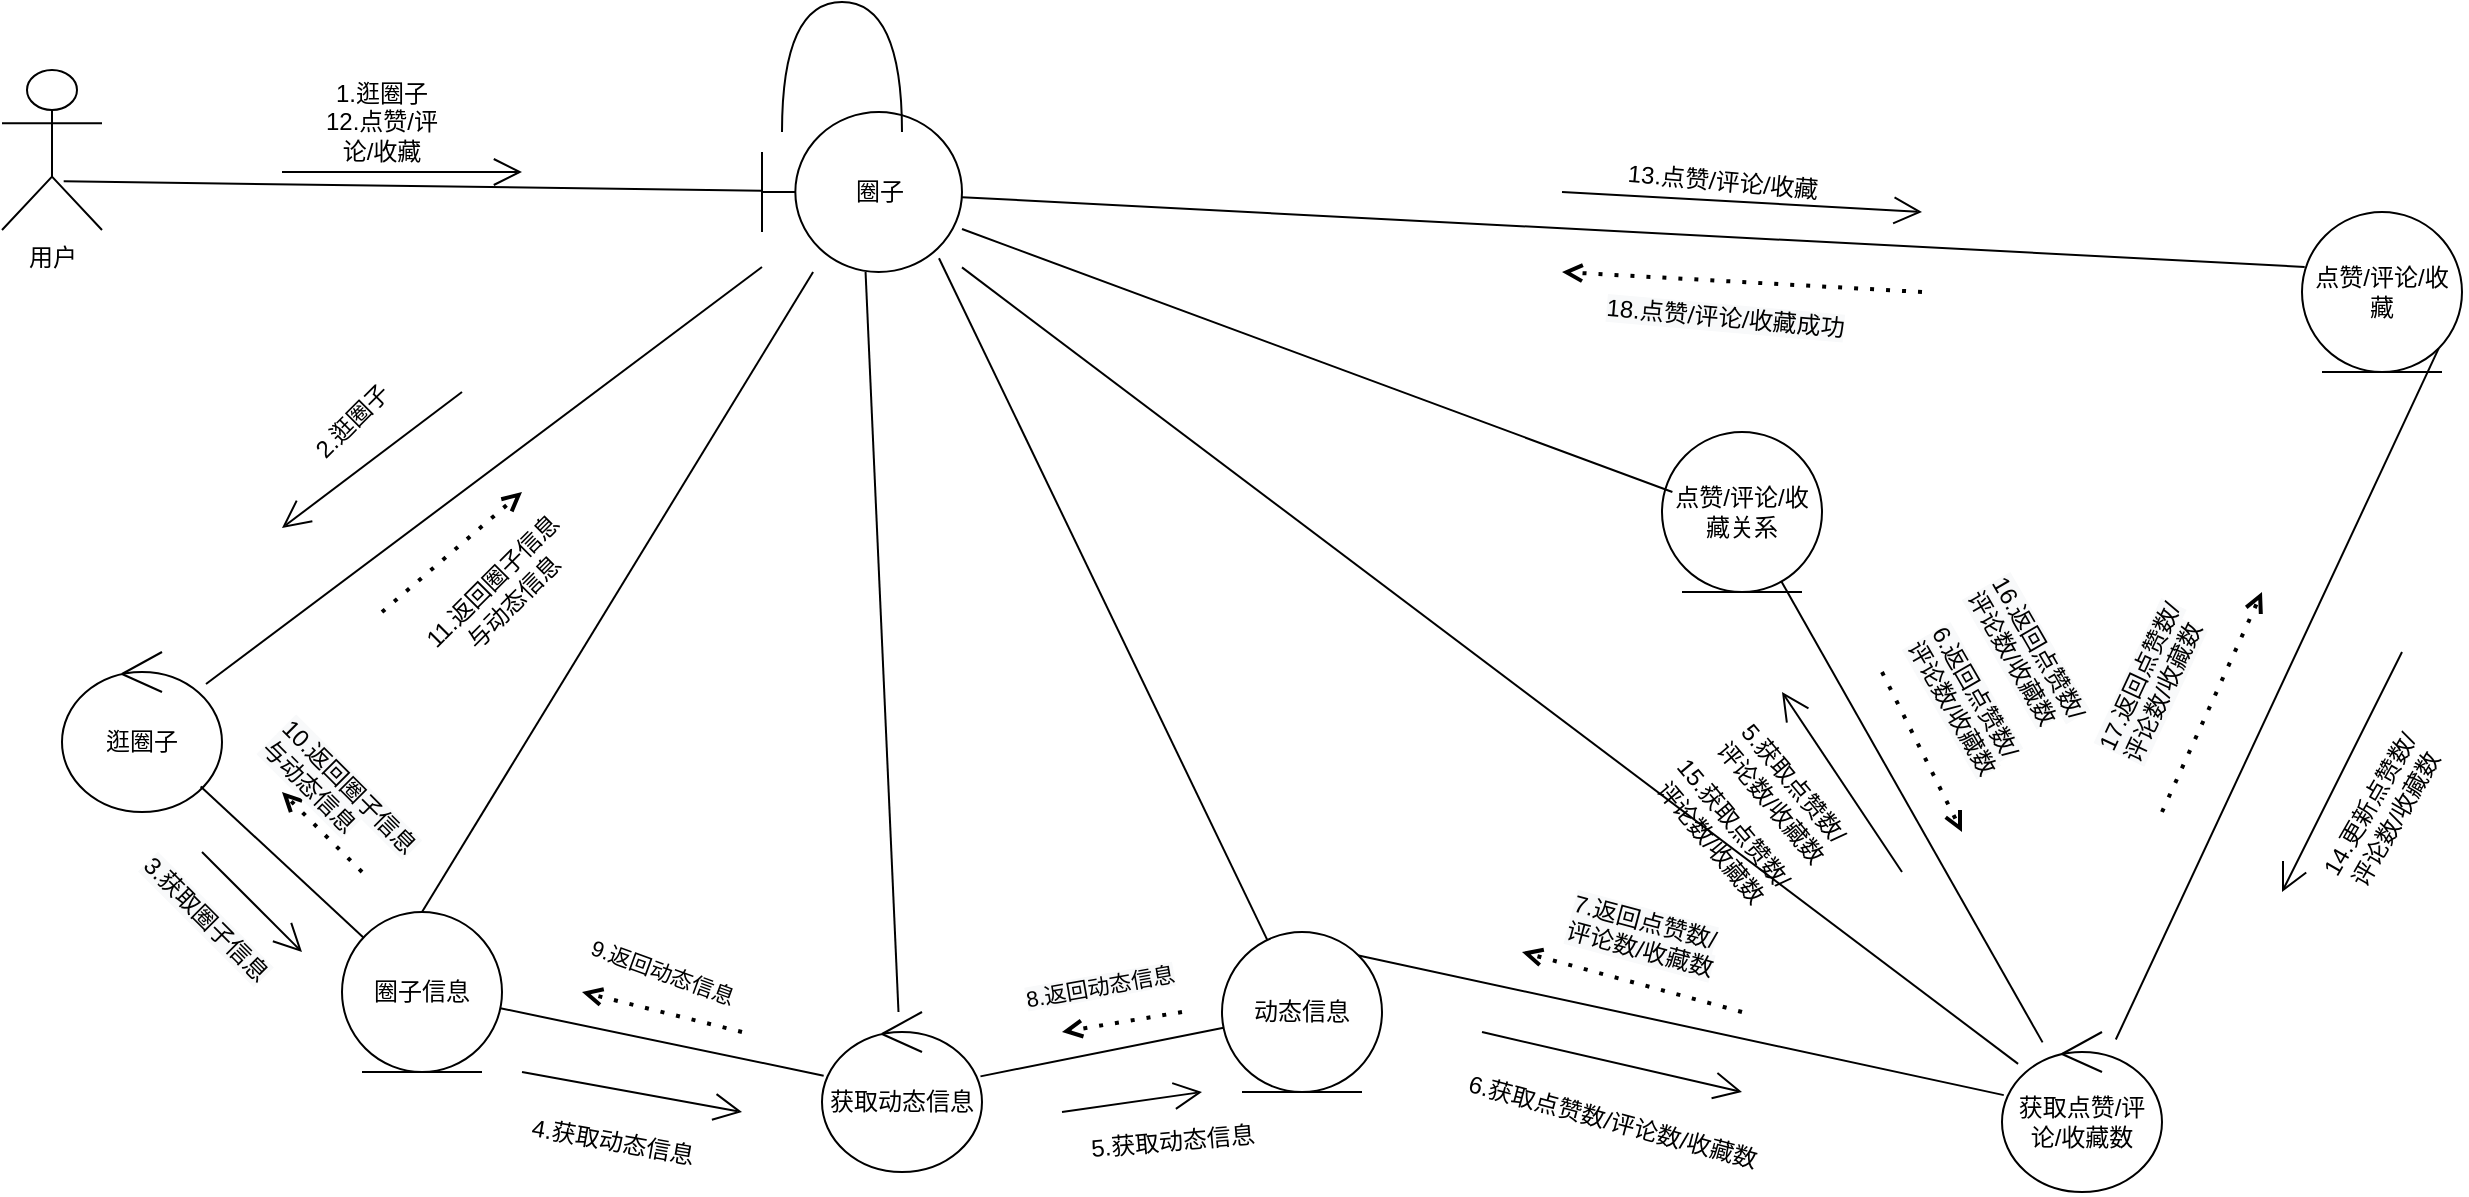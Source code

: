 <mxfile version="20.0.3" type="github" pages="8">
  <diagram id="d1b2TJYHjpC8bM6dL9ag" name="逛圈子">
    <mxGraphModel dx="1422" dy="793" grid="1" gridSize="10" guides="1" tooltips="1" connect="1" arrows="1" fold="1" page="1" pageScale="1" pageWidth="1169" pageHeight="1654" math="0" shadow="0">
      <root>
        <mxCell id="0" />
        <mxCell id="1" parent="0" />
        <mxCell id="DOh98CFtYALguDs7qSSj-1" value="用户" style="shape=umlActor;verticalLabelPosition=bottom;verticalAlign=top;html=1;" vertex="1" parent="1">
          <mxGeometry x="30" y="39" width="50" height="80" as="geometry" />
        </mxCell>
        <mxCell id="DOh98CFtYALguDs7qSSj-2" value="圈子" style="shape=umlBoundary;whiteSpace=wrap;html=1;" vertex="1" parent="1">
          <mxGeometry x="410" y="60" width="100" height="80" as="geometry" />
        </mxCell>
        <mxCell id="DOh98CFtYALguDs7qSSj-5" value="圈子信息" style="ellipse;shape=umlEntity;whiteSpace=wrap;html=1;" vertex="1" parent="1">
          <mxGeometry x="200" y="460" width="80" height="80" as="geometry" />
        </mxCell>
        <mxCell id="DOh98CFtYALguDs7qSSj-6" value="获取动态信息" style="ellipse;shape=umlControl;whiteSpace=wrap;html=1;" vertex="1" parent="1">
          <mxGeometry x="440" y="510" width="80" height="80" as="geometry" />
        </mxCell>
        <mxCell id="DOh98CFtYALguDs7qSSj-7" value="动态信息" style="ellipse;shape=umlEntity;whiteSpace=wrap;html=1;" vertex="1" parent="1">
          <mxGeometry x="640" y="470" width="80" height="80" as="geometry" />
        </mxCell>
        <mxCell id="DOh98CFtYALguDs7qSSj-8" value="获取点赞/评论/收藏数" style="ellipse;shape=umlControl;whiteSpace=wrap;html=1;" vertex="1" parent="1">
          <mxGeometry x="1030" y="520" width="80" height="80" as="geometry" />
        </mxCell>
        <mxCell id="DOh98CFtYALguDs7qSSj-9" value="&lt;span style=&quot;&quot;&gt;点赞/评论/收藏关系&lt;/span&gt;" style="ellipse;shape=umlEntity;whiteSpace=wrap;html=1;" vertex="1" parent="1">
          <mxGeometry x="860" y="220" width="80" height="80" as="geometry" />
        </mxCell>
        <mxCell id="DOh98CFtYALguDs7qSSj-10" value="点赞/评论/收藏" style="ellipse;shape=umlEntity;whiteSpace=wrap;html=1;" vertex="1" parent="1">
          <mxGeometry x="1180" y="110" width="80" height="80" as="geometry" />
        </mxCell>
        <mxCell id="DOh98CFtYALguDs7qSSj-11" value="&lt;span style=&quot;&quot;&gt;逛圈子&lt;/span&gt;" style="ellipse;shape=umlControl;whiteSpace=wrap;html=1;" vertex="1" parent="1">
          <mxGeometry x="60" y="330" width="80" height="80" as="geometry" />
        </mxCell>
        <mxCell id="DOh98CFtYALguDs7qSSj-19" value="" style="endArrow=none;html=1;rounded=0;exitX=0.617;exitY=0.696;exitDx=0;exitDy=0;exitPerimeter=0;" edge="1" parent="1" source="DOh98CFtYALguDs7qSSj-1" target="DOh98CFtYALguDs7qSSj-2">
          <mxGeometry width="50" height="50" relative="1" as="geometry">
            <mxPoint x="520" y="370" as="sourcePoint" />
            <mxPoint x="570" y="320" as="targetPoint" />
          </mxGeometry>
        </mxCell>
        <mxCell id="DOh98CFtYALguDs7qSSj-20" value="" style="endArrow=none;html=1;rounded=0;" edge="1" parent="1" source="DOh98CFtYALguDs7qSSj-11" target="DOh98CFtYALguDs7qSSj-2">
          <mxGeometry width="50" height="50" relative="1" as="geometry">
            <mxPoint x="250" y="150" as="sourcePoint" />
            <mxPoint x="420" y="106.875" as="targetPoint" />
          </mxGeometry>
        </mxCell>
        <mxCell id="DOh98CFtYALguDs7qSSj-21" value="" style="endArrow=none;html=1;rounded=0;exitX=0.5;exitY=0;exitDx=0;exitDy=0;" edge="1" parent="1" source="DOh98CFtYALguDs7qSSj-5" target="DOh98CFtYALguDs7qSSj-2">
          <mxGeometry width="50" height="50" relative="1" as="geometry">
            <mxPoint x="90.85" y="95.68" as="sourcePoint" />
            <mxPoint x="430" y="116.875" as="targetPoint" />
          </mxGeometry>
        </mxCell>
        <mxCell id="DOh98CFtYALguDs7qSSj-22" value="" style="endArrow=none;html=1;rounded=0;" edge="1" parent="1" source="DOh98CFtYALguDs7qSSj-6" target="DOh98CFtYALguDs7qSSj-2">
          <mxGeometry width="50" height="50" relative="1" as="geometry">
            <mxPoint x="100.85" y="105.68" as="sourcePoint" />
            <mxPoint x="440" y="126.875" as="targetPoint" />
          </mxGeometry>
        </mxCell>
        <mxCell id="DOh98CFtYALguDs7qSSj-23" value="" style="endArrow=none;html=1;rounded=0;entryX=0.885;entryY=0.914;entryDx=0;entryDy=0;entryPerimeter=0;" edge="1" parent="1" source="DOh98CFtYALguDs7qSSj-7" target="DOh98CFtYALguDs7qSSj-2">
          <mxGeometry width="50" height="50" relative="1" as="geometry">
            <mxPoint x="110.85" y="115.68" as="sourcePoint" />
            <mxPoint x="450" y="136.875" as="targetPoint" />
          </mxGeometry>
        </mxCell>
        <mxCell id="DOh98CFtYALguDs7qSSj-25" value="" style="endArrow=none;html=1;rounded=0;exitX=0.065;exitY=0.375;exitDx=0;exitDy=0;exitPerimeter=0;" edge="1" parent="1" source="DOh98CFtYALguDs7qSSj-9" target="DOh98CFtYALguDs7qSSj-2">
          <mxGeometry width="50" height="50" relative="1" as="geometry">
            <mxPoint x="130.85" y="135.68" as="sourcePoint" />
            <mxPoint x="470" y="156.875" as="targetPoint" />
          </mxGeometry>
        </mxCell>
        <mxCell id="DOh98CFtYALguDs7qSSj-26" value="" style="endArrow=none;html=1;rounded=0;exitX=0.017;exitY=0.343;exitDx=0;exitDy=0;exitPerimeter=0;" edge="1" parent="1" source="DOh98CFtYALguDs7qSSj-10" target="DOh98CFtYALguDs7qSSj-2">
          <mxGeometry width="50" height="50" relative="1" as="geometry">
            <mxPoint x="140.85" y="145.68" as="sourcePoint" />
            <mxPoint x="480" y="166.875" as="targetPoint" />
          </mxGeometry>
        </mxCell>
        <mxCell id="DOh98CFtYALguDs7qSSj-28" value="" style="shape=requiredInterface;html=1;verticalLabelPosition=bottom;sketch=0;direction=north;" vertex="1" parent="1">
          <mxGeometry x="420" y="5" width="60" height="65" as="geometry" />
        </mxCell>
        <mxCell id="DOh98CFtYALguDs7qSSj-29" value="" style="endArrow=open;endFill=1;endSize=12;html=1;rounded=0;" edge="1" parent="1">
          <mxGeometry width="160" relative="1" as="geometry">
            <mxPoint x="170" y="90" as="sourcePoint" />
            <mxPoint x="290" y="90" as="targetPoint" />
          </mxGeometry>
        </mxCell>
        <mxCell id="DOh98CFtYALguDs7qSSj-30" value="" style="endArrow=open;endFill=1;endSize=12;html=1;rounded=0;" edge="1" parent="1">
          <mxGeometry width="160" relative="1" as="geometry">
            <mxPoint x="260" y="200" as="sourcePoint" />
            <mxPoint x="170" y="268" as="targetPoint" />
          </mxGeometry>
        </mxCell>
        <mxCell id="DOh98CFtYALguDs7qSSj-31" value="" style="endArrow=none;html=1;rounded=0;" edge="1" parent="1" source="DOh98CFtYALguDs7qSSj-11" target="DOh98CFtYALguDs7qSSj-5">
          <mxGeometry width="50" height="50" relative="1" as="geometry">
            <mxPoint x="139.999" y="352.529" as="sourcePoint" />
            <mxPoint x="417.1" y="160.002" as="targetPoint" />
          </mxGeometry>
        </mxCell>
        <mxCell id="DOh98CFtYALguDs7qSSj-32" value="" style="endArrow=none;html=1;rounded=0;" edge="1" parent="1" source="DOh98CFtYALguDs7qSSj-5" target="DOh98CFtYALguDs7qSSj-6">
          <mxGeometry width="50" height="50" relative="1" as="geometry">
            <mxPoint x="152.899" y="347.249" as="sourcePoint" />
            <mxPoint x="430" y="154.722" as="targetPoint" />
          </mxGeometry>
        </mxCell>
        <mxCell id="DOh98CFtYALguDs7qSSj-33" value="" style="endArrow=none;html=1;rounded=0;" edge="1" parent="1" source="DOh98CFtYALguDs7qSSj-6" target="DOh98CFtYALguDs7qSSj-7">
          <mxGeometry width="50" height="50" relative="1" as="geometry">
            <mxPoint x="162.899" y="357.249" as="sourcePoint" />
            <mxPoint x="440" y="164.722" as="targetPoint" />
          </mxGeometry>
        </mxCell>
        <mxCell id="DOh98CFtYALguDs7qSSj-34" value="" style="endArrow=none;html=1;rounded=0;exitX=1;exitY=0;exitDx=0;exitDy=0;" edge="1" parent="1" source="DOh98CFtYALguDs7qSSj-7" target="DOh98CFtYALguDs7qSSj-8">
          <mxGeometry width="50" height="50" relative="1" as="geometry">
            <mxPoint x="172.899" y="367.249" as="sourcePoint" />
            <mxPoint x="450" y="174.722" as="targetPoint" />
          </mxGeometry>
        </mxCell>
        <mxCell id="DOh98CFtYALguDs7qSSj-35" value="" style="endArrow=none;html=1;rounded=0;" edge="1" parent="1" source="DOh98CFtYALguDs7qSSj-8" target="DOh98CFtYALguDs7qSSj-9">
          <mxGeometry width="50" height="50" relative="1" as="geometry">
            <mxPoint x="182.899" y="377.249" as="sourcePoint" />
            <mxPoint x="460" y="184.722" as="targetPoint" />
          </mxGeometry>
        </mxCell>
        <mxCell id="DOh98CFtYALguDs7qSSj-37" value="" style="endArrow=open;endFill=1;endSize=12;html=1;rounded=0;" edge="1" parent="1">
          <mxGeometry width="160" relative="1" as="geometry">
            <mxPoint x="130" y="430" as="sourcePoint" />
            <mxPoint x="180" y="480" as="targetPoint" />
          </mxGeometry>
        </mxCell>
        <mxCell id="DOh98CFtYALguDs7qSSj-39" value="" style="endArrow=open;endFill=1;endSize=12;html=1;rounded=0;" edge="1" parent="1">
          <mxGeometry width="160" relative="1" as="geometry">
            <mxPoint x="290" y="540" as="sourcePoint" />
            <mxPoint x="400" y="560" as="targetPoint" />
          </mxGeometry>
        </mxCell>
        <mxCell id="DOh98CFtYALguDs7qSSj-40" value="" style="endArrow=open;endFill=1;endSize=12;html=1;rounded=0;" edge="1" parent="1">
          <mxGeometry width="160" relative="1" as="geometry">
            <mxPoint x="560" y="560" as="sourcePoint" />
            <mxPoint x="630" y="550" as="targetPoint" />
          </mxGeometry>
        </mxCell>
        <mxCell id="DOh98CFtYALguDs7qSSj-41" value="" style="endArrow=open;endFill=1;endSize=12;html=1;rounded=0;" edge="1" parent="1">
          <mxGeometry width="160" relative="1" as="geometry">
            <mxPoint x="770" y="520" as="sourcePoint" />
            <mxPoint x="900" y="550" as="targetPoint" />
          </mxGeometry>
        </mxCell>
        <mxCell id="DOh98CFtYALguDs7qSSj-42" value="" style="endArrow=open;endFill=1;endSize=12;html=1;rounded=0;" edge="1" parent="1">
          <mxGeometry width="160" relative="1" as="geometry">
            <mxPoint x="980" y="440" as="sourcePoint" />
            <mxPoint x="920" y="350" as="targetPoint" />
          </mxGeometry>
        </mxCell>
        <mxCell id="DOh98CFtYALguDs7qSSj-43" value="" style="endArrow=open;endFill=1;endSize=12;html=1;rounded=0;" edge="1" parent="1">
          <mxGeometry width="160" relative="1" as="geometry">
            <mxPoint x="810" y="100" as="sourcePoint" />
            <mxPoint x="990" y="110" as="targetPoint" />
          </mxGeometry>
        </mxCell>
        <mxCell id="DOh98CFtYALguDs7qSSj-45" value="" style="endArrow=none;html=1;rounded=0;entryX=1;entryY=1;entryDx=0;entryDy=0;" edge="1" parent="1" source="DOh98CFtYALguDs7qSSj-8" target="DOh98CFtYALguDs7qSSj-10">
          <mxGeometry width="50" height="50" relative="1" as="geometry">
            <mxPoint x="1190" y="540" as="sourcePoint" />
            <mxPoint x="928.813" y="305.299" as="targetPoint" />
          </mxGeometry>
        </mxCell>
        <mxCell id="DOh98CFtYALguDs7qSSj-46" value="" style="endArrow=open;endFill=1;endSize=12;html=1;rounded=0;" edge="1" parent="1">
          <mxGeometry width="160" relative="1" as="geometry">
            <mxPoint x="1230" y="330" as="sourcePoint" />
            <mxPoint x="1170" y="450" as="targetPoint" />
          </mxGeometry>
        </mxCell>
        <mxCell id="DOh98CFtYALguDs7qSSj-48" value="" style="endArrow=open;dashed=1;html=1;dashPattern=1 3;strokeWidth=2;rounded=0;endFill=0;" edge="1" parent="1">
          <mxGeometry width="50" height="50" relative="1" as="geometry">
            <mxPoint x="400" y="520" as="sourcePoint" />
            <mxPoint x="320" y="500" as="targetPoint" />
          </mxGeometry>
        </mxCell>
        <mxCell id="DOh98CFtYALguDs7qSSj-50" value="" style="endArrow=open;dashed=1;html=1;dashPattern=1 3;strokeWidth=2;rounded=0;endFill=0;" edge="1" parent="1">
          <mxGeometry width="50" height="50" relative="1" as="geometry">
            <mxPoint x="970" y="340" as="sourcePoint" />
            <mxPoint x="1010" y="420" as="targetPoint" />
          </mxGeometry>
        </mxCell>
        <mxCell id="DOh98CFtYALguDs7qSSj-51" value="" style="endArrow=open;dashed=1;html=1;dashPattern=1 3;strokeWidth=2;rounded=0;endFill=0;" edge="1" parent="1">
          <mxGeometry width="50" height="50" relative="1" as="geometry">
            <mxPoint x="1110" y="410" as="sourcePoint" />
            <mxPoint x="1160" y="300" as="targetPoint" />
          </mxGeometry>
        </mxCell>
        <mxCell id="DOh98CFtYALguDs7qSSj-52" value="" style="endArrow=open;dashed=1;html=1;dashPattern=1 3;strokeWidth=2;rounded=0;endFill=0;" edge="1" parent="1">
          <mxGeometry width="50" height="50" relative="1" as="geometry">
            <mxPoint x="900" y="510" as="sourcePoint" />
            <mxPoint x="790" y="480" as="targetPoint" />
          </mxGeometry>
        </mxCell>
        <mxCell id="DOh98CFtYALguDs7qSSj-53" value="" style="endArrow=open;dashed=1;html=1;dashPattern=1 3;strokeWidth=2;rounded=0;endFill=0;" edge="1" parent="1">
          <mxGeometry width="50" height="50" relative="1" as="geometry">
            <mxPoint x="620" y="510" as="sourcePoint" />
            <mxPoint x="560" y="520" as="targetPoint" />
          </mxGeometry>
        </mxCell>
        <mxCell id="DOh98CFtYALguDs7qSSj-54" value="" style="endArrow=open;dashed=1;html=1;dashPattern=1 3;strokeWidth=2;rounded=0;endFill=0;" edge="1" parent="1">
          <mxGeometry width="50" height="50" relative="1" as="geometry">
            <mxPoint x="210" y="440" as="sourcePoint" />
            <mxPoint x="170" y="400" as="targetPoint" />
          </mxGeometry>
        </mxCell>
        <mxCell id="DOh98CFtYALguDs7qSSj-55" value="" style="endArrow=open;dashed=1;html=1;dashPattern=1 3;strokeWidth=2;rounded=0;endFill=0;" edge="1" parent="1">
          <mxGeometry width="50" height="50" relative="1" as="geometry">
            <mxPoint x="220" y="310" as="sourcePoint" />
            <mxPoint x="290" y="250" as="targetPoint" />
          </mxGeometry>
        </mxCell>
        <mxCell id="DOh98CFtYALguDs7qSSj-56" value="" style="endArrow=open;dashed=1;html=1;dashPattern=1 3;strokeWidth=2;rounded=0;endFill=0;" edge="1" parent="1">
          <mxGeometry width="50" height="50" relative="1" as="geometry">
            <mxPoint x="990" y="150" as="sourcePoint" />
            <mxPoint x="810" y="140" as="targetPoint" />
          </mxGeometry>
        </mxCell>
        <mxCell id="DOh98CFtYALguDs7qSSj-58" value="1.逛圈子&lt;br&gt;&lt;span style=&quot;&quot;&gt;12.点赞/评论/收藏&lt;/span&gt;" style="text;html=1;strokeColor=none;fillColor=none;align=center;verticalAlign=middle;whiteSpace=wrap;rounded=0;rotation=0;" vertex="1" parent="1">
          <mxGeometry x="190" y="50" width="60" height="30" as="geometry" />
        </mxCell>
        <mxCell id="DOh98CFtYALguDs7qSSj-59" value="2.逛圈子" style="text;html=1;align=center;verticalAlign=middle;resizable=0;points=[];autosize=1;strokeColor=none;fillColor=none;rotation=-45;" vertex="1" parent="1">
          <mxGeometry x="170" y="200" width="70" height="30" as="geometry" />
        </mxCell>
        <mxCell id="DOh98CFtYALguDs7qSSj-62" value="11.返回圈子信息&lt;br&gt;与动态信息" style="text;html=1;align=center;verticalAlign=middle;resizable=0;points=[];autosize=1;strokeColor=none;fillColor=none;rotation=-45;" vertex="1" parent="1">
          <mxGeometry x="225" y="280" width="110" height="40" as="geometry" />
        </mxCell>
        <mxCell id="DOh98CFtYALguDs7qSSj-63" value="&lt;span style=&quot;color: rgb(0, 0, 0); font-family: Helvetica; font-size: 12px; font-style: normal; font-variant-ligatures: normal; font-variant-caps: normal; font-weight: 400; letter-spacing: normal; orphans: 2; text-align: center; text-indent: 0px; text-transform: none; widows: 2; word-spacing: 0px; -webkit-text-stroke-width: 0px; background-color: rgb(248, 249, 250); text-decoration-thickness: initial; text-decoration-style: initial; text-decoration-color: initial; float: none; display: inline !important;&quot;&gt;3.获取圈子信息&lt;/span&gt;" style="text;whiteSpace=wrap;html=1;rotation=45;" vertex="1" parent="1">
          <mxGeometry x="80" y="460" width="120" height="40" as="geometry" />
        </mxCell>
        <mxCell id="DOh98CFtYALguDs7qSSj-64" value="&lt;span style=&quot;color: rgb(0, 0, 0); font-family: Helvetica; font-size: 12px; font-style: normal; font-variant-ligatures: normal; font-variant-caps: normal; font-weight: 400; letter-spacing: normal; orphans: 2; text-align: center; text-indent: 0px; text-transform: none; widows: 2; word-spacing: 0px; -webkit-text-stroke-width: 0px; background-color: rgb(248, 249, 250); text-decoration-thickness: initial; text-decoration-style: initial; text-decoration-color: initial; float: none; display: inline !important;&quot;&gt;10.返回圈子信息&lt;/span&gt;&lt;br style=&quot;color: rgb(0, 0, 0); font-family: Helvetica; font-size: 12px; font-style: normal; font-variant-ligatures: normal; font-variant-caps: normal; font-weight: 400; letter-spacing: normal; orphans: 2; text-align: center; text-indent: 0px; text-transform: none; widows: 2; word-spacing: 0px; -webkit-text-stroke-width: 0px; text-decoration-thickness: initial; text-decoration-style: initial; text-decoration-color: initial;&quot;&gt;&lt;span style=&quot;color: rgb(0, 0, 0); font-family: Helvetica; font-size: 12px; font-style: normal; font-variant-ligatures: normal; font-variant-caps: normal; font-weight: 400; letter-spacing: normal; orphans: 2; text-align: center; text-indent: 0px; text-transform: none; widows: 2; word-spacing: 0px; -webkit-text-stroke-width: 0px; background-color: rgb(248, 249, 250); text-decoration-thickness: initial; text-decoration-style: initial; text-decoration-color: initial; float: none; display: inline !important;&quot;&gt;与动态信息&lt;/span&gt;" style="text;whiteSpace=wrap;html=1;rotation=45;" vertex="1" parent="1">
          <mxGeometry x="145" y="390" width="120" height="50" as="geometry" />
        </mxCell>
        <mxCell id="DOh98CFtYALguDs7qSSj-65" value="4.获取动态信息" style="text;html=1;align=center;verticalAlign=middle;resizable=0;points=[];autosize=1;strokeColor=none;fillColor=none;rotation=10;" vertex="1" parent="1">
          <mxGeometry x="280" y="560" width="110" height="30" as="geometry" />
        </mxCell>
        <mxCell id="DOh98CFtYALguDs7qSSj-67" value="&lt;span style=&quot;font-size: 11px;&quot;&gt;9.返回动态信息&lt;/span&gt;" style="text;html=1;align=center;verticalAlign=middle;resizable=0;points=[];autosize=1;strokeColor=none;fillColor=none;rotation=20;" vertex="1" parent="1">
          <mxGeometry x="305" y="475" width="110" height="30" as="geometry" />
        </mxCell>
        <mxCell id="DOh98CFtYALguDs7qSSj-68" value="5.获取动态信息" style="text;html=1;align=center;verticalAlign=middle;resizable=0;points=[];autosize=1;strokeColor=none;fillColor=none;rotation=-5;" vertex="1" parent="1">
          <mxGeometry x="560" y="560" width="110" height="30" as="geometry" />
        </mxCell>
        <mxCell id="DOh98CFtYALguDs7qSSj-70" value="&lt;span style=&quot;color: rgb(0, 0, 0); font-family: Helvetica; font-size: 11px; font-style: normal; font-variant-ligatures: normal; font-variant-caps: normal; font-weight: 400; letter-spacing: normal; orphans: 2; text-align: center; text-indent: 0px; text-transform: none; widows: 2; word-spacing: 0px; -webkit-text-stroke-width: 0px; background-color: rgb(248, 249, 250); text-decoration-thickness: initial; text-decoration-style: initial; text-decoration-color: initial; float: none; display: inline !important;&quot;&gt;8.返回动态信息&lt;/span&gt;" style="text;whiteSpace=wrap;html=1;rotation=-10;" vertex="1" parent="1">
          <mxGeometry x="540" y="480" width="120" height="40" as="geometry" />
        </mxCell>
        <mxCell id="DOh98CFtYALguDs7qSSj-71" value="6.获取点赞数/评论数/收藏数" style="text;html=1;align=center;verticalAlign=middle;resizable=0;points=[];autosize=1;strokeColor=none;fillColor=none;rotation=15;" vertex="1" parent="1">
          <mxGeometry x="750.0" y="550" width="170" height="30" as="geometry" />
        </mxCell>
        <mxCell id="DOh98CFtYALguDs7qSSj-72" value="&lt;span style=&quot;color: rgb(0, 0, 0); font-family: Helvetica; font-size: 12px; font-style: normal; font-variant-ligatures: normal; font-variant-caps: normal; font-weight: 400; letter-spacing: normal; orphans: 2; text-align: center; text-indent: 0px; text-transform: none; widows: 2; word-spacing: 0px; -webkit-text-stroke-width: 0px; text-decoration-thickness: initial; text-decoration-style: initial; text-decoration-color: initial; background-color: rgb(248, 249, 250);&quot;&gt;7.返回点赞数/&lt;/span&gt;&lt;br style=&quot;color: rgb(0, 0, 0); font-family: Helvetica; font-size: 12px; font-style: normal; font-variant-ligatures: normal; font-variant-caps: normal; font-weight: 400; letter-spacing: normal; orphans: 2; text-align: center; text-indent: 0px; text-transform: none; widows: 2; word-spacing: 0px; -webkit-text-stroke-width: 0px; text-decoration-thickness: initial; text-decoration-style: initial; text-decoration-color: initial; background-color: rgb(248, 249, 250);&quot;&gt;&lt;span style=&quot;color: rgb(0, 0, 0); font-family: Helvetica; font-size: 12px; font-style: normal; font-variant-ligatures: normal; font-variant-caps: normal; font-weight: 400; letter-spacing: normal; orphans: 2; text-align: center; text-indent: 0px; text-transform: none; widows: 2; word-spacing: 0px; -webkit-text-stroke-width: 0px; text-decoration-thickness: initial; text-decoration-style: initial; text-decoration-color: initial; background-color: rgb(248, 249, 250);&quot;&gt;评论数/收藏数&lt;/span&gt;" style="text;whiteSpace=wrap;html=1;rotation=15;" vertex="1" parent="1">
          <mxGeometry x="810" y="455" width="110" height="50" as="geometry" />
        </mxCell>
        <mxCell id="DOh98CFtYALguDs7qSSj-73" value="5.获取点赞数/&lt;br&gt;评论数/收藏数" style="text;html=1;align=center;verticalAlign=middle;resizable=0;points=[];autosize=1;strokeColor=none;fillColor=none;rotation=50;" vertex="1" parent="1">
          <mxGeometry x="870" y="380" width="100" height="40" as="geometry" />
        </mxCell>
        <mxCell id="DOh98CFtYALguDs7qSSj-74" value="&lt;span style=&quot;color: rgb(0, 0, 0); font-family: Helvetica; font-size: 12px; font-style: normal; font-variant-ligatures: normal; font-variant-caps: normal; font-weight: 400; letter-spacing: normal; orphans: 2; text-align: center; text-indent: 0px; text-transform: none; widows: 2; word-spacing: 0px; -webkit-text-stroke-width: 0px; text-decoration-thickness: initial; text-decoration-style: initial; text-decoration-color: initial; background-color: rgb(248, 249, 250);&quot;&gt;6.返回点赞数/&lt;/span&gt;&lt;br style=&quot;color: rgb(0, 0, 0); font-family: Helvetica; font-size: 12px; font-style: normal; font-variant-ligatures: normal; font-variant-caps: normal; font-weight: 400; letter-spacing: normal; orphans: 2; text-align: center; text-indent: 0px; text-transform: none; widows: 2; word-spacing: 0px; -webkit-text-stroke-width: 0px; text-decoration-thickness: initial; text-decoration-style: initial; text-decoration-color: initial; background-color: rgb(248, 249, 250);&quot;&gt;&lt;span style=&quot;color: rgb(0, 0, 0); font-family: Helvetica; font-size: 12px; font-style: normal; font-variant-ligatures: normal; font-variant-caps: normal; font-weight: 400; letter-spacing: normal; orphans: 2; text-align: center; text-indent: 0px; text-transform: none; widows: 2; word-spacing: 0px; -webkit-text-stroke-width: 0px; text-decoration-thickness: initial; text-decoration-style: initial; text-decoration-color: initial; background-color: rgb(248, 249, 250);&quot;&gt;评论数/收藏数&lt;/span&gt;" style="text;whiteSpace=wrap;html=1;rotation=60;" vertex="1" parent="1">
          <mxGeometry x="960" y="345" width="110" height="50" as="geometry" />
        </mxCell>
        <mxCell id="DOh98CFtYALguDs7qSSj-76" value="13.点赞/评论/收藏" style="text;html=1;align=center;verticalAlign=middle;resizable=0;points=[];autosize=1;strokeColor=none;fillColor=none;rotation=5;" vertex="1" parent="1">
          <mxGeometry x="830" y="80" width="120" height="30" as="geometry" />
        </mxCell>
        <mxCell id="DOh98CFtYALguDs7qSSj-77" value="&lt;span style=&quot;color: rgb(0, 0, 0); font-family: Helvetica; font-size: 12px; font-style: normal; font-variant-ligatures: normal; font-variant-caps: normal; font-weight: 400; letter-spacing: normal; orphans: 2; text-align: center; text-indent: 0px; text-transform: none; widows: 2; word-spacing: 0px; -webkit-text-stroke-width: 0px; background-color: rgb(248, 249, 250); text-decoration-thickness: initial; text-decoration-style: initial; text-decoration-color: initial; float: none; display: inline !important;&quot;&gt;18.点赞/评论/收藏成功&lt;/span&gt;" style="text;whiteSpace=wrap;html=1;rotation=5;" vertex="1" parent="1">
          <mxGeometry x="830" y="150" width="150" height="40" as="geometry" />
        </mxCell>
        <mxCell id="DOh98CFtYALguDs7qSSj-78" value="14.更新点赞数/&lt;br&gt;评论数/收藏数" style="text;html=1;align=center;verticalAlign=middle;resizable=0;points=[];autosize=1;strokeColor=none;fillColor=none;rotation=-60;" vertex="1" parent="1">
          <mxGeometry x="1170" y="390" width="100" height="40" as="geometry" />
        </mxCell>
        <mxCell id="DOh98CFtYALguDs7qSSj-79" value="&lt;span style=&quot;color: rgb(0, 0, 0); font-family: Helvetica; font-size: 12px; font-style: normal; font-variant-ligatures: normal; font-variant-caps: normal; font-weight: 400; letter-spacing: normal; orphans: 2; text-align: center; text-indent: 0px; text-transform: none; widows: 2; word-spacing: 0px; -webkit-text-stroke-width: 0px; text-decoration-thickness: initial; text-decoration-style: initial; text-decoration-color: initial; background-color: rgb(248, 249, 250);&quot;&gt;17.返回点赞数/&lt;/span&gt;&lt;br style=&quot;color: rgb(0, 0, 0); font-family: Helvetica; font-size: 12px; font-style: normal; font-variant-ligatures: normal; font-variant-caps: normal; font-weight: 400; letter-spacing: normal; orphans: 2; text-align: center; text-indent: 0px; text-transform: none; widows: 2; word-spacing: 0px; -webkit-text-stroke-width: 0px; text-decoration-thickness: initial; text-decoration-style: initial; text-decoration-color: initial; background-color: rgb(248, 249, 250);&quot;&gt;&lt;span style=&quot;color: rgb(0, 0, 0); font-family: Helvetica; font-size: 12px; font-style: normal; font-variant-ligatures: normal; font-variant-caps: normal; font-weight: 400; letter-spacing: normal; orphans: 2; text-align: center; text-indent: 0px; text-transform: none; widows: 2; word-spacing: 0px; -webkit-text-stroke-width: 0px; text-decoration-thickness: initial; text-decoration-style: initial; text-decoration-color: initial; background-color: rgb(248, 249, 250);&quot;&gt;评论数/收藏数&lt;/span&gt;" style="text;whiteSpace=wrap;html=1;rotation=-65;" vertex="1" parent="1">
          <mxGeometry x="1060" y="310" width="110" height="50" as="geometry" />
        </mxCell>
        <mxCell id="DOh98CFtYALguDs7qSSj-81" value="15.获取点赞数/&lt;br&gt;评论数/收藏数" style="text;html=1;align=center;verticalAlign=middle;resizable=0;points=[];autosize=1;strokeColor=none;fillColor=none;rotation=50;" vertex="1" parent="1">
          <mxGeometry x="840" y="400" width="100" height="40" as="geometry" />
        </mxCell>
        <mxCell id="DOh98CFtYALguDs7qSSj-82" value="&lt;span style=&quot;color: rgb(0, 0, 0); font-family: Helvetica; font-size: 12px; font-style: normal; font-variant-ligatures: normal; font-variant-caps: normal; font-weight: 400; letter-spacing: normal; orphans: 2; text-align: center; text-indent: 0px; text-transform: none; widows: 2; word-spacing: 0px; -webkit-text-stroke-width: 0px; text-decoration-thickness: initial; text-decoration-style: initial; text-decoration-color: initial; background-color: rgb(248, 249, 250);&quot;&gt;16.返回点赞数/&lt;/span&gt;&lt;br style=&quot;color: rgb(0, 0, 0); font-family: Helvetica; font-size: 12px; font-style: normal; font-variant-ligatures: normal; font-variant-caps: normal; font-weight: 400; letter-spacing: normal; orphans: 2; text-align: center; text-indent: 0px; text-transform: none; widows: 2; word-spacing: 0px; -webkit-text-stroke-width: 0px; text-decoration-thickness: initial; text-decoration-style: initial; text-decoration-color: initial; background-color: rgb(248, 249, 250);&quot;&gt;&lt;span style=&quot;color: rgb(0, 0, 0); font-family: Helvetica; font-size: 12px; font-style: normal; font-variant-ligatures: normal; font-variant-caps: normal; font-weight: 400; letter-spacing: normal; orphans: 2; text-align: center; text-indent: 0px; text-transform: none; widows: 2; word-spacing: 0px; -webkit-text-stroke-width: 0px; text-decoration-thickness: initial; text-decoration-style: initial; text-decoration-color: initial; background-color: rgb(248, 249, 250);&quot;&gt;评论数/收藏数&lt;/span&gt;" style="text;whiteSpace=wrap;html=1;rotation=60;" vertex="1" parent="1">
          <mxGeometry x="990" y="320" width="110" height="50" as="geometry" />
        </mxCell>
        <mxCell id="vAaMTrZshCZx9AWbGkrf-1" value="" style="endArrow=none;html=1;rounded=0;" edge="1" parent="1" source="DOh98CFtYALguDs7qSSj-8" target="DOh98CFtYALguDs7qSSj-2">
          <mxGeometry width="50" height="50" relative="1" as="geometry">
            <mxPoint x="875.2" y="260" as="sourcePoint" />
            <mxPoint x="520" y="128.509" as="targetPoint" />
          </mxGeometry>
        </mxCell>
      </root>
    </mxGraphModel>
  </diagram>
  <diagram id="hK-ynY_6plslQyVGIst8" name="浏览文章">
    <mxGraphModel dx="1117" dy="623" grid="1" gridSize="10" guides="1" tooltips="1" connect="1" arrows="1" fold="1" page="1" pageScale="1" pageWidth="1169" pageHeight="1654" math="0" shadow="0">
      <root>
        <mxCell id="0" />
        <mxCell id="1" parent="0" />
        <mxCell id="DaUEvmfYBcf6eKaWcRXY-1" value="用户" style="shape=umlActor;verticalLabelPosition=bottom;verticalAlign=top;html=1;" vertex="1" parent="1">
          <mxGeometry x="30" y="39" width="50" height="80" as="geometry" />
        </mxCell>
        <mxCell id="DaUEvmfYBcf6eKaWcRXY-2" value="&lt;span style=&quot;&quot;&gt;文章浏览&lt;/span&gt;" style="shape=umlBoundary;whiteSpace=wrap;html=1;" vertex="1" parent="1">
          <mxGeometry x="410" y="60" width="100" height="80" as="geometry" />
        </mxCell>
        <mxCell id="DaUEvmfYBcf6eKaWcRXY-3" value="&lt;span style=&quot;&quot;&gt;文章信息&lt;/span&gt;" style="ellipse;shape=umlEntity;whiteSpace=wrap;html=1;" vertex="1" parent="1">
          <mxGeometry x="270" y="540" width="80" height="80" as="geometry" />
        </mxCell>
        <mxCell id="DaUEvmfYBcf6eKaWcRXY-6" value="获取点赞/评论/收藏数" style="ellipse;shape=umlControl;whiteSpace=wrap;html=1;" vertex="1" parent="1">
          <mxGeometry x="700" y="520" width="80" height="80" as="geometry" />
        </mxCell>
        <mxCell id="DaUEvmfYBcf6eKaWcRXY-7" value="&lt;span style=&quot;&quot;&gt;点赞/评论/收藏关系&lt;/span&gt;" style="ellipse;shape=umlEntity;whiteSpace=wrap;html=1;" vertex="1" parent="1">
          <mxGeometry x="615" y="215" width="80" height="85" as="geometry" />
        </mxCell>
        <mxCell id="DaUEvmfYBcf6eKaWcRXY-8" value="点赞/评论/收藏" style="ellipse;shape=umlEntity;whiteSpace=wrap;html=1;" vertex="1" parent="1">
          <mxGeometry x="910" y="100" width="80" height="80" as="geometry" />
        </mxCell>
        <mxCell id="DaUEvmfYBcf6eKaWcRXY-9" value="&lt;span style=&quot;&quot;&gt;浏览文章&lt;/span&gt;" style="ellipse;shape=umlControl;whiteSpace=wrap;html=1;" vertex="1" parent="1">
          <mxGeometry x="60" y="330" width="80" height="80" as="geometry" />
        </mxCell>
        <mxCell id="DaUEvmfYBcf6eKaWcRXY-10" value="" style="endArrow=none;html=1;rounded=0;exitX=0.617;exitY=0.696;exitDx=0;exitDy=0;exitPerimeter=0;" edge="1" parent="1" source="DaUEvmfYBcf6eKaWcRXY-1" target="DaUEvmfYBcf6eKaWcRXY-2">
          <mxGeometry width="50" height="50" relative="1" as="geometry">
            <mxPoint x="520" y="370" as="sourcePoint" />
            <mxPoint x="570" y="320" as="targetPoint" />
          </mxGeometry>
        </mxCell>
        <mxCell id="DaUEvmfYBcf6eKaWcRXY-11" value="" style="endArrow=none;html=1;rounded=0;" edge="1" parent="1" source="DaUEvmfYBcf6eKaWcRXY-9" target="DaUEvmfYBcf6eKaWcRXY-2">
          <mxGeometry width="50" height="50" relative="1" as="geometry">
            <mxPoint x="250" y="150" as="sourcePoint" />
            <mxPoint x="420" y="106.875" as="targetPoint" />
          </mxGeometry>
        </mxCell>
        <mxCell id="DaUEvmfYBcf6eKaWcRXY-12" value="" style="endArrow=none;html=1;rounded=0;exitX=0.5;exitY=0;exitDx=0;exitDy=0;" edge="1" parent="1" source="DaUEvmfYBcf6eKaWcRXY-3" target="DaUEvmfYBcf6eKaWcRXY-2">
          <mxGeometry width="50" height="50" relative="1" as="geometry">
            <mxPoint x="90.85" y="95.68" as="sourcePoint" />
            <mxPoint x="430" y="116.875" as="targetPoint" />
          </mxGeometry>
        </mxCell>
        <mxCell id="DaUEvmfYBcf6eKaWcRXY-15" value="" style="endArrow=none;html=1;rounded=0;exitX=0.065;exitY=0.375;exitDx=0;exitDy=0;exitPerimeter=0;" edge="1" parent="1" source="DaUEvmfYBcf6eKaWcRXY-7" target="DaUEvmfYBcf6eKaWcRXY-2">
          <mxGeometry width="50" height="50" relative="1" as="geometry">
            <mxPoint x="130.85" y="135.68" as="sourcePoint" />
            <mxPoint x="470" y="156.875" as="targetPoint" />
          </mxGeometry>
        </mxCell>
        <mxCell id="DaUEvmfYBcf6eKaWcRXY-16" value="" style="endArrow=none;html=1;rounded=0;exitX=0.017;exitY=0.343;exitDx=0;exitDy=0;exitPerimeter=0;" edge="1" parent="1" source="DaUEvmfYBcf6eKaWcRXY-8" target="DaUEvmfYBcf6eKaWcRXY-2">
          <mxGeometry width="50" height="50" relative="1" as="geometry">
            <mxPoint x="140.85" y="145.68" as="sourcePoint" />
            <mxPoint x="480" y="166.875" as="targetPoint" />
          </mxGeometry>
        </mxCell>
        <mxCell id="DaUEvmfYBcf6eKaWcRXY-17" value="" style="shape=requiredInterface;html=1;verticalLabelPosition=bottom;sketch=0;direction=north;" vertex="1" parent="1">
          <mxGeometry x="420" y="5" width="60" height="65" as="geometry" />
        </mxCell>
        <mxCell id="DaUEvmfYBcf6eKaWcRXY-18" value="" style="endArrow=open;endFill=1;endSize=12;html=1;rounded=0;" edge="1" parent="1">
          <mxGeometry width="160" relative="1" as="geometry">
            <mxPoint x="170" y="90" as="sourcePoint" />
            <mxPoint x="290" y="90" as="targetPoint" />
          </mxGeometry>
        </mxCell>
        <mxCell id="DaUEvmfYBcf6eKaWcRXY-19" value="" style="endArrow=open;endFill=1;endSize=12;html=1;rounded=0;" edge="1" parent="1">
          <mxGeometry width="160" relative="1" as="geometry">
            <mxPoint x="260" y="200.0" as="sourcePoint" />
            <mxPoint x="170" y="268" as="targetPoint" />
          </mxGeometry>
        </mxCell>
        <mxCell id="DaUEvmfYBcf6eKaWcRXY-20" value="" style="endArrow=none;html=1;rounded=0;" edge="1" parent="1" source="DaUEvmfYBcf6eKaWcRXY-9" target="DaUEvmfYBcf6eKaWcRXY-3">
          <mxGeometry width="50" height="50" relative="1" as="geometry">
            <mxPoint x="139.999" y="352.529" as="sourcePoint" />
            <mxPoint x="417.1" y="160.002" as="targetPoint" />
          </mxGeometry>
        </mxCell>
        <mxCell id="DaUEvmfYBcf6eKaWcRXY-23" value="" style="endArrow=none;html=1;rounded=0;" edge="1" parent="1" source="DaUEvmfYBcf6eKaWcRXY-3" target="DaUEvmfYBcf6eKaWcRXY-6">
          <mxGeometry width="50" height="50" relative="1" as="geometry">
            <mxPoint x="666.2" y="530.72" as="sourcePoint" />
            <mxPoint x="450" y="174.722" as="targetPoint" />
          </mxGeometry>
        </mxCell>
        <mxCell id="DaUEvmfYBcf6eKaWcRXY-24" value="" style="endArrow=none;html=1;rounded=0;" edge="1" parent="1" source="DaUEvmfYBcf6eKaWcRXY-6" target="DaUEvmfYBcf6eKaWcRXY-7">
          <mxGeometry width="50" height="50" relative="1" as="geometry">
            <mxPoint x="182.899" y="377.249" as="sourcePoint" />
            <mxPoint x="460" y="184.722" as="targetPoint" />
          </mxGeometry>
        </mxCell>
        <mxCell id="DaUEvmfYBcf6eKaWcRXY-25" value="" style="endArrow=open;endFill=1;endSize=12;html=1;rounded=0;" edge="1" parent="1">
          <mxGeometry width="160" relative="1" as="geometry">
            <mxPoint x="130" y="430" as="sourcePoint" />
            <mxPoint x="180" y="480" as="targetPoint" />
          </mxGeometry>
        </mxCell>
        <mxCell id="DaUEvmfYBcf6eKaWcRXY-31" value="" style="endArrow=none;html=1;rounded=0;entryX=1;entryY=1;entryDx=0;entryDy=0;" edge="1" parent="1" source="DaUEvmfYBcf6eKaWcRXY-6" target="DaUEvmfYBcf6eKaWcRXY-8">
          <mxGeometry width="50" height="50" relative="1" as="geometry">
            <mxPoint x="1190" y="540" as="sourcePoint" />
            <mxPoint x="928.813" y="305.299" as="targetPoint" />
          </mxGeometry>
        </mxCell>
        <mxCell id="DaUEvmfYBcf6eKaWcRXY-38" value="" style="endArrow=open;dashed=1;html=1;dashPattern=1 3;strokeWidth=2;rounded=0;endFill=0;" edge="1" parent="1">
          <mxGeometry width="50" height="50" relative="1" as="geometry">
            <mxPoint x="210" y="440" as="sourcePoint" />
            <mxPoint x="170" y="400" as="targetPoint" />
          </mxGeometry>
        </mxCell>
        <mxCell id="DaUEvmfYBcf6eKaWcRXY-39" value="" style="endArrow=open;dashed=1;html=1;dashPattern=1 3;strokeWidth=2;rounded=0;endFill=0;" edge="1" parent="1">
          <mxGeometry width="50" height="50" relative="1" as="geometry">
            <mxPoint x="220" y="310" as="sourcePoint" />
            <mxPoint x="290" y="250" as="targetPoint" />
          </mxGeometry>
        </mxCell>
        <mxCell id="oN7SpETMGcASsbS09lNT-2" value="1.浏览文章" style="text;html=1;align=center;verticalAlign=middle;resizable=0;points=[];autosize=1;strokeColor=none;fillColor=none;" vertex="1" parent="1">
          <mxGeometry x="180" y="60" width="80" height="30" as="geometry" />
        </mxCell>
        <mxCell id="oN7SpETMGcASsbS09lNT-4" value="&lt;span style=&quot;color: rgb(0, 0, 0); font-family: Helvetica; font-size: 12px; font-style: normal; font-variant-ligatures: normal; font-variant-caps: normal; font-weight: 400; letter-spacing: normal; orphans: 2; text-align: center; text-indent: 0px; text-transform: none; widows: 2; word-spacing: 0px; -webkit-text-stroke-width: 0px; background-color: rgb(248, 249, 250); text-decoration-thickness: initial; text-decoration-style: initial; text-decoration-color: initial; float: none; display: inline !important;&quot;&gt;10.点赞/评论/收藏&lt;/span&gt;" style="text;whiteSpace=wrap;html=1;" vertex="1" parent="1">
          <mxGeometry x="170" y="39" width="130" height="40" as="geometry" />
        </mxCell>
        <mxCell id="oN7SpETMGcASsbS09lNT-6" value="&lt;span style=&quot;color: rgb(0, 0, 0); font-family: Helvetica; font-size: 12px; font-style: normal; font-variant-ligatures: normal; font-variant-caps: normal; font-weight: 400; letter-spacing: normal; orphans: 2; text-align: center; text-indent: 0px; text-transform: none; widows: 2; word-spacing: 0px; -webkit-text-stroke-width: 0px; background-color: rgb(248, 249, 250); text-decoration-thickness: initial; text-decoration-style: initial; text-decoration-color: initial; float: none; display: inline !important;&quot;&gt;2.浏览文章&lt;/span&gt;" style="text;whiteSpace=wrap;html=1;rotation=-30;" vertex="1" parent="1">
          <mxGeometry x="160" y="200" width="90" height="40" as="geometry" />
        </mxCell>
        <mxCell id="oN7SpETMGcASsbS09lNT-7" value="&lt;span style=&quot;color: rgb(0, 0, 0); font-family: Helvetica; font-size: 12px; font-style: normal; font-variant-ligatures: normal; font-variant-caps: normal; font-weight: 400; letter-spacing: normal; orphans: 2; text-align: center; text-indent: 0px; text-transform: none; widows: 2; word-spacing: 0px; -webkit-text-stroke-width: 0px; background-color: rgb(248, 249, 250); text-decoration-thickness: initial; text-decoration-style: initial; text-decoration-color: initial; float: none; display: inline !important;&quot;&gt;9.返回文章&lt;/span&gt;&lt;br style=&quot;color: rgb(0, 0, 0); font-family: Helvetica; font-size: 12px; font-style: normal; font-variant-ligatures: normal; font-variant-caps: normal; font-weight: 400; letter-spacing: normal; orphans: 2; text-align: center; text-indent: 0px; text-transform: none; widows: 2; word-spacing: 0px; -webkit-text-stroke-width: 0px; text-decoration-thickness: initial; text-decoration-style: initial; text-decoration-color: initial;&quot;&gt;&lt;span style=&quot;color: rgb(0, 0, 0); font-family: Helvetica; font-size: 12px; font-style: normal; font-variant-ligatures: normal; font-variant-caps: normal; font-weight: 400; letter-spacing: normal; orphans: 2; text-align: center; text-indent: 0px; text-transform: none; widows: 2; word-spacing: 0px; -webkit-text-stroke-width: 0px; background-color: rgb(248, 249, 250); text-decoration-thickness: initial; text-decoration-style: initial; text-decoration-color: initial; float: none; display: inline !important;&quot;&gt;内容与信息&lt;/span&gt;" style="text;whiteSpace=wrap;html=1;rotation=-40;" vertex="1" parent="1">
          <mxGeometry x="230" y="280" width="90" height="50" as="geometry" />
        </mxCell>
        <mxCell id="oN7SpETMGcASsbS09lNT-9" value="&lt;span style=&quot;color: rgb(0, 0, 0); font-family: Helvetica; font-size: 12px; font-style: normal; font-variant-ligatures: normal; font-variant-caps: normal; font-weight: 400; letter-spacing: normal; orphans: 2; text-align: center; text-indent: 0px; text-transform: none; widows: 2; word-spacing: 0px; -webkit-text-stroke-width: 0px; background-color: rgb(248, 249, 250); text-decoration-thickness: initial; text-decoration-style: initial; text-decoration-color: initial; float: none; display: inline !important;&quot;&gt;3.浏览文章&lt;/span&gt;" style="text;whiteSpace=wrap;html=1;rotation=45;" vertex="1" parent="1">
          <mxGeometry x="90" y="460" width="90" height="40" as="geometry" />
        </mxCell>
        <mxCell id="oN7SpETMGcASsbS09lNT-10" value="&lt;span style=&quot;color: rgb(0, 0, 0); font-family: Helvetica; font-size: 12px; font-style: normal; font-variant-ligatures: normal; font-variant-caps: normal; font-weight: 400; letter-spacing: normal; orphans: 2; text-align: center; text-indent: 0px; text-transform: none; widows: 2; word-spacing: 0px; -webkit-text-stroke-width: 0px; background-color: rgb(248, 249, 250); text-decoration-thickness: initial; text-decoration-style: initial; text-decoration-color: initial; float: none; display: inline !important;&quot;&gt;8.返回文章&lt;/span&gt;&lt;br style=&quot;color: rgb(0, 0, 0); font-family: Helvetica; font-size: 12px; font-style: normal; font-variant-ligatures: normal; font-variant-caps: normal; font-weight: 400; letter-spacing: normal; orphans: 2; text-align: center; text-indent: 0px; text-transform: none; widows: 2; word-spacing: 0px; -webkit-text-stroke-width: 0px; text-decoration-thickness: initial; text-decoration-style: initial; text-decoration-color: initial;&quot;&gt;&lt;span style=&quot;color: rgb(0, 0, 0); font-family: Helvetica; font-size: 12px; font-style: normal; font-variant-ligatures: normal; font-variant-caps: normal; font-weight: 400; letter-spacing: normal; orphans: 2; text-align: center; text-indent: 0px; text-transform: none; widows: 2; word-spacing: 0px; -webkit-text-stroke-width: 0px; background-color: rgb(248, 249, 250); text-decoration-thickness: initial; text-decoration-style: initial; text-decoration-color: initial; float: none; display: inline !important;&quot;&gt;内容与信息&lt;/span&gt;" style="text;whiteSpace=wrap;html=1;rotation=45;" vertex="1" parent="1">
          <mxGeometry x="170" y="390" width="90" height="50" as="geometry" />
        </mxCell>
        <mxCell id="oN7SpETMGcASsbS09lNT-11" value="" style="endArrow=open;endFill=1;endSize=12;html=1;rounded=0;" edge="1" parent="1">
          <mxGeometry width="160" relative="1" as="geometry">
            <mxPoint x="580" y="90" as="sourcePoint" />
            <mxPoint x="720" y="100" as="targetPoint" />
          </mxGeometry>
        </mxCell>
        <mxCell id="oN7SpETMGcASsbS09lNT-12" value="" style="endArrow=open;endFill=1;endSize=12;html=1;rounded=0;" edge="1" parent="1">
          <mxGeometry width="160" relative="1" as="geometry">
            <mxPoint x="930" y="310" as="sourcePoint" />
            <mxPoint x="870" y="390" as="targetPoint" />
          </mxGeometry>
        </mxCell>
        <mxCell id="oN7SpETMGcASsbS09lNT-14" value="" style="endArrow=open;endFill=1;endSize=12;html=1;rounded=0;" edge="1" parent="1">
          <mxGeometry width="160" relative="1" as="geometry">
            <mxPoint x="470" y="560" as="sourcePoint" />
            <mxPoint x="600" y="550" as="targetPoint" />
          </mxGeometry>
        </mxCell>
        <mxCell id="oN7SpETMGcASsbS09lNT-15" value="" style="endArrow=open;endFill=1;endSize=12;html=1;rounded=0;" edge="1" parent="1">
          <mxGeometry width="160" relative="1" as="geometry">
            <mxPoint x="690" y="430" as="sourcePoint" />
            <mxPoint x="660" y="360" as="targetPoint" />
          </mxGeometry>
        </mxCell>
        <mxCell id="oN7SpETMGcASsbS09lNT-16" value="" style="endArrow=open;dashed=1;html=1;dashPattern=1 3;strokeWidth=2;rounded=0;endFill=0;" edge="1" parent="1">
          <mxGeometry width="50" height="50" relative="1" as="geometry">
            <mxPoint x="600" y="580" as="sourcePoint" />
            <mxPoint x="480" y="590" as="targetPoint" />
          </mxGeometry>
        </mxCell>
        <mxCell id="oN7SpETMGcASsbS09lNT-17" value="" style="endArrow=open;dashed=1;html=1;dashPattern=1 3;strokeWidth=2;rounded=0;endFill=0;" edge="1" parent="1">
          <mxGeometry width="50" height="50" relative="1" as="geometry">
            <mxPoint x="690" y="350" as="sourcePoint" />
            <mxPoint x="720" y="430" as="targetPoint" />
          </mxGeometry>
        </mxCell>
        <mxCell id="oN7SpETMGcASsbS09lNT-18" value="" style="endArrow=open;dashed=1;html=1;dashPattern=1 3;strokeWidth=2;rounded=0;endFill=0;" edge="1" parent="1">
          <mxGeometry width="50" height="50" relative="1" as="geometry">
            <mxPoint x="830" y="370" as="sourcePoint" />
            <mxPoint x="880" y="290" as="targetPoint" />
          </mxGeometry>
        </mxCell>
        <mxCell id="oN7SpETMGcASsbS09lNT-20" value="&lt;span style=&quot;color: rgb(0, 0, 0); font-family: Helvetica; font-size: 12px; font-style: normal; font-variant-ligatures: normal; font-variant-caps: normal; font-weight: 400; letter-spacing: normal; orphans: 2; text-align: center; text-indent: 0px; text-transform: none; widows: 2; word-spacing: 0px; -webkit-text-stroke-width: 0px; background-color: rgb(248, 249, 250); text-decoration-thickness: initial; text-decoration-style: initial; text-decoration-color: initial; float: none; display: inline !important;&quot;&gt;4.获取点赞数/评论数/收藏数&lt;/span&gt;" style="text;whiteSpace=wrap;html=1;rotation=0;" vertex="1" parent="1">
          <mxGeometry x="450" y="520" width="180" height="40" as="geometry" />
        </mxCell>
        <mxCell id="oN7SpETMGcASsbS09lNT-21" value="&lt;span style=&quot;color: rgb(0, 0, 0); font-family: Helvetica; font-size: 12px; font-style: normal; font-variant-ligatures: normal; font-variant-caps: normal; font-weight: 400; letter-spacing: normal; orphans: 2; text-align: center; text-indent: 0px; text-transform: none; widows: 2; word-spacing: 0px; -webkit-text-stroke-width: 0px; text-decoration-thickness: initial; text-decoration-style: initial; text-decoration-color: initial; background-color: rgb(248, 249, 250);&quot;&gt;7.返回点赞数/&lt;/span&gt;&lt;br style=&quot;color: rgb(0, 0, 0); font-family: Helvetica; font-size: 12px; font-style: normal; font-variant-ligatures: normal; font-variant-caps: normal; font-weight: 400; letter-spacing: normal; orphans: 2; text-align: center; text-indent: 0px; text-transform: none; widows: 2; word-spacing: 0px; -webkit-text-stroke-width: 0px; text-decoration-thickness: initial; text-decoration-style: initial; text-decoration-color: initial; background-color: rgb(248, 249, 250);&quot;&gt;&lt;span style=&quot;color: rgb(0, 0, 0); font-family: Helvetica; font-size: 12px; font-style: normal; font-variant-ligatures: normal; font-variant-caps: normal; font-weight: 400; letter-spacing: normal; orphans: 2; text-align: center; text-indent: 0px; text-transform: none; widows: 2; word-spacing: 0px; -webkit-text-stroke-width: 0px; text-decoration-thickness: initial; text-decoration-style: initial; text-decoration-color: initial; background-color: rgb(248, 249, 250);&quot;&gt;评论数/收藏数&lt;/span&gt;" style="text;whiteSpace=wrap;html=1;rotation=-5;" vertex="1" parent="1">
          <mxGeometry x="490" y="590" width="110" height="50" as="geometry" />
        </mxCell>
        <mxCell id="oN7SpETMGcASsbS09lNT-22" value="&lt;span style=&quot;color: rgb(0, 0, 0); font-family: Helvetica; font-size: 12px; font-style: normal; font-variant-ligatures: normal; font-variant-caps: normal; font-weight: 400; letter-spacing: normal; orphans: 2; text-align: center; text-indent: 0px; text-transform: none; widows: 2; word-spacing: 0px; -webkit-text-stroke-width: 0px; background-color: rgb(248, 249, 250); text-decoration-thickness: initial; text-decoration-style: initial; text-decoration-color: initial; float: none; display: inline !important;&quot;&gt;5.获取点赞数/&lt;/span&gt;&lt;br style=&quot;color: rgb(0, 0, 0); font-family: Helvetica; font-size: 12px; font-style: normal; font-variant-ligatures: normal; font-variant-caps: normal; font-weight: 400; letter-spacing: normal; orphans: 2; text-align: center; text-indent: 0px; text-transform: none; widows: 2; word-spacing: 0px; -webkit-text-stroke-width: 0px; background-color: rgb(248, 249, 250); text-decoration-thickness: initial; text-decoration-style: initial; text-decoration-color: initial;&quot;&gt;&lt;span style=&quot;color: rgb(0, 0, 0); font-family: Helvetica; font-size: 12px; font-style: normal; font-variant-ligatures: normal; font-variant-caps: normal; font-weight: 400; letter-spacing: normal; orphans: 2; text-align: center; text-indent: 0px; text-transform: none; widows: 2; word-spacing: 0px; -webkit-text-stroke-width: 0px; background-color: rgb(248, 249, 250); text-decoration-thickness: initial; text-decoration-style: initial; text-decoration-color: initial; float: none; display: inline !important;&quot;&gt;评论数/收藏数&lt;/span&gt;" style="text;whiteSpace=wrap;html=1;rotation=75;" vertex="1" parent="1">
          <mxGeometry x="576.61" y="383.92" width="120" height="85.67" as="geometry" />
        </mxCell>
        <mxCell id="oN7SpETMGcASsbS09lNT-23" value="&lt;span style=&quot;color: rgb(0, 0, 0); font-family: Helvetica; font-size: 12px; font-style: normal; font-variant-ligatures: normal; font-variant-caps: normal; font-weight: 400; letter-spacing: normal; orphans: 2; text-align: center; text-indent: 0px; text-transform: none; widows: 2; word-spacing: 0px; -webkit-text-stroke-width: 0px; text-decoration-thickness: initial; text-decoration-style: initial; text-decoration-color: initial; background-color: rgb(248, 249, 250);&quot;&gt;6.返回点赞数/&lt;/span&gt;&lt;br style=&quot;color: rgb(0, 0, 0); font-family: Helvetica; font-size: 12px; font-style: normal; font-variant-ligatures: normal; font-variant-caps: normal; font-weight: 400; letter-spacing: normal; orphans: 2; text-align: center; text-indent: 0px; text-transform: none; widows: 2; word-spacing: 0px; -webkit-text-stroke-width: 0px; text-decoration-thickness: initial; text-decoration-style: initial; text-decoration-color: initial; background-color: rgb(248, 249, 250);&quot;&gt;&lt;span style=&quot;color: rgb(0, 0, 0); font-family: Helvetica; font-size: 12px; font-style: normal; font-variant-ligatures: normal; font-variant-caps: normal; font-weight: 400; letter-spacing: normal; orphans: 2; text-align: center; text-indent: 0px; text-transform: none; widows: 2; word-spacing: 0px; -webkit-text-stroke-width: 0px; text-decoration-thickness: initial; text-decoration-style: initial; text-decoration-color: initial; background-color: rgb(248, 249, 250);&quot;&gt;评论数/收藏数&lt;/span&gt;" style="text;whiteSpace=wrap;html=1;rotation=75;" vertex="1" parent="1">
          <mxGeometry x="670" y="360" width="110" height="50" as="geometry" />
        </mxCell>
        <mxCell id="oN7SpETMGcASsbS09lNT-24" value="&lt;span style=&quot;color: rgb(0, 0, 0); font-family: Helvetica; font-size: 12px; font-style: normal; font-variant-ligatures: normal; font-variant-caps: normal; font-weight: 400; letter-spacing: normal; orphans: 2; text-align: center; text-indent: 0px; text-transform: none; widows: 2; word-spacing: 0px; -webkit-text-stroke-width: 0px; background-color: rgb(248, 249, 250); text-decoration-thickness: initial; text-decoration-style: initial; text-decoration-color: initial; float: none; display: inline !important;&quot;&gt;13.获取点赞数/&lt;/span&gt;&lt;br style=&quot;color: rgb(0, 0, 0); font-family: Helvetica; font-size: 12px; font-style: normal; font-variant-ligatures: normal; font-variant-caps: normal; font-weight: 400; letter-spacing: normal; orphans: 2; text-align: center; text-indent: 0px; text-transform: none; widows: 2; word-spacing: 0px; -webkit-text-stroke-width: 0px; background-color: rgb(248, 249, 250); text-decoration-thickness: initial; text-decoration-style: initial; text-decoration-color: initial;&quot;&gt;&lt;span style=&quot;color: rgb(0, 0, 0); font-family: Helvetica; font-size: 12px; font-style: normal; font-variant-ligatures: normal; font-variant-caps: normal; font-weight: 400; letter-spacing: normal; orphans: 2; text-align: center; text-indent: 0px; text-transform: none; widows: 2; word-spacing: 0px; -webkit-text-stroke-width: 0px; background-color: rgb(248, 249, 250); text-decoration-thickness: initial; text-decoration-style: initial; text-decoration-color: initial; float: none; display: inline !important;&quot;&gt;评论数/收藏数&lt;/span&gt;" style="text;whiteSpace=wrap;html=1;rotation=75;" vertex="1" parent="1">
          <mxGeometry x="560" y="401.76" width="110" height="50" as="geometry" />
        </mxCell>
        <mxCell id="oN7SpETMGcASsbS09lNT-26" value="&lt;span style=&quot;color: rgb(0, 0, 0); font-family: Helvetica; font-size: 12px; font-style: normal; font-variant-ligatures: normal; font-variant-caps: normal; font-weight: 400; letter-spacing: normal; orphans: 2; text-align: center; text-indent: 0px; text-transform: none; widows: 2; word-spacing: 0px; -webkit-text-stroke-width: 0px; background-color: rgb(248, 249, 250); text-decoration-thickness: initial; text-decoration-style: initial; text-decoration-color: initial; float: none; display: inline !important;&quot;&gt;12.更新点赞数/&lt;/span&gt;&lt;br style=&quot;color: rgb(0, 0, 0); font-family: Helvetica; font-size: 12px; font-style: normal; font-variant-ligatures: normal; font-variant-caps: normal; font-weight: 400; letter-spacing: normal; orphans: 2; text-align: center; text-indent: 0px; text-transform: none; widows: 2; word-spacing: 0px; -webkit-text-stroke-width: 0px; background-color: rgb(248, 249, 250); text-decoration-thickness: initial; text-decoration-style: initial; text-decoration-color: initial;&quot;&gt;&lt;span style=&quot;color: rgb(0, 0, 0); font-family: Helvetica; font-size: 12px; font-style: normal; font-variant-ligatures: normal; font-variant-caps: normal; font-weight: 400; letter-spacing: normal; orphans: 2; text-align: center; text-indent: 0px; text-transform: none; widows: 2; word-spacing: 0px; -webkit-text-stroke-width: 0px; background-color: rgb(248, 249, 250); text-decoration-thickness: initial; text-decoration-style: initial; text-decoration-color: initial; float: none; display: inline !important;&quot;&gt;评论数/收藏数&lt;/span&gt;" style="text;whiteSpace=wrap;html=1;rotation=-60;" vertex="1" parent="1">
          <mxGeometry x="870" y="340" width="110" height="50" as="geometry" />
        </mxCell>
        <mxCell id="oN7SpETMGcASsbS09lNT-27" value="&lt;span style=&quot;color: rgb(0, 0, 0); font-family: Helvetica; font-size: 12px; font-style: normal; font-variant-ligatures: normal; font-variant-caps: normal; font-weight: 400; letter-spacing: normal; orphans: 2; text-align: center; text-indent: 0px; text-transform: none; widows: 2; word-spacing: 0px; -webkit-text-stroke-width: 0px; text-decoration-thickness: initial; text-decoration-style: initial; text-decoration-color: initial; background-color: rgb(248, 249, 250);&quot;&gt;15.返回点赞数/&lt;/span&gt;&lt;br style=&quot;color: rgb(0, 0, 0); font-family: Helvetica; font-size: 12px; font-style: normal; font-variant-ligatures: normal; font-variant-caps: normal; font-weight: 400; letter-spacing: normal; orphans: 2; text-align: center; text-indent: 0px; text-transform: none; widows: 2; word-spacing: 0px; -webkit-text-stroke-width: 0px; text-decoration-thickness: initial; text-decoration-style: initial; text-decoration-color: initial; background-color: rgb(248, 249, 250);&quot;&gt;&lt;span style=&quot;color: rgb(0, 0, 0); font-family: Helvetica; font-size: 12px; font-style: normal; font-variant-ligatures: normal; font-variant-caps: normal; font-weight: 400; letter-spacing: normal; orphans: 2; text-align: center; text-indent: 0px; text-transform: none; widows: 2; word-spacing: 0px; -webkit-text-stroke-width: 0px; text-decoration-thickness: initial; text-decoration-style: initial; text-decoration-color: initial; background-color: rgb(248, 249, 250);&quot;&gt;评论数/收藏数&lt;/span&gt;" style="text;whiteSpace=wrap;html=1;rotation=-65;" vertex="1" parent="1">
          <mxGeometry x="780" y="290" width="110" height="50" as="geometry" />
        </mxCell>
        <mxCell id="oN7SpETMGcASsbS09lNT-28" value="&lt;span style=&quot;color: rgb(0, 0, 0); font-family: Helvetica; font-size: 12px; font-style: normal; font-variant-ligatures: normal; font-variant-caps: normal; font-weight: 400; letter-spacing: normal; orphans: 2; text-align: center; text-indent: 0px; text-transform: none; widows: 2; word-spacing: 0px; -webkit-text-stroke-width: 0px; background-color: rgb(248, 249, 250); text-decoration-thickness: initial; text-decoration-style: initial; text-decoration-color: initial; float: none; display: inline !important;&quot;&gt;11.点赞/评论/收藏&lt;/span&gt;" style="text;whiteSpace=wrap;html=1;rotation=5;" vertex="1" parent="1">
          <mxGeometry x="590" y="60" width="130" height="40" as="geometry" />
        </mxCell>
        <mxCell id="oN7SpETMGcASsbS09lNT-29" value="&lt;span style=&quot;color: rgb(0, 0, 0); font-family: Helvetica; font-size: 12px; font-style: normal; font-variant-ligatures: normal; font-variant-caps: normal; font-weight: 400; letter-spacing: normal; orphans: 2; text-align: center; text-indent: 0px; text-transform: none; widows: 2; word-spacing: 0px; -webkit-text-stroke-width: 0px; background-color: rgb(248, 249, 250); text-decoration-thickness: initial; text-decoration-style: initial; text-decoration-color: initial; float: none; display: inline !important;&quot;&gt;16.点赞/评论/收藏成功&lt;/span&gt;" style="text;whiteSpace=wrap;html=1;rotation=5;" vertex="1" parent="1">
          <mxGeometry x="570" y="150" width="150" height="40" as="geometry" />
        </mxCell>
        <mxCell id="oN7SpETMGcASsbS09lNT-30" value="" style="endArrow=open;dashed=1;html=1;dashPattern=1 3;strokeWidth=2;rounded=0;endFill=0;" edge="1" parent="1">
          <mxGeometry width="50" height="50" relative="1" as="geometry">
            <mxPoint x="720" y="140" as="sourcePoint" />
            <mxPoint x="580" y="130" as="targetPoint" />
          </mxGeometry>
        </mxCell>
        <mxCell id="oN7SpETMGcASsbS09lNT-31" value="&lt;span style=&quot;color: rgb(0, 0, 0); font-family: Helvetica; font-size: 12px; font-style: normal; font-variant-ligatures: normal; font-variant-caps: normal; font-weight: 400; letter-spacing: normal; orphans: 2; text-align: center; text-indent: 0px; text-transform: none; widows: 2; word-spacing: 0px; -webkit-text-stroke-width: 0px; text-decoration-thickness: initial; text-decoration-style: initial; text-decoration-color: initial; background-color: rgb(248, 249, 250);&quot;&gt;14.返回点赞数/&lt;/span&gt;&lt;br style=&quot;color: rgb(0, 0, 0); font-family: Helvetica; font-size: 12px; font-style: normal; font-variant-ligatures: normal; font-variant-caps: normal; font-weight: 400; letter-spacing: normal; orphans: 2; text-align: center; text-indent: 0px; text-transform: none; widows: 2; word-spacing: 0px; -webkit-text-stroke-width: 0px; text-decoration-thickness: initial; text-decoration-style: initial; text-decoration-color: initial; background-color: rgb(248, 249, 250);&quot;&gt;&lt;span style=&quot;color: rgb(0, 0, 0); font-family: Helvetica; font-size: 12px; font-style: normal; font-variant-ligatures: normal; font-variant-caps: normal; font-weight: 400; letter-spacing: normal; orphans: 2; text-align: center; text-indent: 0px; text-transform: none; widows: 2; word-spacing: 0px; -webkit-text-stroke-width: 0px; text-decoration-thickness: initial; text-decoration-style: initial; text-decoration-color: initial; background-color: rgb(248, 249, 250);&quot;&gt;评论数/收藏数&lt;/span&gt;" style="text;whiteSpace=wrap;html=1;rotation=75;" vertex="1" parent="1">
          <mxGeometry x="720" y="340" width="110" height="50" as="geometry" />
        </mxCell>
        <mxCell id="aHjufvkB0ax6UgCWaZxt-1" value="" style="endArrow=none;html=1;rounded=0;" edge="1" parent="1" source="DaUEvmfYBcf6eKaWcRXY-6" target="DaUEvmfYBcf6eKaWcRXY-2">
          <mxGeometry width="50" height="50" relative="1" as="geometry">
            <mxPoint x="630.2" y="256.875" as="sourcePoint" />
            <mxPoint x="513.629" y="150.0" as="targetPoint" />
          </mxGeometry>
        </mxCell>
      </root>
    </mxGraphModel>
  </diagram>
  <diagram id="qjT9pQdlDdT-1oi5FdH-" name="查看消息">
    <mxGraphModel dx="920" dy="513" grid="1" gridSize="10" guides="1" tooltips="1" connect="1" arrows="1" fold="1" page="1" pageScale="1" pageWidth="1169" pageHeight="1654" math="0" shadow="0">
      <root>
        <mxCell id="0" />
        <mxCell id="1" parent="0" />
        <mxCell id="ACfby6TedVXdrvrBzU5h-1" value="用户" style="shape=umlActor;verticalLabelPosition=bottom;verticalAlign=top;html=1;" vertex="1" parent="1">
          <mxGeometry x="30" y="39" width="50" height="80" as="geometry" />
        </mxCell>
        <mxCell id="ACfby6TedVXdrvrBzU5h-2" value="&lt;span style=&quot;&quot;&gt;消息界面&lt;/span&gt;" style="shape=umlBoundary;whiteSpace=wrap;html=1;" vertex="1" parent="1">
          <mxGeometry x="410" y="60" width="100" height="80" as="geometry" />
        </mxCell>
        <mxCell id="ACfby6TedVXdrvrBzU5h-3" value="&lt;span style=&quot;&quot;&gt;获取消息&lt;/span&gt;" style="ellipse;shape=umlControl;whiteSpace=wrap;html=1;" vertex="1" parent="1">
          <mxGeometry x="270" y="540" width="80" height="80" as="geometry" />
        </mxCell>
        <mxCell id="ACfby6TedVXdrvrBzU5h-4" value="&lt;span style=&quot;&quot;&gt;消息信息&lt;/span&gt;" style="ellipse;shape=umlControl;whiteSpace=wrap;html=1;" vertex="1" parent="1">
          <mxGeometry x="520" y="540" width="80" height="80" as="geometry" />
        </mxCell>
        <mxCell id="ACfby6TedVXdrvrBzU5h-5" value="&lt;span style=&quot;&quot;&gt;存储消息信息&lt;/span&gt;" style="ellipse;shape=umlControl;whiteSpace=wrap;html=1;" vertex="1" parent="1">
          <mxGeometry x="810" y="510" width="80" height="85" as="geometry" />
        </mxCell>
        <mxCell id="ACfby6TedVXdrvrBzU5h-6" value="&lt;span style=&quot;&quot;&gt;回复消息&lt;/span&gt;" style="ellipse;shape=umlEntity;whiteSpace=wrap;html=1;" vertex="1" parent="1">
          <mxGeometry x="830" y="100" width="80" height="80" as="geometry" />
        </mxCell>
        <mxCell id="ACfby6TedVXdrvrBzU5h-7" value="&lt;span style=&quot;&quot;&gt;选择查看消息类型&lt;/span&gt;" style="ellipse;shape=umlControl;whiteSpace=wrap;html=1;" vertex="1" parent="1">
          <mxGeometry x="60" y="330" width="80" height="80" as="geometry" />
        </mxCell>
        <mxCell id="ACfby6TedVXdrvrBzU5h-8" value="" style="endArrow=none;html=1;rounded=0;exitX=0.617;exitY=0.696;exitDx=0;exitDy=0;exitPerimeter=0;" edge="1" parent="1" source="ACfby6TedVXdrvrBzU5h-1" target="ACfby6TedVXdrvrBzU5h-2">
          <mxGeometry width="50" height="50" relative="1" as="geometry">
            <mxPoint x="520" y="370" as="sourcePoint" />
            <mxPoint x="570" y="320" as="targetPoint" />
          </mxGeometry>
        </mxCell>
        <mxCell id="ACfby6TedVXdrvrBzU5h-9" value="" style="endArrow=none;html=1;rounded=0;" edge="1" parent="1" source="ACfby6TedVXdrvrBzU5h-7" target="ACfby6TedVXdrvrBzU5h-2">
          <mxGeometry width="50" height="50" relative="1" as="geometry">
            <mxPoint x="250" y="150" as="sourcePoint" />
            <mxPoint x="420" y="106.875" as="targetPoint" />
          </mxGeometry>
        </mxCell>
        <mxCell id="ACfby6TedVXdrvrBzU5h-10" value="" style="endArrow=none;html=1;rounded=0;exitX=0.5;exitY=0;exitDx=0;exitDy=0;" edge="1" parent="1" source="ACfby6TedVXdrvrBzU5h-3" target="ACfby6TedVXdrvrBzU5h-2">
          <mxGeometry width="50" height="50" relative="1" as="geometry">
            <mxPoint x="90.85" y="95.68" as="sourcePoint" />
            <mxPoint x="430" y="116.875" as="targetPoint" />
          </mxGeometry>
        </mxCell>
        <mxCell id="ACfby6TedVXdrvrBzU5h-11" value="" style="endArrow=none;html=1;rounded=0;exitX=0.065;exitY=0.375;exitDx=0;exitDy=0;exitPerimeter=0;" edge="1" parent="1" source="ACfby6TedVXdrvrBzU5h-5" target="ACfby6TedVXdrvrBzU5h-2">
          <mxGeometry width="50" height="50" relative="1" as="geometry">
            <mxPoint x="130.85" y="135.68" as="sourcePoint" />
            <mxPoint x="470" y="156.875" as="targetPoint" />
          </mxGeometry>
        </mxCell>
        <mxCell id="ACfby6TedVXdrvrBzU5h-12" value="" style="endArrow=none;html=1;rounded=0;exitX=0.017;exitY=0.343;exitDx=0;exitDy=0;exitPerimeter=0;" edge="1" parent="1" source="ACfby6TedVXdrvrBzU5h-6" target="ACfby6TedVXdrvrBzU5h-2">
          <mxGeometry width="50" height="50" relative="1" as="geometry">
            <mxPoint x="140.85" y="145.68" as="sourcePoint" />
            <mxPoint x="480" y="166.875" as="targetPoint" />
          </mxGeometry>
        </mxCell>
        <mxCell id="ACfby6TedVXdrvrBzU5h-13" value="" style="shape=requiredInterface;html=1;verticalLabelPosition=bottom;sketch=0;direction=north;" vertex="1" parent="1">
          <mxGeometry x="420" y="5" width="60" height="65" as="geometry" />
        </mxCell>
        <mxCell id="ACfby6TedVXdrvrBzU5h-14" value="" style="endArrow=open;endFill=1;endSize=12;html=1;rounded=0;" edge="1" parent="1">
          <mxGeometry width="160" relative="1" as="geometry">
            <mxPoint x="170" y="90" as="sourcePoint" />
            <mxPoint x="290" y="90" as="targetPoint" />
          </mxGeometry>
        </mxCell>
        <mxCell id="ACfby6TedVXdrvrBzU5h-15" value="" style="endArrow=open;endFill=1;endSize=12;html=1;rounded=0;" edge="1" parent="1">
          <mxGeometry width="160" relative="1" as="geometry">
            <mxPoint x="260" y="200.0" as="sourcePoint" />
            <mxPoint x="170" y="268" as="targetPoint" />
          </mxGeometry>
        </mxCell>
        <mxCell id="ACfby6TedVXdrvrBzU5h-16" value="" style="endArrow=none;html=1;rounded=0;" edge="1" parent="1" source="ACfby6TedVXdrvrBzU5h-7" target="ACfby6TedVXdrvrBzU5h-3">
          <mxGeometry width="50" height="50" relative="1" as="geometry">
            <mxPoint x="139.999" y="352.529" as="sourcePoint" />
            <mxPoint x="417.1" y="160.002" as="targetPoint" />
          </mxGeometry>
        </mxCell>
        <mxCell id="ACfby6TedVXdrvrBzU5h-17" value="" style="endArrow=none;html=1;rounded=0;" edge="1" parent="1" source="ACfby6TedVXdrvrBzU5h-3" target="ACfby6TedVXdrvrBzU5h-4">
          <mxGeometry width="50" height="50" relative="1" as="geometry">
            <mxPoint x="666.2" y="530.72" as="sourcePoint" />
            <mxPoint x="450" y="174.722" as="targetPoint" />
          </mxGeometry>
        </mxCell>
        <mxCell id="ACfby6TedVXdrvrBzU5h-18" value="" style="endArrow=none;html=1;rounded=0;" edge="1" parent="1" source="ACfby6TedVXdrvrBzU5h-4" target="ACfby6TedVXdrvrBzU5h-5">
          <mxGeometry width="50" height="50" relative="1" as="geometry">
            <mxPoint x="182.899" y="377.249" as="sourcePoint" />
            <mxPoint x="460" y="184.722" as="targetPoint" />
          </mxGeometry>
        </mxCell>
        <mxCell id="ACfby6TedVXdrvrBzU5h-19" value="" style="endArrow=open;endFill=1;endSize=12;html=1;rounded=0;" edge="1" parent="1">
          <mxGeometry width="160" relative="1" as="geometry">
            <mxPoint x="130" y="430" as="sourcePoint" />
            <mxPoint x="180" y="480" as="targetPoint" />
          </mxGeometry>
        </mxCell>
        <mxCell id="ACfby6TedVXdrvrBzU5h-20" value="" style="endArrow=none;html=1;rounded=0;entryX=1;entryY=1;entryDx=0;entryDy=0;" edge="1" parent="1" source="ACfby6TedVXdrvrBzU5h-5" target="ACfby6TedVXdrvrBzU5h-6">
          <mxGeometry width="50" height="50" relative="1" as="geometry">
            <mxPoint x="1190" y="540" as="sourcePoint" />
            <mxPoint x="928.813" y="305.299" as="targetPoint" />
          </mxGeometry>
        </mxCell>
        <mxCell id="ACfby6TedVXdrvrBzU5h-21" value="" style="endArrow=open;dashed=1;html=1;dashPattern=1 3;strokeWidth=2;rounded=0;endFill=0;" edge="1" parent="1">
          <mxGeometry width="50" height="50" relative="1" as="geometry">
            <mxPoint x="210" y="440" as="sourcePoint" />
            <mxPoint x="170" y="400.0" as="targetPoint" />
          </mxGeometry>
        </mxCell>
        <mxCell id="ACfby6TedVXdrvrBzU5h-22" value="" style="endArrow=open;dashed=1;html=1;dashPattern=1 3;strokeWidth=2;rounded=0;endFill=0;" edge="1" parent="1">
          <mxGeometry width="50" height="50" relative="1" as="geometry">
            <mxPoint x="220" y="310.0" as="sourcePoint" />
            <mxPoint x="290" y="250.0" as="targetPoint" />
          </mxGeometry>
        </mxCell>
        <mxCell id="ACfby6TedVXdrvrBzU5h-29" value="" style="endArrow=open;endFill=1;endSize=12;html=1;rounded=0;" edge="1" parent="1">
          <mxGeometry width="160" relative="1" as="geometry">
            <mxPoint x="580" y="90" as="sourcePoint" />
            <mxPoint x="720" y="100" as="targetPoint" />
          </mxGeometry>
        </mxCell>
        <mxCell id="ACfby6TedVXdrvrBzU5h-45" value="" style="endArrow=open;dashed=1;html=1;dashPattern=1 3;strokeWidth=2;rounded=0;endFill=0;" edge="1" parent="1">
          <mxGeometry width="50" height="50" relative="1" as="geometry">
            <mxPoint x="720" y="140.0" as="sourcePoint" />
            <mxPoint x="580" y="130.0" as="targetPoint" />
          </mxGeometry>
        </mxCell>
        <mxCell id="5b0NPuHJfYXn3KMylNeW-1" value="" style="endArrow=none;html=1;rounded=0;" edge="1" parent="1" source="ACfby6TedVXdrvrBzU5h-4" target="ACfby6TedVXdrvrBzU5h-2">
          <mxGeometry width="50" height="50" relative="1" as="geometry">
            <mxPoint x="825.2" y="551.875" as="sourcePoint" />
            <mxPoint x="502.154" y="150" as="targetPoint" />
          </mxGeometry>
        </mxCell>
        <mxCell id="LLz0FQvfGdjrAbmFkZNF-1" value="" style="endArrow=open;endFill=1;endSize=12;html=1;rounded=0;" edge="1" parent="1">
          <mxGeometry width="160" relative="1" as="geometry">
            <mxPoint x="400" y="600" as="sourcePoint" />
            <mxPoint x="500" y="600" as="targetPoint" />
          </mxGeometry>
        </mxCell>
        <mxCell id="LLz0FQvfGdjrAbmFkZNF-2" value="" style="endArrow=open;endFill=1;endSize=12;html=1;rounded=0;" edge="1" parent="1">
          <mxGeometry width="160" relative="1" as="geometry">
            <mxPoint x="900" y="290" as="sourcePoint" />
            <mxPoint x="890" y="380" as="targetPoint" />
          </mxGeometry>
        </mxCell>
        <mxCell id="LLz0FQvfGdjrAbmFkZNF-3" value="" style="endArrow=open;endFill=1;endSize=12;html=1;rounded=0;" edge="1" parent="1">
          <mxGeometry width="160" relative="1" as="geometry">
            <mxPoint x="760" y="590" as="sourcePoint" />
            <mxPoint x="650" y="600" as="targetPoint" />
          </mxGeometry>
        </mxCell>
        <mxCell id="LLz0FQvfGdjrAbmFkZNF-4" value="" style="endArrow=open;dashed=1;html=1;dashPattern=1 3;strokeWidth=2;rounded=0;endFill=0;" edge="1" parent="1">
          <mxGeometry width="50" height="50" relative="1" as="geometry">
            <mxPoint x="640" y="560" as="sourcePoint" />
            <mxPoint x="740" y="550" as="targetPoint" />
          </mxGeometry>
        </mxCell>
        <mxCell id="LLz0FQvfGdjrAbmFkZNF-5" value="" style="endArrow=open;dashed=1;html=1;dashPattern=1 3;strokeWidth=2;rounded=0;endFill=0;" edge="1" parent="1">
          <mxGeometry width="50" height="50" relative="1" as="geometry">
            <mxPoint x="480" y="570" as="sourcePoint" />
            <mxPoint x="410" y="570" as="targetPoint" />
          </mxGeometry>
        </mxCell>
        <mxCell id="LLz0FQvfGdjrAbmFkZNF-6" value="" style="endArrow=open;dashed=1;html=1;dashPattern=1 3;strokeWidth=2;rounded=0;endFill=0;" edge="1" parent="1">
          <mxGeometry width="50" height="50" relative="1" as="geometry">
            <mxPoint x="850" y="370" as="sourcePoint" />
            <mxPoint x="860" y="290" as="targetPoint" />
          </mxGeometry>
        </mxCell>
        <mxCell id="LLz0FQvfGdjrAbmFkZNF-8" value="&lt;span style=&quot;color: rgb(0, 0, 0); font-family: Helvetica; font-size: 12px; font-style: normal; font-variant-ligatures: normal; font-variant-caps: normal; font-weight: 400; letter-spacing: normal; orphans: 2; text-align: center; text-indent: 0px; text-transform: none; widows: 2; word-spacing: 0px; -webkit-text-stroke-width: 0px; background-color: rgb(248, 249, 250); text-decoration-thickness: initial; text-decoration-style: initial; text-decoration-color: initial; float: none; display: inline !important;&quot;&gt;1.选择查看&lt;/span&gt;&lt;br style=&quot;color: rgb(0, 0, 0); font-family: Helvetica; font-size: 12px; font-style: normal; font-variant-ligatures: normal; font-variant-caps: normal; font-weight: 400; letter-spacing: normal; orphans: 2; text-align: center; text-indent: 0px; text-transform: none; widows: 2; word-spacing: 0px; -webkit-text-stroke-width: 0px; background-color: rgb(248, 249, 250); text-decoration-thickness: initial; text-decoration-style: initial; text-decoration-color: initial;&quot;&gt;&lt;span style=&quot;color: rgb(0, 0, 0); font-family: Helvetica; font-size: 12px; font-style: normal; font-variant-ligatures: normal; font-variant-caps: normal; font-weight: 400; letter-spacing: normal; orphans: 2; text-align: center; text-indent: 0px; text-transform: none; widows: 2; word-spacing: 0px; -webkit-text-stroke-width: 0px; background-color: rgb(248, 249, 250); text-decoration-thickness: initial; text-decoration-style: initial; text-decoration-color: initial; float: none; display: inline !important;&quot;&gt;消息类型&lt;/span&gt;" style="text;whiteSpace=wrap;html=1;" vertex="1" parent="1">
          <mxGeometry x="180" y="50" width="90" height="50" as="geometry" />
        </mxCell>
        <mxCell id="LLz0FQvfGdjrAbmFkZNF-9" value="&#xa;&lt;span style=&quot;color: rgb(0, 0, 0); font-family: Helvetica; font-size: 12px; font-style: normal; font-variant-ligatures: normal; font-variant-caps: normal; font-weight: 400; letter-spacing: normal; orphans: 2; text-align: center; text-indent: 0px; text-transform: none; widows: 2; word-spacing: 0px; -webkit-text-stroke-width: 0px; background-color: rgb(248, 249, 250); text-decoration-thickness: initial; text-decoration-style: initial; text-decoration-color: initial; float: none; display: inline !important;&quot;&gt;8.回复消息&lt;/span&gt;&#xa;&#xa;" style="text;whiteSpace=wrap;html=1;" vertex="1" parent="1">
          <mxGeometry x="180" y="12.5" width="90" height="50" as="geometry" />
        </mxCell>
        <mxCell id="LLz0FQvfGdjrAbmFkZNF-10" value="&lt;span style=&quot;color: rgb(0, 0, 0); font-family: Helvetica; font-size: 12px; font-style: normal; font-variant-ligatures: normal; font-variant-caps: normal; font-weight: 400; letter-spacing: normal; orphans: 2; text-align: center; text-indent: 0px; text-transform: none; widows: 2; word-spacing: 0px; -webkit-text-stroke-width: 0px; background-color: rgb(248, 249, 250); text-decoration-thickness: initial; text-decoration-style: initial; text-decoration-color: initial; float: none; display: inline !important;&quot;&gt;15.回复消息成功&lt;/span&gt;" style="text;whiteSpace=wrap;html=1;" vertex="1" parent="1">
          <mxGeometry x="180" y="120" width="120" height="40" as="geometry" />
        </mxCell>
        <mxCell id="LLz0FQvfGdjrAbmFkZNF-11" value="" style="endArrow=open;dashed=1;html=1;dashPattern=1 3;strokeWidth=2;rounded=0;endFill=0;" edge="1" parent="1">
          <mxGeometry width="50" height="50" relative="1" as="geometry">
            <mxPoint x="280" y="110" as="sourcePoint" />
            <mxPoint x="170" y="110" as="targetPoint" />
          </mxGeometry>
        </mxCell>
        <mxCell id="LLz0FQvfGdjrAbmFkZNF-13" value="&lt;span style=&quot;color: rgb(0, 0, 0); font-family: Helvetica; font-size: 12px; font-style: normal; font-variant-ligatures: normal; font-variant-caps: normal; font-weight: 400; letter-spacing: normal; orphans: 2; text-align: center; text-indent: 0px; text-transform: none; widows: 2; word-spacing: 0px; -webkit-text-stroke-width: 0px; background-color: rgb(248, 249, 250); text-decoration-thickness: initial; text-decoration-style: initial; text-decoration-color: initial; float: none; display: inline !important;&quot;&gt;2.选择查看&lt;/span&gt;&lt;br style=&quot;color: rgb(0, 0, 0); font-family: Helvetica; font-size: 12px; font-style: normal; font-variant-ligatures: normal; font-variant-caps: normal; font-weight: 400; letter-spacing: normal; orphans: 2; text-align: center; text-indent: 0px; text-transform: none; widows: 2; word-spacing: 0px; -webkit-text-stroke-width: 0px; background-color: rgb(248, 249, 250); text-decoration-thickness: initial; text-decoration-style: initial; text-decoration-color: initial;&quot;&gt;&lt;span style=&quot;color: rgb(0, 0, 0); font-family: Helvetica; font-size: 12px; font-style: normal; font-variant-ligatures: normal; font-variant-caps: normal; font-weight: 400; letter-spacing: normal; orphans: 2; text-align: center; text-indent: 0px; text-transform: none; widows: 2; word-spacing: 0px; -webkit-text-stroke-width: 0px; background-color: rgb(248, 249, 250); text-decoration-thickness: initial; text-decoration-style: initial; text-decoration-color: initial; float: none; display: inline !important;&quot;&gt;消息类型&lt;/span&gt;" style="text;whiteSpace=wrap;html=1;rotation=-30;" vertex="1" parent="1">
          <mxGeometry x="170" y="190" width="90" height="50" as="geometry" />
        </mxCell>
        <mxCell id="LLz0FQvfGdjrAbmFkZNF-14" value="&lt;span style=&quot;color: rgb(0, 0, 0); font-family: Helvetica; font-size: 12px; font-style: normal; font-variant-ligatures: normal; font-variant-caps: normal; font-weight: 400; letter-spacing: normal; orphans: 2; text-align: center; text-indent: 0px; text-transform: none; widows: 2; word-spacing: 0px; -webkit-text-stroke-width: 0px; background-color: rgb(248, 249, 250); text-decoration-thickness: initial; text-decoration-style: initial; text-decoration-color: initial; float: none; display: inline !important;&quot;&gt;7.返回指定类型&lt;/span&gt;&lt;br style=&quot;color: rgb(0, 0, 0); font-family: Helvetica; font-size: 12px; font-style: normal; font-variant-ligatures: normal; font-variant-caps: normal; font-weight: 400; letter-spacing: normal; orphans: 2; text-align: center; text-indent: 0px; text-transform: none; widows: 2; word-spacing: 0px; -webkit-text-stroke-width: 0px; text-decoration-thickness: initial; text-decoration-style: initial; text-decoration-color: initial;&quot;&gt;&lt;span style=&quot;color: rgb(0, 0, 0); font-family: Helvetica; font-size: 12px; font-style: normal; font-variant-ligatures: normal; font-variant-caps: normal; font-weight: 400; letter-spacing: normal; orphans: 2; text-align: center; text-indent: 0px; text-transform: none; widows: 2; word-spacing: 0px; -webkit-text-stroke-width: 0px; background-color: rgb(248, 249, 250); text-decoration-thickness: initial; text-decoration-style: initial; text-decoration-color: initial; float: none; display: inline !important;&quot;&gt;消息信息&lt;/span&gt;" style="text;whiteSpace=wrap;html=1;rotation=-45;" vertex="1" parent="1">
          <mxGeometry x="220" y="280" width="120" height="50" as="geometry" />
        </mxCell>
        <mxCell id="LLz0FQvfGdjrAbmFkZNF-15" value="&lt;span style=&quot;color: rgb(0, 0, 0); font-family: Helvetica; font-size: 12px; font-style: normal; font-variant-ligatures: normal; font-variant-caps: normal; font-weight: 400; letter-spacing: normal; orphans: 2; text-align: center; text-indent: 0px; text-transform: none; widows: 2; word-spacing: 0px; -webkit-text-stroke-width: 0px; background-color: rgb(248, 249, 250); text-decoration-thickness: initial; text-decoration-style: initial; text-decoration-color: initial; float: none; display: inline !important;&quot;&gt;3.获取消息信息&lt;/span&gt;" style="text;whiteSpace=wrap;html=1;rotation=45;" vertex="1" parent="1">
          <mxGeometry x="90" y="460" width="120" height="40" as="geometry" />
        </mxCell>
        <mxCell id="LLz0FQvfGdjrAbmFkZNF-16" value="&lt;span style=&quot;color: rgb(0, 0, 0); font-family: Helvetica; font-size: 12px; font-style: normal; font-variant-ligatures: normal; font-variant-caps: normal; font-weight: 400; letter-spacing: normal; orphans: 2; text-align: center; text-indent: 0px; text-transform: none; widows: 2; word-spacing: 0px; -webkit-text-stroke-width: 0px; background-color: rgb(248, 249, 250); text-decoration-thickness: initial; text-decoration-style: initial; text-decoration-color: initial; float: none; display: inline !important;&quot;&gt;6.返回消息信息&lt;/span&gt;" style="text;whiteSpace=wrap;html=1;rotation=45;" vertex="1" parent="1">
          <mxGeometry x="165" y="410" width="120" height="40" as="geometry" />
        </mxCell>
        <mxCell id="LLz0FQvfGdjrAbmFkZNF-17" value="&lt;span style=&quot;color: rgb(0, 0, 0); font-family: Helvetica; font-size: 12px; font-style: normal; font-variant-ligatures: normal; font-variant-caps: normal; font-weight: 400; letter-spacing: normal; orphans: 2; text-align: center; text-indent: 0px; text-transform: none; widows: 2; word-spacing: 0px; -webkit-text-stroke-width: 0px; background-color: rgb(248, 249, 250); text-decoration-thickness: initial; text-decoration-style: initial; text-decoration-color: initial; float: none; display: inline !important;&quot;&gt;4.获取消息信息&lt;/span&gt;" style="text;whiteSpace=wrap;html=1;" vertex="1" parent="1">
          <mxGeometry x="400" y="610" width="120" height="40" as="geometry" />
        </mxCell>
        <mxCell id="LLz0FQvfGdjrAbmFkZNF-18" value="&lt;span style=&quot;color: rgb(0, 0, 0); font-family: Helvetica; font-size: 12px; font-style: normal; font-variant-ligatures: normal; font-variant-caps: normal; font-weight: 400; letter-spacing: normal; orphans: 2; text-align: center; text-indent: 0px; text-transform: none; widows: 2; word-spacing: 0px; -webkit-text-stroke-width: 0px; background-color: rgb(248, 249, 250); text-decoration-thickness: initial; text-decoration-style: initial; text-decoration-color: initial; float: none; display: inline !important;&quot;&gt;5.返回消息信息&lt;/span&gt;" style="text;whiteSpace=wrap;html=1;" vertex="1" parent="1">
          <mxGeometry x="400" y="540" width="120" height="40" as="geometry" />
        </mxCell>
        <mxCell id="G7VDlWE0_hxep0qXDssb-3" value="&lt;span style=&quot;color: rgb(0, 0, 0); font-family: Helvetica; font-size: 12px; font-style: normal; font-variant-ligatures: normal; font-variant-caps: normal; font-weight: 400; letter-spacing: normal; orphans: 2; text-align: center; text-indent: 0px; text-transform: none; widows: 2; word-spacing: 0px; -webkit-text-stroke-width: 0px; background-color: rgb(248, 249, 250); text-decoration-thickness: initial; text-decoration-style: initial; text-decoration-color: initial; float: none; display: inline !important;&quot;&gt;9.回复消息&lt;/span&gt;" style="text;whiteSpace=wrap;html=1;rotation=5;" vertex="1" parent="1">
          <mxGeometry x="610" y="55" width="90" height="40" as="geometry" />
        </mxCell>
        <mxCell id="G7VDlWE0_hxep0qXDssb-4" value="&lt;span style=&quot;color: rgb(0, 0, 0); font-family: Helvetica; font-size: 12px; font-style: normal; font-variant-ligatures: normal; font-variant-caps: normal; font-weight: 400; letter-spacing: normal; orphans: 2; text-align: center; text-indent: 0px; text-transform: none; widows: 2; word-spacing: 0px; -webkit-text-stroke-width: 0px; background-color: rgb(248, 249, 250); text-decoration-thickness: initial; text-decoration-style: initial; text-decoration-color: initial; float: none; display: inline !important;&quot;&gt;14.回复消息成功&lt;/span&gt;" style="text;whiteSpace=wrap;html=1;rotation=5;" vertex="1" parent="1">
          <mxGeometry x="585" y="150" width="120" height="40" as="geometry" />
        </mxCell>
        <mxCell id="G7VDlWE0_hxep0qXDssb-5" value="&lt;span style=&quot;color: rgb(0, 0, 0); font-family: Helvetica; font-size: 12px; font-style: normal; font-variant-ligatures: normal; font-variant-caps: normal; font-weight: 400; letter-spacing: normal; orphans: 2; text-align: center; text-indent: 0px; text-transform: none; widows: 2; word-spacing: 0px; -webkit-text-stroke-width: 0px; background-color: rgb(248, 249, 250); text-decoration-thickness: initial; text-decoration-style: initial; text-decoration-color: initial; float: none; display: inline !important;&quot;&gt;10.存储&lt;/span&gt;&lt;br style=&quot;color: rgb(0, 0, 0); font-family: Helvetica; font-size: 12px; font-style: normal; font-variant-ligatures: normal; font-variant-caps: normal; font-weight: 400; letter-spacing: normal; orphans: 2; text-align: center; text-indent: 0px; text-transform: none; widows: 2; word-spacing: 0px; -webkit-text-stroke-width: 0px; background-color: rgb(248, 249, 250); text-decoration-thickness: initial; text-decoration-style: initial; text-decoration-color: initial;&quot;&gt;&lt;span style=&quot;color: rgb(0, 0, 0); font-family: Helvetica; font-size: 12px; font-style: normal; font-variant-ligatures: normal; font-variant-caps: normal; font-weight: 400; letter-spacing: normal; orphans: 2; text-align: center; text-indent: 0px; text-transform: none; widows: 2; word-spacing: 0px; -webkit-text-stroke-width: 0px; background-color: rgb(248, 249, 250); text-decoration-thickness: initial; text-decoration-style: initial; text-decoration-color: initial; float: none; display: inline !important;&quot;&gt;消息信息&lt;/span&gt;" style="text;whiteSpace=wrap;html=1;rotation=-85;" vertex="1" parent="1">
          <mxGeometry x="890" y="300" width="80" height="50" as="geometry" />
        </mxCell>
        <mxCell id="G7VDlWE0_hxep0qXDssb-6" value="&lt;span style=&quot;color: rgb(0, 0, 0); font-family: Helvetica; font-size: 12px; font-style: normal; font-variant-ligatures: normal; font-variant-caps: normal; font-weight: 400; letter-spacing: normal; orphans: 2; text-align: center; text-indent: 0px; text-transform: none; widows: 2; word-spacing: 0px; -webkit-text-stroke-width: 0px; background-color: rgb(248, 249, 250); text-decoration-thickness: initial; text-decoration-style: initial; text-decoration-color: initial; float: none; display: inline !important;&quot;&gt;13.消息信息&lt;/span&gt;&lt;br style=&quot;color: rgb(0, 0, 0); font-family: Helvetica; font-size: 12px; font-style: normal; font-variant-ligatures: normal; font-variant-caps: normal; font-weight: 400; letter-spacing: normal; orphans: 2; text-align: center; text-indent: 0px; text-transform: none; widows: 2; word-spacing: 0px; -webkit-text-stroke-width: 0px; text-decoration-thickness: initial; text-decoration-style: initial; text-decoration-color: initial;&quot;&gt;&lt;span style=&quot;color: rgb(0, 0, 0); font-family: Helvetica; font-size: 12px; font-style: normal; font-variant-ligatures: normal; font-variant-caps: normal; font-weight: 400; letter-spacing: normal; orphans: 2; text-align: center; text-indent: 0px; text-transform: none; widows: 2; word-spacing: 0px; -webkit-text-stroke-width: 0px; background-color: rgb(248, 249, 250); text-decoration-thickness: initial; text-decoration-style: initial; text-decoration-color: initial; float: none; display: inline !important;&quot;&gt;存储成功&lt;/span&gt;" style="text;whiteSpace=wrap;html=1;rotation=-80;" vertex="1" parent="1">
          <mxGeometry x="770" y="290" width="100" height="50" as="geometry" />
        </mxCell>
        <mxCell id="G7VDlWE0_hxep0qXDssb-7" value="&lt;span style=&quot;color: rgb(0, 0, 0); font-family: Helvetica; font-size: 12px; font-style: normal; font-variant-ligatures: normal; font-variant-caps: normal; font-weight: 400; letter-spacing: normal; orphans: 2; text-align: center; text-indent: 0px; text-transform: none; widows: 2; word-spacing: 0px; -webkit-text-stroke-width: 0px; background-color: rgb(248, 249, 250); text-decoration-thickness: initial; text-decoration-style: initial; text-decoration-color: initial; float: none; display: inline !important;&quot;&gt;11.存储&lt;/span&gt;&lt;br style=&quot;color: rgb(0, 0, 0); font-family: Helvetica; font-size: 12px; font-style: normal; font-variant-ligatures: normal; font-variant-caps: normal; font-weight: 400; letter-spacing: normal; orphans: 2; text-align: center; text-indent: 0px; text-transform: none; widows: 2; word-spacing: 0px; -webkit-text-stroke-width: 0px; background-color: rgb(248, 249, 250); text-decoration-thickness: initial; text-decoration-style: initial; text-decoration-color: initial;&quot;&gt;&lt;span style=&quot;color: rgb(0, 0, 0); font-family: Helvetica; font-size: 12px; font-style: normal; font-variant-ligatures: normal; font-variant-caps: normal; font-weight: 400; letter-spacing: normal; orphans: 2; text-align: center; text-indent: 0px; text-transform: none; widows: 2; word-spacing: 0px; -webkit-text-stroke-width: 0px; background-color: rgb(248, 249, 250); text-decoration-thickness: initial; text-decoration-style: initial; text-decoration-color: initial; float: none; display: inline !important;&quot;&gt;消息信息&lt;/span&gt;" style="text;whiteSpace=wrap;html=1;rotation=-10;" vertex="1" parent="1">
          <mxGeometry x="680" y="600" width="80" height="50" as="geometry" />
        </mxCell>
        <mxCell id="G7VDlWE0_hxep0qXDssb-8" value="&lt;span style=&quot;color: rgb(0, 0, 0); font-family: Helvetica; font-size: 12px; font-style: normal; font-variant-ligatures: normal; font-variant-caps: normal; font-weight: 400; letter-spacing: normal; orphans: 2; text-align: center; text-indent: 0px; text-transform: none; widows: 2; word-spacing: 0px; -webkit-text-stroke-width: 0px; background-color: rgb(248, 249, 250); text-decoration-thickness: initial; text-decoration-style: initial; text-decoration-color: initial; float: none; display: inline !important;&quot;&gt;12.消息信息&lt;/span&gt;&lt;br style=&quot;color: rgb(0, 0, 0); font-family: Helvetica; font-size: 12px; font-style: normal; font-variant-ligatures: normal; font-variant-caps: normal; font-weight: 400; letter-spacing: normal; orphans: 2; text-align: center; text-indent: 0px; text-transform: none; widows: 2; word-spacing: 0px; -webkit-text-stroke-width: 0px; text-decoration-thickness: initial; text-decoration-style: initial; text-decoration-color: initial;&quot;&gt;&lt;span style=&quot;color: rgb(0, 0, 0); font-family: Helvetica; font-size: 12px; font-style: normal; font-variant-ligatures: normal; font-variant-caps: normal; font-weight: 400; letter-spacing: normal; orphans: 2; text-align: center; text-indent: 0px; text-transform: none; widows: 2; word-spacing: 0px; -webkit-text-stroke-width: 0px; background-color: rgb(248, 249, 250); text-decoration-thickness: initial; text-decoration-style: initial; text-decoration-color: initial; float: none; display: inline !important;&quot;&gt;存储成功&lt;/span&gt;" style="text;whiteSpace=wrap;html=1;rotation=-5;" vertex="1" parent="1">
          <mxGeometry x="640" y="510" width="100" height="50" as="geometry" />
        </mxCell>
      </root>
    </mxGraphModel>
  </diagram>
  <diagram id="M05mhZMpkaXAMjgciI1d" name="发布内容">
    <mxGraphModel dx="978" dy="545" grid="1" gridSize="10" guides="1" tooltips="1" connect="1" arrows="1" fold="1" page="1" pageScale="1" pageWidth="1169" pageHeight="1654" math="0" shadow="0">
      <root>
        <mxCell id="0" />
        <mxCell id="1" parent="0" />
        <mxCell id="Ychd8GFtzpOk4ZLbQa9R-1" value="用户" style="shape=umlActor;verticalLabelPosition=bottom;verticalAlign=top;html=1;" vertex="1" parent="1">
          <mxGeometry x="30" y="39" width="50" height="80" as="geometry" />
        </mxCell>
        <mxCell id="Ychd8GFtzpOk4ZLbQa9R-2" value="&lt;span style=&quot;&quot;&gt;发布内容界面&lt;/span&gt;" style="shape=umlBoundary;whiteSpace=wrap;html=1;" vertex="1" parent="1">
          <mxGeometry x="410" y="60" width="100" height="80" as="geometry" />
        </mxCell>
        <mxCell id="Ychd8GFtzpOk4ZLbQa9R-3" value="&lt;span style=&quot;&quot;&gt;保存消息&lt;/span&gt;" style="ellipse;shape=umlControl;whiteSpace=wrap;html=1;" vertex="1" parent="1">
          <mxGeometry x="270" y="540" width="80" height="80" as="geometry" />
        </mxCell>
        <mxCell id="Ychd8GFtzpOk4ZLbQa9R-4" value="&lt;span style=&quot;&quot;&gt;文本信息&lt;/span&gt;" style="ellipse;shape=umlEntity;whiteSpace=wrap;html=1;" vertex="1" parent="1">
          <mxGeometry x="520" y="540" width="80" height="80" as="geometry" />
        </mxCell>
        <mxCell id="Ychd8GFtzpOk4ZLbQa9R-5" value="&lt;span style=&quot;&quot;&gt;内容审查&lt;/span&gt;" style="ellipse;shape=umlControl;whiteSpace=wrap;html=1;" vertex="1" parent="1">
          <mxGeometry x="840" y="510" width="80" height="85" as="geometry" />
        </mxCell>
        <mxCell id="Ychd8GFtzpOk4ZLbQa9R-6" value="&lt;span style=&quot;&quot;&gt;发布内容&lt;/span&gt;" style="ellipse;shape=umlEntity;whiteSpace=wrap;html=1;" vertex="1" parent="1">
          <mxGeometry x="830" y="100" width="80" height="80" as="geometry" />
        </mxCell>
        <mxCell id="Ychd8GFtzpOk4ZLbQa9R-7" value="&lt;span style=&quot;&quot;&gt;选择发布信息类型&lt;/span&gt;" style="ellipse;shape=umlControl;whiteSpace=wrap;html=1;" vertex="1" parent="1">
          <mxGeometry x="60" y="330" width="80" height="80" as="geometry" />
        </mxCell>
        <mxCell id="Ychd8GFtzpOk4ZLbQa9R-8" value="" style="endArrow=none;html=1;rounded=0;exitX=0.617;exitY=0.696;exitDx=0;exitDy=0;exitPerimeter=0;" edge="1" parent="1" source="Ychd8GFtzpOk4ZLbQa9R-1" target="Ychd8GFtzpOk4ZLbQa9R-2">
          <mxGeometry width="50" height="50" relative="1" as="geometry">
            <mxPoint x="520" y="370" as="sourcePoint" />
            <mxPoint x="570" y="320" as="targetPoint" />
          </mxGeometry>
        </mxCell>
        <mxCell id="Ychd8GFtzpOk4ZLbQa9R-9" value="" style="endArrow=none;html=1;rounded=0;" edge="1" parent="1" source="Ychd8GFtzpOk4ZLbQa9R-7" target="Ychd8GFtzpOk4ZLbQa9R-2">
          <mxGeometry width="50" height="50" relative="1" as="geometry">
            <mxPoint x="250" y="150" as="sourcePoint" />
            <mxPoint x="420" y="106.875" as="targetPoint" />
          </mxGeometry>
        </mxCell>
        <mxCell id="Ychd8GFtzpOk4ZLbQa9R-10" value="" style="endArrow=none;html=1;rounded=0;exitX=0.5;exitY=0;exitDx=0;exitDy=0;" edge="1" parent="1" source="Ychd8GFtzpOk4ZLbQa9R-3" target="Ychd8GFtzpOk4ZLbQa9R-2">
          <mxGeometry width="50" height="50" relative="1" as="geometry">
            <mxPoint x="90.85" y="95.68" as="sourcePoint" />
            <mxPoint x="430" y="116.875" as="targetPoint" />
          </mxGeometry>
        </mxCell>
        <mxCell id="Ychd8GFtzpOk4ZLbQa9R-11" value="" style="endArrow=none;html=1;rounded=0;exitX=0.065;exitY=0.375;exitDx=0;exitDy=0;exitPerimeter=0;" edge="1" parent="1" source="Ychd8GFtzpOk4ZLbQa9R-5" target="Ychd8GFtzpOk4ZLbQa9R-2">
          <mxGeometry width="50" height="50" relative="1" as="geometry">
            <mxPoint x="130.85" y="135.68" as="sourcePoint" />
            <mxPoint x="470" y="156.875" as="targetPoint" />
          </mxGeometry>
        </mxCell>
        <mxCell id="Ychd8GFtzpOk4ZLbQa9R-12" value="" style="endArrow=none;html=1;rounded=0;exitX=0.017;exitY=0.343;exitDx=0;exitDy=0;exitPerimeter=0;" edge="1" parent="1" source="Ychd8GFtzpOk4ZLbQa9R-6" target="Ychd8GFtzpOk4ZLbQa9R-2">
          <mxGeometry width="50" height="50" relative="1" as="geometry">
            <mxPoint x="140.85" y="145.68" as="sourcePoint" />
            <mxPoint x="480" y="166.875" as="targetPoint" />
          </mxGeometry>
        </mxCell>
        <mxCell id="Ychd8GFtzpOk4ZLbQa9R-13" value="" style="shape=requiredInterface;html=1;verticalLabelPosition=bottom;sketch=0;direction=north;" vertex="1" parent="1">
          <mxGeometry x="420" y="5" width="60" height="65" as="geometry" />
        </mxCell>
        <mxCell id="Ychd8GFtzpOk4ZLbQa9R-14" value="" style="endArrow=open;endFill=1;endSize=12;html=1;rounded=0;" edge="1" parent="1">
          <mxGeometry width="160" relative="1" as="geometry">
            <mxPoint x="170" y="90" as="sourcePoint" />
            <mxPoint x="290" y="90" as="targetPoint" />
          </mxGeometry>
        </mxCell>
        <mxCell id="Ychd8GFtzpOk4ZLbQa9R-15" value="" style="endArrow=open;endFill=1;endSize=12;html=1;rounded=0;" edge="1" parent="1">
          <mxGeometry width="160" relative="1" as="geometry">
            <mxPoint x="260" y="200" as="sourcePoint" />
            <mxPoint x="170" y="268" as="targetPoint" />
          </mxGeometry>
        </mxCell>
        <mxCell id="Ychd8GFtzpOk4ZLbQa9R-17" value="" style="endArrow=none;html=1;rounded=0;" edge="1" parent="1" source="Ychd8GFtzpOk4ZLbQa9R-3" target="Ychd8GFtzpOk4ZLbQa9R-4">
          <mxGeometry width="50" height="50" relative="1" as="geometry">
            <mxPoint x="666.2" y="530.72" as="sourcePoint" />
            <mxPoint x="450" y="174.722" as="targetPoint" />
          </mxGeometry>
        </mxCell>
        <mxCell id="Ychd8GFtzpOk4ZLbQa9R-20" value="" style="endArrow=none;html=1;rounded=0;entryX=1;entryY=1;entryDx=0;entryDy=0;exitX=0.983;exitY=0.373;exitDx=0;exitDy=0;exitPerimeter=0;" edge="1" parent="1" source="Ychd8GFtzpOk4ZLbQa9R-5" target="Ychd8GFtzpOk4ZLbQa9R-6">
          <mxGeometry width="50" height="50" relative="1" as="geometry">
            <mxPoint x="1190" y="540" as="sourcePoint" />
            <mxPoint x="928.813" y="305.299" as="targetPoint" />
          </mxGeometry>
        </mxCell>
        <mxCell id="Ychd8GFtzpOk4ZLbQa9R-22" value="" style="endArrow=open;dashed=1;html=1;dashPattern=1 3;strokeWidth=2;rounded=0;endFill=0;" edge="1" parent="1">
          <mxGeometry width="50" height="50" relative="1" as="geometry">
            <mxPoint x="220" y="310" as="sourcePoint" />
            <mxPoint x="290" y="250" as="targetPoint" />
          </mxGeometry>
        </mxCell>
        <mxCell id="Ychd8GFtzpOk4ZLbQa9R-23" value="" style="endArrow=open;endFill=1;endSize=12;html=1;rounded=0;" edge="1" parent="1">
          <mxGeometry width="160" relative="1" as="geometry">
            <mxPoint x="580" y="90" as="sourcePoint" />
            <mxPoint x="720" y="100" as="targetPoint" />
          </mxGeometry>
        </mxCell>
        <mxCell id="Ychd8GFtzpOk4ZLbQa9R-24" value="" style="endArrow=open;dashed=1;html=1;dashPattern=1 3;strokeWidth=2;rounded=0;endFill=0;" edge="1" parent="1">
          <mxGeometry width="50" height="50" relative="1" as="geometry">
            <mxPoint x="720" y="140.0" as="sourcePoint" />
            <mxPoint x="580" y="130.0" as="targetPoint" />
          </mxGeometry>
        </mxCell>
        <mxCell id="Ychd8GFtzpOk4ZLbQa9R-25" value="" style="endArrow=none;html=1;rounded=0;" edge="1" parent="1" source="Ychd8GFtzpOk4ZLbQa9R-4" target="Ychd8GFtzpOk4ZLbQa9R-2">
          <mxGeometry width="50" height="50" relative="1" as="geometry">
            <mxPoint x="825.2" y="551.875" as="sourcePoint" />
            <mxPoint x="502.154" y="150" as="targetPoint" />
          </mxGeometry>
        </mxCell>
        <mxCell id="SCZzTOI5-pcJ2YI9KgnM-1" value="" style="endArrow=open;endFill=1;endSize=12;html=1;rounded=0;" edge="1" parent="1">
          <mxGeometry width="160" relative="1" as="geometry">
            <mxPoint x="370" y="600" as="sourcePoint" />
            <mxPoint x="500" y="600" as="targetPoint" />
          </mxGeometry>
        </mxCell>
        <mxCell id="SCZzTOI5-pcJ2YI9KgnM-2" value="" style="endArrow=open;dashed=1;html=1;dashPattern=1 3;strokeWidth=2;rounded=0;endFill=0;" edge="1" parent="1">
          <mxGeometry width="50" height="50" relative="1" as="geometry">
            <mxPoint x="490" y="560" as="sourcePoint" />
            <mxPoint x="390" y="560" as="targetPoint" />
          </mxGeometry>
        </mxCell>
        <mxCell id="SCZzTOI5-pcJ2YI9KgnM-3" value="" style="endArrow=open;endFill=1;endSize=12;html=1;rounded=0;" edge="1" parent="1">
          <mxGeometry width="160" relative="1" as="geometry">
            <mxPoint x="380" y="270" as="sourcePoint" />
            <mxPoint x="320" y="440" as="targetPoint" />
          </mxGeometry>
        </mxCell>
        <mxCell id="SCZzTOI5-pcJ2YI9KgnM-4" value="" style="endArrow=open;endFill=1;endSize=12;html=1;rounded=0;" edge="1" parent="1">
          <mxGeometry width="160" relative="1" as="geometry">
            <mxPoint x="670" y="380" as="sourcePoint" />
            <mxPoint x="740" y="460" as="targetPoint" />
          </mxGeometry>
        </mxCell>
        <mxCell id="SCZzTOI5-pcJ2YI9KgnM-5" value="" style="endArrow=open;dashed=1;html=1;dashPattern=1 3;strokeWidth=2;rounded=0;endFill=0;" edge="1" parent="1">
          <mxGeometry width="50" height="50" relative="1" as="geometry">
            <mxPoint x="370" y="450" as="sourcePoint" />
            <mxPoint x="420" y="290" as="targetPoint" />
          </mxGeometry>
        </mxCell>
        <mxCell id="SCZzTOI5-pcJ2YI9KgnM-6" value="" style="endArrow=open;dashed=1;html=1;dashPattern=1 3;strokeWidth=2;rounded=0;endFill=0;" edge="1" parent="1">
          <mxGeometry width="50" height="50" relative="1" as="geometry">
            <mxPoint x="770" y="430" as="sourcePoint" />
            <mxPoint x="700" y="330" as="targetPoint" />
          </mxGeometry>
        </mxCell>
        <mxCell id="SCZzTOI5-pcJ2YI9KgnM-7" value="&lt;span style=&quot;color: rgb(0, 0, 0); font-family: Helvetica; font-size: 12px; font-style: normal; font-variant-ligatures: normal; font-variant-caps: normal; font-weight: 400; letter-spacing: normal; orphans: 2; text-align: center; text-indent: 0px; text-transform: none; widows: 2; word-spacing: 0px; -webkit-text-stroke-width: 0px; background-color: rgb(248, 249, 250); text-decoration-thickness: initial; text-decoration-style: initial; text-decoration-color: initial; float: none; display: inline !important;&quot;&gt;1.选择发布&lt;/span&gt;&lt;br style=&quot;color: rgb(0, 0, 0); font-family: Helvetica; font-size: 12px; font-style: normal; font-variant-ligatures: normal; font-variant-caps: normal; font-weight: 400; letter-spacing: normal; orphans: 2; text-align: center; text-indent: 0px; text-transform: none; widows: 2; word-spacing: 0px; -webkit-text-stroke-width: 0px; background-color: rgb(248, 249, 250); text-decoration-thickness: initial; text-decoration-style: initial; text-decoration-color: initial;&quot;&gt;&lt;span style=&quot;color: rgb(0, 0, 0); font-family: Helvetica; font-size: 12px; font-style: normal; font-variant-ligatures: normal; font-variant-caps: normal; font-weight: 400; letter-spacing: normal; orphans: 2; text-align: center; text-indent: 0px; text-transform: none; widows: 2; word-spacing: 0px; -webkit-text-stroke-width: 0px; background-color: rgb(248, 249, 250); text-decoration-thickness: initial; text-decoration-style: initial; text-decoration-color: initial; float: none; display: inline !important;&quot;&gt;内容类型&lt;/span&gt;" style="text;whiteSpace=wrap;html=1;" vertex="1" parent="1">
          <mxGeometry x="190" y="50" width="90" height="50" as="geometry" />
        </mxCell>
        <mxCell id="SCZzTOI5-pcJ2YI9KgnM-8" value="&lt;span style=&quot;color: rgb(0, 0, 0); font-family: Helvetica; font-size: 12px; font-style: normal; font-variant-ligatures: normal; font-variant-caps: normal; font-weight: 400; letter-spacing: normal; orphans: 2; text-align: center; text-indent: 0px; text-transform: none; widows: 2; word-spacing: 0px; -webkit-text-stroke-width: 0px; background-color: rgb(248, 249, 250); text-decoration-thickness: initial; text-decoration-style: initial; text-decoration-color: initial; float: none; display: inline !important;&quot;&gt;5.保存内容&lt;/span&gt;" style="text;whiteSpace=wrap;html=1;" vertex="1" parent="1">
          <mxGeometry x="190" y="30" width="90" height="40" as="geometry" />
        </mxCell>
        <mxCell id="SCZzTOI5-pcJ2YI9KgnM-9" value="&lt;span style=&quot;color: rgb(0, 0, 0); font-family: Helvetica; font-size: 12px; font-style: normal; font-variant-ligatures: normal; font-variant-caps: normal; font-weight: 400; letter-spacing: normal; orphans: 2; text-align: center; text-indent: 0px; text-transform: none; widows: 2; word-spacing: 0px; -webkit-text-stroke-width: 0px; background-color: rgb(248, 249, 250); text-decoration-thickness: initial; text-decoration-style: initial; text-decoration-color: initial; float: none; display: inline !important;&quot;&gt;10.发布内容&lt;/span&gt;" style="text;whiteSpace=wrap;html=1;" vertex="1" parent="1">
          <mxGeometry x="180" y="10" width="100" height="40" as="geometry" />
        </mxCell>
        <mxCell id="SCZzTOI5-pcJ2YI9KgnM-10" value="&lt;span style=&quot;color: rgb(0, 0, 0); font-family: Helvetica; font-size: 12px; font-style: normal; font-variant-ligatures: normal; font-variant-caps: normal; font-weight: 400; letter-spacing: normal; orphans: 2; text-align: center; text-indent: 0px; text-transform: none; widows: 2; word-spacing: 0px; -webkit-text-stroke-width: 0px; background-color: rgb(248, 249, 250); text-decoration-thickness: initial; text-decoration-style: initial; text-decoration-color: initial; float: none; display: inline !important;&quot;&gt;2.选择发布&lt;/span&gt;&lt;br style=&quot;color: rgb(0, 0, 0); font-family: Helvetica; font-size: 12px; font-style: normal; font-variant-ligatures: normal; font-variant-caps: normal; font-weight: 400; letter-spacing: normal; orphans: 2; text-align: center; text-indent: 0px; text-transform: none; widows: 2; word-spacing: 0px; -webkit-text-stroke-width: 0px; background-color: rgb(248, 249, 250); text-decoration-thickness: initial; text-decoration-style: initial; text-decoration-color: initial;&quot;&gt;&lt;span style=&quot;color: rgb(0, 0, 0); font-family: Helvetica; font-size: 12px; font-style: normal; font-variant-ligatures: normal; font-variant-caps: normal; font-weight: 400; letter-spacing: normal; orphans: 2; text-align: center; text-indent: 0px; text-transform: none; widows: 2; word-spacing: 0px; -webkit-text-stroke-width: 0px; background-color: rgb(248, 249, 250); text-decoration-thickness: initial; text-decoration-style: initial; text-decoration-color: initial; float: none; display: inline !important;&quot;&gt;内容类型&lt;/span&gt;" style="text;whiteSpace=wrap;html=1;rotation=-40;" vertex="1" parent="1">
          <mxGeometry x="160" y="190" width="90" height="50" as="geometry" />
        </mxCell>
        <mxCell id="SCZzTOI5-pcJ2YI9KgnM-11" value="&lt;span style=&quot;color: rgb(0, 0, 0); font-family: Helvetica; font-size: 12px; font-style: normal; font-variant-ligatures: normal; font-variant-caps: normal; font-weight: 400; letter-spacing: normal; orphans: 2; text-align: center; text-indent: 0px; text-transform: none; widows: 2; word-spacing: 0px; -webkit-text-stroke-width: 0px; text-decoration-thickness: initial; text-decoration-style: initial; text-decoration-color: initial; background-color: rgb(248, 249, 250);&quot;&gt;4.跳转制定&lt;/span&gt;&lt;br style=&quot;color: rgb(0, 0, 0); font-family: Helvetica; font-size: 12px; font-style: normal; font-variant-ligatures: normal; font-variant-caps: normal; font-weight: 400; letter-spacing: normal; orphans: 2; text-align: center; text-indent: 0px; text-transform: none; widows: 2; word-spacing: 0px; -webkit-text-stroke-width: 0px; text-decoration-thickness: initial; text-decoration-style: initial; text-decoration-color: initial; background-color: rgb(248, 249, 250);&quot;&gt;&lt;span style=&quot;color: rgb(0, 0, 0); font-family: Helvetica; font-size: 12px; font-style: normal; font-variant-ligatures: normal; font-variant-caps: normal; font-weight: 400; letter-spacing: normal; orphans: 2; text-align: center; text-indent: 0px; text-transform: none; widows: 2; word-spacing: 0px; -webkit-text-stroke-width: 0px; text-decoration-thickness: initial; text-decoration-style: initial; text-decoration-color: initial; background-color: rgb(248, 249, 250);&quot;&gt;类型内容界面&lt;/span&gt;" style="text;whiteSpace=wrap;html=1;rotation=-45;" vertex="1" parent="1">
          <mxGeometry x="230" y="280" width="110" height="50" as="geometry" />
        </mxCell>
        <mxCell id="SCZzTOI5-pcJ2YI9KgnM-12" value="&lt;span style=&quot;color: rgb(0, 0, 0); font-family: Helvetica; font-size: 12px; font-style: normal; font-variant-ligatures: normal; font-variant-caps: normal; font-weight: 400; letter-spacing: normal; orphans: 2; text-align: center; text-indent: 0px; text-transform: none; widows: 2; word-spacing: 0px; -webkit-text-stroke-width: 0px; background-color: rgb(248, 249, 250); text-decoration-thickness: initial; text-decoration-style: initial; text-decoration-color: initial; float: none; display: inline !important;&quot;&gt;3.跳转制定&lt;/span&gt;&lt;br style=&quot;color: rgb(0, 0, 0); font-family: Helvetica; font-size: 12px; font-style: normal; font-variant-ligatures: normal; font-variant-caps: normal; font-weight: 400; letter-spacing: normal; orphans: 2; text-align: center; text-indent: 0px; text-transform: none; widows: 2; word-spacing: 0px; -webkit-text-stroke-width: 0px; background-color: rgb(248, 249, 250); text-decoration-thickness: initial; text-decoration-style: initial; text-decoration-color: initial;&quot;&gt;&lt;span style=&quot;color: rgb(0, 0, 0); font-family: Helvetica; font-size: 12px; font-style: normal; font-variant-ligatures: normal; font-variant-caps: normal; font-weight: 400; letter-spacing: normal; orphans: 2; text-align: center; text-indent: 0px; text-transform: none; widows: 2; word-spacing: 0px; -webkit-text-stroke-width: 0px; background-color: rgb(248, 249, 250); text-decoration-thickness: initial; text-decoration-style: initial; text-decoration-color: initial; float: none; display: inline !important;&quot;&gt;类型内容界面&lt;/span&gt;" style="text;whiteSpace=wrap;html=1;" vertex="1" parent="1">
          <mxGeometry x="35" y="230" width="110" height="50" as="geometry" />
        </mxCell>
        <mxCell id="SCZzTOI5-pcJ2YI9KgnM-13" value="" style="shape=requiredInterface;html=1;verticalLabelPosition=bottom;sketch=0;direction=north;" vertex="1" parent="1">
          <mxGeometry x="60" y="280" width="60" height="65" as="geometry" />
        </mxCell>
        <mxCell id="SCZzTOI5-pcJ2YI9KgnM-15" value="&lt;span style=&quot;color: rgb(0, 0, 0); font-family: Helvetica; font-size: 12px; font-style: normal; font-variant-ligatures: normal; font-variant-caps: normal; font-weight: 400; letter-spacing: normal; orphans: 2; text-align: center; text-indent: 0px; text-transform: none; widows: 2; word-spacing: 0px; -webkit-text-stroke-width: 0px; background-color: rgb(248, 249, 250); text-decoration-thickness: initial; text-decoration-style: initial; text-decoration-color: initial; float: none; display: inline !important;&quot;&gt;6.保存内容&lt;/span&gt;" style="text;whiteSpace=wrap;html=1;rotation=-70;" vertex="1" parent="1">
          <mxGeometry x="280" y="330" width="90" height="40" as="geometry" />
        </mxCell>
        <mxCell id="SCZzTOI5-pcJ2YI9KgnM-16" value="&lt;span style=&quot;color: rgb(0, 0, 0); font-family: Helvetica; font-size: 12px; font-style: normal; font-variant-ligatures: normal; font-variant-caps: normal; font-weight: 400; letter-spacing: normal; orphans: 2; text-align: center; text-indent: 0px; text-transform: none; widows: 2; word-spacing: 0px; -webkit-text-stroke-width: 0px; background-color: rgb(248, 249, 250); text-decoration-thickness: initial; text-decoration-style: initial; text-decoration-color: initial; float: none; display: inline !important;&quot;&gt;9..保存文本&lt;/span&gt;&lt;br style=&quot;color: rgb(0, 0, 0); font-family: Helvetica; font-size: 12px; font-style: normal; font-variant-ligatures: normal; font-variant-caps: normal; font-weight: 400; letter-spacing: normal; orphans: 2; text-align: center; text-indent: 0px; text-transform: none; widows: 2; word-spacing: 0px; -webkit-text-stroke-width: 0px; text-decoration-thickness: initial; text-decoration-style: initial; text-decoration-color: initial;&quot;&gt;&lt;span style=&quot;color: rgb(0, 0, 0); font-family: Helvetica; font-size: 12px; font-style: normal; font-variant-ligatures: normal; font-variant-caps: normal; font-weight: 400; letter-spacing: normal; orphans: 2; text-align: center; text-indent: 0px; text-transform: none; widows: 2; word-spacing: 0px; -webkit-text-stroke-width: 0px; background-color: rgb(248, 249, 250); text-decoration-thickness: initial; text-decoration-style: initial; text-decoration-color: initial; float: none; display: inline !important;&quot;&gt;信息成功&lt;/span&gt;" style="text;whiteSpace=wrap;html=1;rotation=-72;" vertex="1" parent="1">
          <mxGeometry x="380" y="360" width="90" height="50" as="geometry" />
        </mxCell>
        <mxCell id="SCZzTOI5-pcJ2YI9KgnM-17" value="&lt;span style=&quot;color: rgb(0, 0, 0); font-family: Helvetica; font-size: 12px; font-style: normal; font-variant-ligatures: normal; font-variant-caps: normal; font-weight: 400; letter-spacing: normal; orphans: 2; text-align: center; text-indent: 0px; text-transform: none; widows: 2; word-spacing: 0px; -webkit-text-stroke-width: 0px; background-color: rgb(248, 249, 250); text-decoration-thickness: initial; text-decoration-style: initial; text-decoration-color: initial; float: none; display: inline !important;&quot;&gt;7..保存文本信息&lt;/span&gt;" style="text;whiteSpace=wrap;html=1;" vertex="1" parent="1">
          <mxGeometry x="380" y="600" width="120" height="40" as="geometry" />
        </mxCell>
        <mxCell id="SCZzTOI5-pcJ2YI9KgnM-18" value="&lt;span style=&quot;color: rgb(0, 0, 0); font-family: Helvetica; font-size: 12px; font-style: normal; font-variant-ligatures: normal; font-variant-caps: normal; font-weight: 400; letter-spacing: normal; orphans: 2; text-align: center; text-indent: 0px; text-transform: none; widows: 2; word-spacing: 0px; -webkit-text-stroke-width: 0px; text-decoration-thickness: initial; text-decoration-style: initial; text-decoration-color: initial; background-color: rgb(248, 249, 250);&quot;&gt;8&lt;/span&gt;&lt;span style=&quot;color: rgb(0, 0, 0); font-family: Helvetica; font-size: 12px; font-style: normal; font-variant-ligatures: normal; font-variant-caps: normal; font-weight: 400; letter-spacing: normal; orphans: 2; text-align: center; text-indent: 0px; text-transform: none; widows: 2; word-spacing: 0px; -webkit-text-stroke-width: 0px; text-decoration-thickness: initial; text-decoration-style: initial; text-decoration-color: initial; background-color: rgb(248, 249, 250);&quot;&gt;..保存文本&lt;br&gt;信息成功&lt;/span&gt;" style="text;whiteSpace=wrap;html=1;" vertex="1" parent="1">
          <mxGeometry x="415" y="520" width="90" height="50" as="geometry" />
        </mxCell>
        <mxCell id="SCZzTOI5-pcJ2YI9KgnM-19" value="&lt;span style=&quot;color: rgb(0, 0, 0); font-family: Helvetica; font-size: 12px; font-style: normal; font-variant-ligatures: normal; font-variant-caps: normal; font-weight: 400; letter-spacing: normal; orphans: 2; text-align: center; text-indent: 0px; text-transform: none; widows: 2; word-spacing: 0px; -webkit-text-stroke-width: 0px; background-color: rgb(248, 249, 250); text-decoration-thickness: initial; text-decoration-style: initial; text-decoration-color: initial; float: none; display: inline !important;&quot;&gt;11.内容审查&lt;/span&gt;" style="text;whiteSpace=wrap;html=1;rotation=45;" vertex="1" parent="1">
          <mxGeometry x="640" y="430" width="100" height="40" as="geometry" />
        </mxCell>
        <mxCell id="SCZzTOI5-pcJ2YI9KgnM-20" value="&lt;span style=&quot;color: rgb(0, 0, 0); font-family: Helvetica; font-size: 12px; font-style: normal; font-variant-ligatures: normal; font-variant-caps: normal; font-weight: 400; letter-spacing: normal; orphans: 2; text-align: center; text-indent: 0px; text-transform: none; widows: 2; word-spacing: 0px; -webkit-text-stroke-width: 0px; background-color: rgb(248, 249, 250); text-decoration-thickness: initial; text-decoration-style: initial; text-decoration-color: initial; float: none; display: inline !important;&quot;&gt;13.审查通过/拒绝&lt;/span&gt;" style="text;whiteSpace=wrap;html=1;rotation=55;" vertex="1" parent="1">
          <mxGeometry x="690" y="360" width="130" height="40" as="geometry" />
        </mxCell>
        <mxCell id="SCZzTOI5-pcJ2YI9KgnM-21" value="&lt;span style=&quot;color: rgb(0, 0, 0); font-family: Helvetica; font-size: 12px; font-style: normal; font-variant-ligatures: normal; font-variant-caps: normal; font-weight: 400; letter-spacing: normal; orphans: 2; text-align: center; text-indent: 0px; text-transform: none; widows: 2; word-spacing: 0px; -webkit-text-stroke-width: 0px; background-color: rgb(248, 249, 250); text-decoration-thickness: initial; text-decoration-style: initial; text-decoration-color: initial; float: none; display: inline !important;&quot;&gt;14.发布内容&lt;/span&gt;" style="text;whiteSpace=wrap;html=1;" vertex="1" parent="1">
          <mxGeometry x="610" y="70" width="100" height="40" as="geometry" />
        </mxCell>
        <mxCell id="SCZzTOI5-pcJ2YI9KgnM-22" value="&lt;span style=&quot;color: rgb(0, 0, 0); font-family: Helvetica; font-size: 12px; font-style: normal; font-variant-ligatures: normal; font-variant-caps: normal; font-weight: 400; letter-spacing: normal; orphans: 2; text-align: center; text-indent: 0px; text-transform: none; widows: 2; word-spacing: 0px; -webkit-text-stroke-width: 0px; background-color: rgb(248, 249, 250); text-decoration-thickness: initial; text-decoration-style: initial; text-decoration-color: initial; float: none; display: inline !important;&quot;&gt;16.发布内容成功&lt;/span&gt;" style="text;whiteSpace=wrap;html=1;rotation=5;" vertex="1" parent="1">
          <mxGeometry x="600" y="140" width="120" height="40" as="geometry" />
        </mxCell>
        <mxCell id="SCZzTOI5-pcJ2YI9KgnM-23" value="&lt;span style=&quot;color: rgb(0, 0, 0); font-family: Helvetica; font-size: 12px; font-style: normal; font-variant-ligatures: normal; font-variant-caps: normal; font-weight: 400; letter-spacing: normal; orphans: 2; text-align: center; text-indent: 0px; text-transform: none; widows: 2; word-spacing: 0px; -webkit-text-stroke-width: 0px; background-color: rgb(248, 249, 250); text-decoration-thickness: initial; text-decoration-style: initial; text-decoration-color: initial; float: none; display: inline !important;&quot;&gt;12.内容审查&lt;/span&gt;" style="text;whiteSpace=wrap;html=1;" vertex="1" parent="1">
          <mxGeometry x="840" y="420" width="100" height="45" as="geometry" />
        </mxCell>
        <mxCell id="SCZzTOI5-pcJ2YI9KgnM-24" value="" style="shape=requiredInterface;html=1;verticalLabelPosition=bottom;sketch=0;direction=north;" vertex="1" parent="1">
          <mxGeometry x="850" y="455" width="60" height="65" as="geometry" />
        </mxCell>
      </root>
    </mxGraphModel>
  </diagram>
  <diagram id="qTlIoMynPOx0hcvJxe0I" name="注册与登录">
    <mxGraphModel dx="1303" dy="727" grid="1" gridSize="10" guides="1" tooltips="1" connect="1" arrows="1" fold="1" page="1" pageScale="1" pageWidth="1169" pageHeight="1654" math="0" shadow="0">
      <root>
        <mxCell id="0" />
        <mxCell id="1" parent="0" />
        <mxCell id="cHAvO831HIOKWCipM1s0-1" value="用户" style="shape=umlActor;verticalLabelPosition=bottom;verticalAlign=top;html=1;" vertex="1" parent="1">
          <mxGeometry x="30" y="39" width="50" height="80" as="geometry" />
        </mxCell>
        <mxCell id="cHAvO831HIOKWCipM1s0-2" value="&lt;span style=&quot;&quot;&gt;登录界面&lt;/span&gt;" style="shape=umlBoundary;whiteSpace=wrap;html=1;" vertex="1" parent="1">
          <mxGeometry x="410" y="60" width="100" height="80" as="geometry" />
        </mxCell>
        <mxCell id="cHAvO831HIOKWCipM1s0-3" value="&lt;span style=&quot;&quot;&gt;注册&lt;/span&gt;" style="ellipse;shape=umlControl;whiteSpace=wrap;html=1;" vertex="1" parent="1">
          <mxGeometry x="270" y="540" width="80" height="80" as="geometry" />
        </mxCell>
        <mxCell id="cHAvO831HIOKWCipM1s0-4" value="&lt;span style=&quot;&quot;&gt;用户信息&lt;/span&gt;" style="ellipse;shape=umlEntity;whiteSpace=wrap;html=1;" vertex="1" parent="1">
          <mxGeometry x="520" y="540" width="80" height="80" as="geometry" />
        </mxCell>
        <mxCell id="cHAvO831HIOKWCipM1s0-5" value="&lt;span style=&quot;&quot;&gt;登录验证&lt;/span&gt;" style="ellipse;shape=umlControl;whiteSpace=wrap;html=1;" vertex="1" parent="1">
          <mxGeometry x="810" y="510" width="80" height="85" as="geometry" />
        </mxCell>
        <mxCell id="cHAvO831HIOKWCipM1s0-6" value="&lt;span style=&quot;&quot;&gt;登录&lt;/span&gt;" style="ellipse;shape=umlControl;whiteSpace=wrap;html=1;" vertex="1" parent="1">
          <mxGeometry x="830" y="100" width="80" height="80" as="geometry" />
        </mxCell>
        <mxCell id="cHAvO831HIOKWCipM1s0-7" value="&lt;span style=&quot;&quot;&gt;选择注册方式&lt;/span&gt;" style="ellipse;shape=umlControl;whiteSpace=wrap;html=1;" vertex="1" parent="1">
          <mxGeometry x="60" y="330" width="80" height="80" as="geometry" />
        </mxCell>
        <mxCell id="cHAvO831HIOKWCipM1s0-8" value="" style="endArrow=none;html=1;rounded=0;exitX=0.617;exitY=0.696;exitDx=0;exitDy=0;exitPerimeter=0;" edge="1" parent="1" source="cHAvO831HIOKWCipM1s0-1" target="cHAvO831HIOKWCipM1s0-2">
          <mxGeometry width="50" height="50" relative="1" as="geometry">
            <mxPoint x="520" y="370" as="sourcePoint" />
            <mxPoint x="570" y="320" as="targetPoint" />
          </mxGeometry>
        </mxCell>
        <mxCell id="cHAvO831HIOKWCipM1s0-9" value="" style="endArrow=none;html=1;rounded=0;" edge="1" parent="1" source="cHAvO831HIOKWCipM1s0-7" target="cHAvO831HIOKWCipM1s0-2">
          <mxGeometry width="50" height="50" relative="1" as="geometry">
            <mxPoint x="250" y="150" as="sourcePoint" />
            <mxPoint x="420" y="106.875" as="targetPoint" />
          </mxGeometry>
        </mxCell>
        <mxCell id="cHAvO831HIOKWCipM1s0-10" value="" style="endArrow=none;html=1;rounded=0;exitX=0.5;exitY=0;exitDx=0;exitDy=0;" edge="1" parent="1" source="cHAvO831HIOKWCipM1s0-3" target="cHAvO831HIOKWCipM1s0-2">
          <mxGeometry width="50" height="50" relative="1" as="geometry">
            <mxPoint x="90.85" y="95.68" as="sourcePoint" />
            <mxPoint x="430" y="116.875" as="targetPoint" />
          </mxGeometry>
        </mxCell>
        <mxCell id="cHAvO831HIOKWCipM1s0-11" value="" style="endArrow=none;html=1;rounded=0;exitX=0.065;exitY=0.375;exitDx=0;exitDy=0;exitPerimeter=0;" edge="1" parent="1" source="cHAvO831HIOKWCipM1s0-5" target="cHAvO831HIOKWCipM1s0-2">
          <mxGeometry width="50" height="50" relative="1" as="geometry">
            <mxPoint x="130.85" y="135.68" as="sourcePoint" />
            <mxPoint x="470" y="156.875" as="targetPoint" />
          </mxGeometry>
        </mxCell>
        <mxCell id="cHAvO831HIOKWCipM1s0-12" value="" style="endArrow=none;html=1;rounded=0;exitX=0.017;exitY=0.343;exitDx=0;exitDy=0;exitPerimeter=0;" edge="1" parent="1" source="cHAvO831HIOKWCipM1s0-6" target="cHAvO831HIOKWCipM1s0-2">
          <mxGeometry width="50" height="50" relative="1" as="geometry">
            <mxPoint x="140.85" y="145.68" as="sourcePoint" />
            <mxPoint x="480" y="166.875" as="targetPoint" />
          </mxGeometry>
        </mxCell>
        <mxCell id="cHAvO831HIOKWCipM1s0-13" value="" style="shape=requiredInterface;html=1;verticalLabelPosition=bottom;sketch=0;direction=north;" vertex="1" parent="1">
          <mxGeometry x="420" y="5" width="60" height="65" as="geometry" />
        </mxCell>
        <mxCell id="cHAvO831HIOKWCipM1s0-14" value="" style="endArrow=open;endFill=1;endSize=12;html=1;rounded=0;" edge="1" parent="1">
          <mxGeometry width="160" relative="1" as="geometry">
            <mxPoint x="170" y="90" as="sourcePoint" />
            <mxPoint x="290" y="90" as="targetPoint" />
          </mxGeometry>
        </mxCell>
        <mxCell id="cHAvO831HIOKWCipM1s0-15" value="" style="endArrow=open;endFill=1;endSize=12;html=1;rounded=0;" edge="1" parent="1">
          <mxGeometry width="160" relative="1" as="geometry">
            <mxPoint x="260" y="200.0" as="sourcePoint" />
            <mxPoint x="170" y="268" as="targetPoint" />
          </mxGeometry>
        </mxCell>
        <mxCell id="cHAvO831HIOKWCipM1s0-17" value="" style="endArrow=none;html=1;rounded=0;" edge="1" parent="1" source="cHAvO831HIOKWCipM1s0-3" target="cHAvO831HIOKWCipM1s0-4">
          <mxGeometry width="50" height="50" relative="1" as="geometry">
            <mxPoint x="666.2" y="530.72" as="sourcePoint" />
            <mxPoint x="450" y="174.722" as="targetPoint" />
          </mxGeometry>
        </mxCell>
        <mxCell id="cHAvO831HIOKWCipM1s0-18" value="" style="endArrow=none;html=1;rounded=0;" edge="1" parent="1" source="cHAvO831HIOKWCipM1s0-4" target="cHAvO831HIOKWCipM1s0-5">
          <mxGeometry width="50" height="50" relative="1" as="geometry">
            <mxPoint x="182.899" y="377.249" as="sourcePoint" />
            <mxPoint x="460" y="184.722" as="targetPoint" />
          </mxGeometry>
        </mxCell>
        <mxCell id="cHAvO831HIOKWCipM1s0-20" value="" style="endArrow=none;html=1;rounded=0;entryX=1;entryY=1;entryDx=0;entryDy=0;" edge="1" parent="1" source="cHAvO831HIOKWCipM1s0-5" target="cHAvO831HIOKWCipM1s0-6">
          <mxGeometry width="50" height="50" relative="1" as="geometry">
            <mxPoint x="1190" y="540" as="sourcePoint" />
            <mxPoint x="928.813" y="305.299" as="targetPoint" />
          </mxGeometry>
        </mxCell>
        <mxCell id="cHAvO831HIOKWCipM1s0-22" value="" style="endArrow=open;dashed=1;html=1;dashPattern=1 3;strokeWidth=2;rounded=0;endFill=0;" edge="1" parent="1">
          <mxGeometry width="50" height="50" relative="1" as="geometry">
            <mxPoint x="220" y="310" as="sourcePoint" />
            <mxPoint x="290" y="250" as="targetPoint" />
          </mxGeometry>
        </mxCell>
        <mxCell id="cHAvO831HIOKWCipM1s0-23" value="" style="endArrow=open;endFill=1;endSize=12;html=1;rounded=0;" edge="1" parent="1">
          <mxGeometry width="160" relative="1" as="geometry">
            <mxPoint x="580" y="90" as="sourcePoint" />
            <mxPoint x="720" y="100" as="targetPoint" />
          </mxGeometry>
        </mxCell>
        <mxCell id="cHAvO831HIOKWCipM1s0-24" value="" style="endArrow=open;dashed=1;html=1;dashPattern=1 3;strokeWidth=2;rounded=0;endFill=0;" edge="1" parent="1">
          <mxGeometry width="50" height="50" relative="1" as="geometry">
            <mxPoint x="720" y="140.0" as="sourcePoint" />
            <mxPoint x="580" y="130.0" as="targetPoint" />
          </mxGeometry>
        </mxCell>
        <mxCell id="ZFSnmOrBXERCVNwq9ny1-1" value="" style="shape=requiredInterface;html=1;verticalLabelPosition=bottom;sketch=0;direction=north;" vertex="1" parent="1">
          <mxGeometry x="70" y="280" width="60" height="65" as="geometry" />
        </mxCell>
        <mxCell id="ZFSnmOrBXERCVNwq9ny1-2" value="" style="endArrow=open;endFill=1;endSize=12;html=1;rounded=0;" edge="1" parent="1">
          <mxGeometry width="160" relative="1" as="geometry">
            <mxPoint x="400" y="210" as="sourcePoint" />
            <mxPoint x="350" y="350" as="targetPoint" />
          </mxGeometry>
        </mxCell>
        <mxCell id="ZFSnmOrBXERCVNwq9ny1-3" value="" style="endArrow=open;endFill=1;endSize=12;html=1;rounded=0;" edge="1" parent="1">
          <mxGeometry width="160" relative="1" as="geometry">
            <mxPoint x="900" y="280" as="sourcePoint" />
            <mxPoint x="890" y="350" as="targetPoint" />
          </mxGeometry>
        </mxCell>
        <mxCell id="ZFSnmOrBXERCVNwq9ny1-4" value="" style="endArrow=open;endFill=1;endSize=12;html=1;rounded=0;" edge="1" parent="1">
          <mxGeometry width="160" relative="1" as="geometry">
            <mxPoint x="750" y="580" as="sourcePoint" />
            <mxPoint x="670" y="590" as="targetPoint" />
          </mxGeometry>
        </mxCell>
        <mxCell id="ZFSnmOrBXERCVNwq9ny1-6" value="" style="endArrow=open;endFill=1;endSize=12;html=1;rounded=0;" edge="1" parent="1">
          <mxGeometry width="160" relative="1" as="geometry">
            <mxPoint x="390" y="590" as="sourcePoint" />
            <mxPoint x="480" y="590" as="targetPoint" />
          </mxGeometry>
        </mxCell>
        <mxCell id="ZFSnmOrBXERCVNwq9ny1-7" value="" style="endArrow=open;dashed=1;html=1;dashPattern=1 3;strokeWidth=2;rounded=0;endFill=0;" edge="1" parent="1">
          <mxGeometry width="50" height="50" relative="1" as="geometry">
            <mxPoint x="480" y="560" as="sourcePoint" />
            <mxPoint x="400" y="560" as="targetPoint" />
          </mxGeometry>
        </mxCell>
        <mxCell id="ZFSnmOrBXERCVNwq9ny1-8" value="" style="endArrow=open;dashed=1;html=1;dashPattern=1 3;strokeWidth=2;rounded=0;endFill=0;" edge="1" parent="1">
          <mxGeometry width="50" height="50" relative="1" as="geometry">
            <mxPoint x="400" y="360" as="sourcePoint" />
            <mxPoint x="440" y="220" as="targetPoint" />
          </mxGeometry>
        </mxCell>
        <mxCell id="ZFSnmOrBXERCVNwq9ny1-9" value="" style="endArrow=open;dashed=1;html=1;dashPattern=1 3;strokeWidth=2;rounded=0;endFill=0;" edge="1" parent="1">
          <mxGeometry width="50" height="50" relative="1" as="geometry">
            <mxPoint x="660" y="560" as="sourcePoint" />
            <mxPoint x="740" y="550" as="targetPoint" />
          </mxGeometry>
        </mxCell>
        <mxCell id="ZFSnmOrBXERCVNwq9ny1-10" value="" style="endArrow=open;dashed=1;html=1;dashPattern=1 3;strokeWidth=2;rounded=0;endFill=0;" edge="1" parent="1">
          <mxGeometry width="50" height="50" relative="1" as="geometry">
            <mxPoint x="860" y="340" as="sourcePoint" />
            <mxPoint x="870" y="280" as="targetPoint" />
          </mxGeometry>
        </mxCell>
        <mxCell id="_263syBP1VrSU6YfQT6--3" value="&lt;span style=&quot;color: rgb(0, 0, 0); font-family: Helvetica; font-size: 12px; font-style: normal; font-variant-ligatures: normal; font-variant-caps: normal; font-weight: 400; letter-spacing: normal; orphans: 2; text-align: center; text-indent: 0px; text-transform: none; widows: 2; word-spacing: 0px; -webkit-text-stroke-width: 0px; background-color: rgb(248, 249, 250); text-decoration-thickness: initial; text-decoration-style: initial; text-decoration-color: initial; float: none; display: inline !important;&quot;&gt;1.选择注册方式&lt;/span&gt;" style="text;whiteSpace=wrap;html=1;" vertex="1" parent="1">
          <mxGeometry x="180" y="59" width="120" height="40" as="geometry" />
        </mxCell>
        <mxCell id="_263syBP1VrSU6YfQT6--4" value="&lt;span style=&quot;color: rgb(0, 0, 0); font-family: Helvetica; font-size: 12px; font-style: normal; font-variant-ligatures: normal; font-variant-caps: normal; font-weight: 400; letter-spacing: normal; orphans: 2; text-align: center; text-indent: 0px; text-transform: none; widows: 2; word-spacing: 0px; -webkit-text-stroke-width: 0px; background-color: rgb(248, 249, 250); text-decoration-thickness: initial; text-decoration-style: initial; text-decoration-color: initial; float: none; display: inline !important;&quot;&gt;5.注册&lt;/span&gt;" style="text;whiteSpace=wrap;html=1;" vertex="1" parent="1">
          <mxGeometry x="180" y="39" width="70" height="40" as="geometry" />
        </mxCell>
        <mxCell id="_263syBP1VrSU6YfQT6--5" value="&lt;span style=&quot;color: rgb(0, 0, 0); font-family: Helvetica; font-size: 12px; font-style: normal; font-variant-ligatures: normal; font-variant-caps: normal; font-weight: 400; letter-spacing: normal; orphans: 2; text-align: center; text-indent: 0px; text-transform: none; widows: 2; word-spacing: 0px; -webkit-text-stroke-width: 0px; background-color: rgb(248, 249, 250); text-decoration-thickness: initial; text-decoration-style: initial; text-decoration-color: initial; float: none; display: inline !important;&quot;&gt;10.登录&lt;/span&gt;" style="text;whiteSpace=wrap;html=1;" vertex="1" parent="1">
          <mxGeometry x="180" y="17.5" width="70" height="40" as="geometry" />
        </mxCell>
        <mxCell id="_263syBP1VrSU6YfQT6--6" value="&lt;span style=&quot;color: rgb(0, 0, 0); font-family: Helvetica; font-size: 12px; font-style: normal; font-variant-ligatures: normal; font-variant-caps: normal; font-weight: 400; letter-spacing: normal; orphans: 2; text-align: center; text-indent: 0px; text-transform: none; widows: 2; word-spacing: 0px; -webkit-text-stroke-width: 0px; background-color: rgb(248, 249, 250); text-decoration-thickness: initial; text-decoration-style: initial; text-decoration-color: initial; float: none; display: inline !important;&quot;&gt;2.选择注册方式&lt;/span&gt;" style="text;whiteSpace=wrap;html=1;rotation=-40;" vertex="1" parent="1">
          <mxGeometry x="170" y="190" width="120" height="40" as="geometry" />
        </mxCell>
        <mxCell id="_263syBP1VrSU6YfQT6--7" value="&lt;span style=&quot;color: rgb(0, 0, 0); font-family: Helvetica; font-size: 12px; font-style: normal; font-variant-ligatures: normal; font-variant-caps: normal; font-weight: 400; letter-spacing: normal; orphans: 2; text-align: center; text-indent: 0px; text-transform: none; widows: 2; word-spacing: 0px; -webkit-text-stroke-width: 0px; text-decoration-thickness: initial; text-decoration-style: initial; text-decoration-color: initial; background-color: rgb(248, 249, 250);&quot;&gt;4.跳转指定&lt;/span&gt;&lt;br style=&quot;color: rgb(0, 0, 0); font-family: Helvetica; font-size: 12px; font-style: normal; font-variant-ligatures: normal; font-variant-caps: normal; font-weight: 400; letter-spacing: normal; orphans: 2; text-align: center; text-indent: 0px; text-transform: none; widows: 2; word-spacing: 0px; -webkit-text-stroke-width: 0px; text-decoration-thickness: initial; text-decoration-style: initial; text-decoration-color: initial; background-color: rgb(248, 249, 250);&quot;&gt;&lt;span style=&quot;color: rgb(0, 0, 0); font-family: Helvetica; font-size: 12px; font-style: normal; font-variant-ligatures: normal; font-variant-caps: normal; font-weight: 400; letter-spacing: normal; orphans: 2; text-align: center; text-indent: 0px; text-transform: none; widows: 2; word-spacing: 0px; -webkit-text-stroke-width: 0px; text-decoration-thickness: initial; text-decoration-style: initial; text-decoration-color: initial; background-color: rgb(248, 249, 250);&quot;&gt;注册页面&lt;/span&gt;" style="text;whiteSpace=wrap;html=1;rotation=-40;" vertex="1" parent="1">
          <mxGeometry x="230" y="270" width="90" height="50" as="geometry" />
        </mxCell>
        <mxCell id="_263syBP1VrSU6YfQT6--8" value="&lt;span style=&quot;color: rgb(0, 0, 0); font-family: Helvetica; font-size: 12px; font-style: normal; font-variant-ligatures: normal; font-variant-caps: normal; font-weight: 400; letter-spacing: normal; orphans: 2; text-align: center; text-indent: 0px; text-transform: none; widows: 2; word-spacing: 0px; -webkit-text-stroke-width: 0px; background-color: rgb(248, 249, 250); text-decoration-thickness: initial; text-decoration-style: initial; text-decoration-color: initial; float: none; display: inline !important;&quot;&gt;3.跳转指定&lt;/span&gt;&lt;br style=&quot;color: rgb(0, 0, 0); font-family: Helvetica; font-size: 12px; font-style: normal; font-variant-ligatures: normal; font-variant-caps: normal; font-weight: 400; letter-spacing: normal; orphans: 2; text-align: center; text-indent: 0px; text-transform: none; widows: 2; word-spacing: 0px; -webkit-text-stroke-width: 0px; background-color: rgb(248, 249, 250); text-decoration-thickness: initial; text-decoration-style: initial; text-decoration-color: initial;&quot;&gt;&lt;span style=&quot;color: rgb(0, 0, 0); font-family: Helvetica; font-size: 12px; font-style: normal; font-variant-ligatures: normal; font-variant-caps: normal; font-weight: 400; letter-spacing: normal; orphans: 2; text-align: center; text-indent: 0px; text-transform: none; widows: 2; word-spacing: 0px; -webkit-text-stroke-width: 0px; background-color: rgb(248, 249, 250); text-decoration-thickness: initial; text-decoration-style: initial; text-decoration-color: initial; float: none; display: inline !important;&quot;&gt;注册页面&lt;/span&gt;" style="text;whiteSpace=wrap;html=1;" vertex="1" parent="1">
          <mxGeometry x="70" y="230" width="90" height="50" as="geometry" />
        </mxCell>
        <mxCell id="_263syBP1VrSU6YfQT6--9" value="&lt;span style=&quot;color: rgb(0, 0, 0); font-family: Helvetica; font-size: 12px; font-style: normal; font-variant-ligatures: normal; font-variant-caps: normal; font-weight: 400; letter-spacing: normal; orphans: 2; text-align: center; text-indent: 0px; text-transform: none; widows: 2; word-spacing: 0px; -webkit-text-stroke-width: 0px; background-color: rgb(248, 249, 250); text-decoration-thickness: initial; text-decoration-style: initial; text-decoration-color: initial; float: none; display: inline !important;&quot;&gt;6.注册&lt;/span&gt;" style="text;whiteSpace=wrap;html=1;rotation=-65;" vertex="1" parent="1">
          <mxGeometry x="330" y="260" width="70" height="40" as="geometry" />
        </mxCell>
        <mxCell id="_263syBP1VrSU6YfQT6--10" value="&lt;span style=&quot;color: rgb(0, 0, 0); font-family: Helvetica; font-size: 11px; font-style: normal; font-variant-ligatures: normal; font-variant-caps: normal; font-weight: 400; letter-spacing: normal; orphans: 2; text-align: center; text-indent: 0px; text-transform: none; widows: 2; word-spacing: 0px; -webkit-text-stroke-width: 0px; background-color: rgb(248, 249, 250); text-decoration-thickness: initial; text-decoration-style: initial; text-decoration-color: initial; float: none; display: inline !important;&quot;&gt;9.注册成功&lt;/span&gt;" style="text;whiteSpace=wrap;html=1;rotation=-70;" vertex="1" parent="1">
          <mxGeometry x="400" y="280" width="90" height="40" as="geometry" />
        </mxCell>
        <mxCell id="_263syBP1VrSU6YfQT6--11" value="&lt;span style=&quot;color: rgb(0, 0, 0); font-family: Helvetica; font-size: 12px; font-style: normal; font-variant-ligatures: normal; font-variant-caps: normal; font-weight: 400; letter-spacing: normal; orphans: 2; text-align: center; text-indent: 0px; text-transform: none; widows: 2; word-spacing: 0px; -webkit-text-stroke-width: 0px; background-color: rgb(248, 249, 250); text-decoration-thickness: initial; text-decoration-style: initial; text-decoration-color: initial; float: none; display: inline !important;&quot;&gt;7..保存用户信息&lt;/span&gt;" style="text;whiteSpace=wrap;html=1;" vertex="1" parent="1">
          <mxGeometry x="385" y="595" width="120" height="40" as="geometry" />
        </mxCell>
        <mxCell id="_263syBP1VrSU6YfQT6--12" value="&lt;span style=&quot;color: rgb(0, 0, 0); font-family: Helvetica; font-size: 12px; font-style: normal; font-variant-ligatures: normal; font-variant-caps: normal; font-weight: 400; letter-spacing: normal; orphans: 2; text-align: center; text-indent: 0px; text-transform: none; widows: 2; word-spacing: 0px; -webkit-text-stroke-width: 0px; text-decoration-thickness: initial; text-decoration-style: initial; text-decoration-color: initial; background-color: rgb(248, 249, 250);&quot;&gt;8&lt;/span&gt;&lt;span style=&quot;color: rgb(0, 0, 0); font-family: Helvetica; font-size: 12px; font-style: normal; font-variant-ligatures: normal; font-variant-caps: normal; font-weight: 400; letter-spacing: normal; orphans: 2; text-align: center; text-indent: 0px; text-transform: none; widows: 2; word-spacing: 0px; -webkit-text-stroke-width: 0px; text-decoration-thickness: initial; text-decoration-style: initial; text-decoration-color: initial; background-color: rgb(248, 249, 250);&quot;&gt;..保存用户信息成功&lt;/span&gt;" style="text;whiteSpace=wrap;html=1;" vertex="1" parent="1">
          <mxGeometry x="385" y="532.5" width="140" height="40" as="geometry" />
        </mxCell>
        <mxCell id="_263syBP1VrSU6YfQT6--14" value="&lt;span style=&quot;color: rgb(0, 0, 0); font-family: Helvetica; font-size: 12px; font-style: normal; font-variant-ligatures: normal; font-variant-caps: normal; font-weight: 400; letter-spacing: normal; orphans: 2; text-align: center; text-indent: 0px; text-transform: none; widows: 2; word-spacing: 0px; -webkit-text-stroke-width: 0px; background-color: rgb(248, 249, 250); text-decoration-thickness: initial; text-decoration-style: initial; text-decoration-color: initial; float: none; display: inline !important;&quot;&gt;11.登录&lt;/span&gt;" style="text;whiteSpace=wrap;html=1;" vertex="1" parent="1">
          <mxGeometry x="620" y="70" width="70" height="40" as="geometry" />
        </mxCell>
        <mxCell id="_263syBP1VrSU6YfQT6--15" value="&lt;span style=&quot;color: rgb(0, 0, 0); font-family: Helvetica; font-size: 12px; font-style: normal; font-variant-ligatures: normal; font-variant-caps: normal; font-weight: 400; letter-spacing: normal; orphans: 2; text-align: center; text-indent: 0px; text-transform: none; widows: 2; word-spacing: 0px; -webkit-text-stroke-width: 0px; background-color: rgb(248, 249, 250); text-decoration-thickness: initial; text-decoration-style: initial; text-decoration-color: initial; float: none; display: inline !important;&quot;&gt;16.登录成功/失败&lt;/span&gt;" style="text;whiteSpace=wrap;html=1;rotation=0;" vertex="1" parent="1">
          <mxGeometry x="590" y="140" width="130" height="40" as="geometry" />
        </mxCell>
        <mxCell id="_263syBP1VrSU6YfQT6--16" value="&lt;span style=&quot;color: rgb(0, 0, 0); font-family: Helvetica; font-size: 11px; font-style: normal; font-variant-ligatures: normal; font-variant-caps: normal; font-weight: 400; letter-spacing: normal; orphans: 2; text-align: center; text-indent: 0px; text-transform: none; widows: 2; word-spacing: 0px; -webkit-text-stroke-width: 0px; background-color: rgb(255, 255, 255); text-decoration-thickness: initial; text-decoration-style: initial; text-decoration-color: initial; float: none; display: inline !important;&quot;&gt;12.登录验证&lt;/span&gt;" style="text;whiteSpace=wrap;html=1;rotation=-85;" vertex="1" parent="1">
          <mxGeometry x="870" y="280" width="100" height="40" as="geometry" />
        </mxCell>
        <mxCell id="_263syBP1VrSU6YfQT6--17" value="&lt;span style=&quot;color: rgb(0, 0, 0); font-family: Helvetica; font-size: 11px; font-style: normal; font-variant-ligatures: normal; font-variant-caps: normal; font-weight: 400; letter-spacing: normal; orphans: 2; text-align: center; text-indent: 0px; text-transform: none; widows: 2; word-spacing: 0px; -webkit-text-stroke-width: 0px; background-color: rgb(248, 249, 250); text-decoration-thickness: initial; text-decoration-style: initial; text-decoration-color: initial; float: none; display: inline !important;&quot;&gt;15.验证通过/拒绝&lt;/span&gt;" style="text;whiteSpace=wrap;html=1;rotation=-80;" vertex="1" parent="1">
          <mxGeometry x="785" y="275" width="130" height="40" as="geometry" />
        </mxCell>
        <mxCell id="_263syBP1VrSU6YfQT6--18" value="&lt;span style=&quot;color: rgb(0, 0, 0); font-family: Helvetica; font-size: 11px; font-style: normal; font-variant-ligatures: normal; font-variant-caps: normal; font-weight: 400; letter-spacing: normal; orphans: 2; text-align: center; text-indent: 0px; text-transform: none; widows: 2; word-spacing: 0px; -webkit-text-stroke-width: 0px; background-color: rgb(255, 255, 255); text-decoration-thickness: initial; text-decoration-style: initial; text-decoration-color: initial; float: none; display: inline !important;&quot;&gt;13.登录验证&lt;/span&gt;" style="text;whiteSpace=wrap;html=1;rotation=-10;" vertex="1" parent="1">
          <mxGeometry x="680" y="595" width="100" height="40" as="geometry" />
        </mxCell>
        <mxCell id="_263syBP1VrSU6YfQT6--19" value="&lt;span style=&quot;color: rgb(0, 0, 0); font-family: Helvetica; font-size: 11px; font-style: normal; font-variant-ligatures: normal; font-variant-caps: normal; font-weight: 400; letter-spacing: normal; orphans: 2; text-align: center; text-indent: 0px; text-transform: none; widows: 2; word-spacing: 0px; -webkit-text-stroke-width: 0px; background-color: rgb(248, 249, 250); text-decoration-thickness: initial; text-decoration-style: initial; text-decoration-color: initial; float: none; display: inline !important;&quot;&gt;14.验证通过/拒绝&lt;/span&gt;" style="text;whiteSpace=wrap;html=1;rotation=-5;" vertex="1" parent="1">
          <mxGeometry x="640" y="530" width="130" height="40" as="geometry" />
        </mxCell>
      </root>
    </mxGraphModel>
  </diagram>
  <diagram id="Heumg1cZD_WdBdhw3vsN" name="找回密码">
    <mxGraphModel dx="1422" dy="793" grid="1" gridSize="10" guides="1" tooltips="1" connect="1" arrows="1" fold="1" page="1" pageScale="1" pageWidth="1169" pageHeight="1654" math="0" shadow="0">
      <root>
        <mxCell id="0" />
        <mxCell id="1" parent="0" />
        <mxCell id="s4wAmGUdex75mdyYENOn-1" value="用户" style="shape=umlActor;verticalLabelPosition=bottom;verticalAlign=top;html=1;" vertex="1" parent="1">
          <mxGeometry x="30" y="39" width="50" height="80" as="geometry" />
        </mxCell>
        <mxCell id="s4wAmGUdex75mdyYENOn-2" value="&lt;span style=&quot;&quot;&gt;登录界面&lt;/span&gt;" style="shape=umlBoundary;whiteSpace=wrap;html=1;" vertex="1" parent="1">
          <mxGeometry x="410" y="60" width="100" height="80" as="geometry" />
        </mxCell>
        <mxCell id="s4wAmGUdex75mdyYENOn-3" value="&lt;span style=&quot;&quot;&gt;手机验证码校验&lt;/span&gt;" style="ellipse;shape=umlControl;whiteSpace=wrap;html=1;" vertex="1" parent="1">
          <mxGeometry x="270" y="540" width="80" height="80" as="geometry" />
        </mxCell>
        <mxCell id="s4wAmGUdex75mdyYENOn-5" value="&lt;span style=&quot;&quot;&gt;用户信息&lt;/span&gt;" style="ellipse;shape=umlControl;whiteSpace=wrap;html=1;" vertex="1" parent="1">
          <mxGeometry x="670" y="550" width="80" height="85" as="geometry" />
        </mxCell>
        <mxCell id="s4wAmGUdex75mdyYENOn-6" value="&#xa;&lt;span style=&quot;color: rgb(0, 0, 0); font-family: Helvetica; font-size: 12px; font-style: normal; font-variant-ligatures: normal; font-variant-caps: normal; font-weight: 400; letter-spacing: normal; orphans: 2; text-align: center; text-indent: 0px; text-transform: none; widows: 2; word-spacing: 0px; -webkit-text-stroke-width: 0px; background-color: rgb(248, 249, 250); text-decoration-thickness: initial; text-decoration-style: initial; text-decoration-color: initial; float: none; display: inline !important;&quot;&gt;修改密码&lt;/span&gt;&#xa;&#xa;" style="ellipse;shape=umlControl;whiteSpace=wrap;html=1;" vertex="1" parent="1">
          <mxGeometry x="830" y="100" width="80" height="80" as="geometry" />
        </mxCell>
        <mxCell id="s4wAmGUdex75mdyYENOn-7" value="&#xa;&lt;span style=&quot;color: rgb(0, 0, 0); font-family: Helvetica; font-size: 12px; font-style: normal; font-variant-ligatures: normal; font-variant-caps: normal; font-weight: 400; letter-spacing: normal; orphans: 2; text-align: center; text-indent: 0px; text-transform: none; widows: 2; word-spacing: 0px; -webkit-text-stroke-width: 0px; background-color: rgb(248, 249, 250); text-decoration-thickness: initial; text-decoration-style: initial; text-decoration-color: initial; float: none; display: inline !important;&quot;&gt;找回密码&lt;/span&gt;&#xa;&#xa;" style="ellipse;shape=umlControl;whiteSpace=wrap;html=1;" vertex="1" parent="1">
          <mxGeometry x="60" y="330" width="80" height="80" as="geometry" />
        </mxCell>
        <mxCell id="s4wAmGUdex75mdyYENOn-8" value="" style="endArrow=none;html=1;rounded=0;exitX=0.617;exitY=0.696;exitDx=0;exitDy=0;exitPerimeter=0;" edge="1" parent="1" source="s4wAmGUdex75mdyYENOn-1" target="s4wAmGUdex75mdyYENOn-2">
          <mxGeometry width="50" height="50" relative="1" as="geometry">
            <mxPoint x="520" y="370" as="sourcePoint" />
            <mxPoint x="570" y="320" as="targetPoint" />
          </mxGeometry>
        </mxCell>
        <mxCell id="s4wAmGUdex75mdyYENOn-9" value="" style="endArrow=none;html=1;rounded=0;" edge="1" parent="1" source="s4wAmGUdex75mdyYENOn-7" target="s4wAmGUdex75mdyYENOn-2">
          <mxGeometry width="50" height="50" relative="1" as="geometry">
            <mxPoint x="250" y="150" as="sourcePoint" />
            <mxPoint x="420" y="106.875" as="targetPoint" />
          </mxGeometry>
        </mxCell>
        <mxCell id="s4wAmGUdex75mdyYENOn-10" value="" style="endArrow=none;html=1;rounded=0;exitX=1.002;exitY=0.61;exitDx=0;exitDy=0;startArrow=none;exitPerimeter=0;" edge="1" parent="1" source="s4wAmGUdex75mdyYENOn-3" target="s4wAmGUdex75mdyYENOn-2">
          <mxGeometry width="50" height="50" relative="1" as="geometry">
            <mxPoint x="90.85" y="95.68" as="sourcePoint" />
            <mxPoint x="430" y="116.875" as="targetPoint" />
          </mxGeometry>
        </mxCell>
        <mxCell id="s4wAmGUdex75mdyYENOn-11" value="" style="endArrow=none;html=1;rounded=0;exitX=0.065;exitY=0.375;exitDx=0;exitDy=0;exitPerimeter=0;" edge="1" parent="1" source="s4wAmGUdex75mdyYENOn-5" target="s4wAmGUdex75mdyYENOn-2">
          <mxGeometry width="50" height="50" relative="1" as="geometry">
            <mxPoint x="130.85" y="135.68" as="sourcePoint" />
            <mxPoint x="470" y="156.875" as="targetPoint" />
          </mxGeometry>
        </mxCell>
        <mxCell id="s4wAmGUdex75mdyYENOn-12" value="" style="endArrow=none;html=1;rounded=0;exitX=0.017;exitY=0.343;exitDx=0;exitDy=0;exitPerimeter=0;" edge="1" parent="1" source="s4wAmGUdex75mdyYENOn-6" target="s4wAmGUdex75mdyYENOn-2">
          <mxGeometry width="50" height="50" relative="1" as="geometry">
            <mxPoint x="140.85" y="145.68" as="sourcePoint" />
            <mxPoint x="480" y="166.875" as="targetPoint" />
          </mxGeometry>
        </mxCell>
        <mxCell id="s4wAmGUdex75mdyYENOn-13" value="" style="shape=requiredInterface;html=1;verticalLabelPosition=bottom;sketch=0;direction=north;" vertex="1" parent="1">
          <mxGeometry x="420" y="5" width="60" height="65" as="geometry" />
        </mxCell>
        <mxCell id="s4wAmGUdex75mdyYENOn-14" value="" style="endArrow=open;endFill=1;endSize=12;html=1;rounded=0;" edge="1" parent="1">
          <mxGeometry width="160" relative="1" as="geometry">
            <mxPoint x="170" y="90" as="sourcePoint" />
            <mxPoint x="290" y="90" as="targetPoint" />
          </mxGeometry>
        </mxCell>
        <mxCell id="s4wAmGUdex75mdyYENOn-15" value="" style="endArrow=open;endFill=1;endSize=12;html=1;rounded=0;" edge="1" parent="1">
          <mxGeometry width="160" relative="1" as="geometry">
            <mxPoint x="260" y="200" as="sourcePoint" />
            <mxPoint x="170" y="268" as="targetPoint" />
          </mxGeometry>
        </mxCell>
        <mxCell id="s4wAmGUdex75mdyYENOn-17" value="" style="endArrow=none;html=1;rounded=0;" edge="1" parent="1" source="s4wAmGUdex75mdyYENOn-7" target="s4wAmGUdex75mdyYENOn-3">
          <mxGeometry width="50" height="50" relative="1" as="geometry">
            <mxPoint x="599.821" y="576.221" as="sourcePoint" />
            <mxPoint x="460" y="184.722" as="targetPoint" />
          </mxGeometry>
        </mxCell>
        <mxCell id="s4wAmGUdex75mdyYENOn-18" value="" style="endArrow=none;html=1;rounded=0;entryX=1;entryY=1;entryDx=0;entryDy=0;" edge="1" parent="1" source="s4wAmGUdex75mdyYENOn-5" target="s4wAmGUdex75mdyYENOn-6">
          <mxGeometry width="50" height="50" relative="1" as="geometry">
            <mxPoint x="1190" y="540" as="sourcePoint" />
            <mxPoint x="928.813" y="305.299" as="targetPoint" />
          </mxGeometry>
        </mxCell>
        <mxCell id="s4wAmGUdex75mdyYENOn-19" value="" style="endArrow=open;dashed=1;html=1;dashPattern=1 3;strokeWidth=2;rounded=0;endFill=0;" edge="1" parent="1">
          <mxGeometry width="50" height="50" relative="1" as="geometry">
            <mxPoint x="220" y="310" as="sourcePoint" />
            <mxPoint x="290" y="250" as="targetPoint" />
          </mxGeometry>
        </mxCell>
        <mxCell id="s4wAmGUdex75mdyYENOn-20" value="" style="endArrow=open;endFill=1;endSize=12;html=1;rounded=0;" edge="1" parent="1">
          <mxGeometry width="160" relative="1" as="geometry">
            <mxPoint x="580" y="90" as="sourcePoint" />
            <mxPoint x="720" y="100" as="targetPoint" />
          </mxGeometry>
        </mxCell>
        <mxCell id="s4wAmGUdex75mdyYENOn-21" value="" style="endArrow=open;dashed=1;html=1;dashPattern=1 3;strokeWidth=2;rounded=0;endFill=0;" edge="1" parent="1">
          <mxGeometry width="50" height="50" relative="1" as="geometry">
            <mxPoint x="720" y="140.0" as="sourcePoint" />
            <mxPoint x="580" y="130.0" as="targetPoint" />
          </mxGeometry>
        </mxCell>
        <mxCell id="s4wAmGUdex75mdyYENOn-24" value="" style="endArrow=open;endFill=1;endSize=12;html=1;rounded=0;" edge="1" parent="1">
          <mxGeometry width="160" relative="1" as="geometry">
            <mxPoint x="890" y="290" as="sourcePoint" />
            <mxPoint x="830" y="390" as="targetPoint" />
          </mxGeometry>
        </mxCell>
        <mxCell id="s4wAmGUdex75mdyYENOn-28" value="" style="endArrow=open;dashed=1;html=1;dashPattern=1 3;strokeWidth=2;rounded=0;endFill=0;" edge="1" parent="1">
          <mxGeometry width="50" height="50" relative="1" as="geometry">
            <mxPoint x="210" y="510" as="sourcePoint" />
            <mxPoint x="140" y="440" as="targetPoint" />
          </mxGeometry>
        </mxCell>
        <mxCell id="s4wAmGUdex75mdyYENOn-30" value="" style="endArrow=open;dashed=1;html=1;dashPattern=1 3;strokeWidth=2;rounded=0;endFill=0;" edge="1" parent="1">
          <mxGeometry width="50" height="50" relative="1" as="geometry">
            <mxPoint x="790" y="360" as="sourcePoint" />
            <mxPoint x="840" y="270" as="targetPoint" />
          </mxGeometry>
        </mxCell>
        <mxCell id="v56deONazZqOYohkcTRd-1" value="" style="endArrow=open;endFill=1;endSize=12;html=1;rounded=0;" edge="1" parent="1">
          <mxGeometry width="160" relative="1" as="geometry">
            <mxPoint x="160" y="410" as="sourcePoint" />
            <mxPoint x="240" y="490" as="targetPoint" />
          </mxGeometry>
        </mxCell>
        <mxCell id="s4wAmGUdex75mdyYENOn-22" value="" style="shape=requiredInterface;html=1;verticalLabelPosition=bottom;sketch=0;direction=north;" vertex="1" parent="1">
          <mxGeometry x="280" y="485" width="60" height="65" as="geometry" />
        </mxCell>
        <mxCell id="RiC3TiTqhFOpizy54DRu-1" value="" style="endArrow=none;html=1;rounded=0;exitX=0.5;exitY=0;exitDx=0;exitDy=0;" edge="1" parent="1" source="s4wAmGUdex75mdyYENOn-3" target="s4wAmGUdex75mdyYENOn-22">
          <mxGeometry width="50" height="50" relative="1" as="geometry">
            <mxPoint x="310" y="540" as="sourcePoint" />
            <mxPoint x="446.364" y="140.0" as="targetPoint" />
          </mxGeometry>
        </mxCell>
        <mxCell id="RiC3TiTqhFOpizy54DRu-3" value="&lt;span style=&quot;color: rgb(0, 0, 0); font-family: Helvetica; font-size: 12px; font-style: normal; font-variant-ligatures: normal; font-variant-caps: normal; font-weight: 400; letter-spacing: normal; orphans: 2; text-align: center; text-indent: 0px; text-transform: none; widows: 2; word-spacing: 0px; -webkit-text-stroke-width: 0px; background-color: rgb(248, 249, 250); text-decoration-thickness: initial; text-decoration-style: initial; text-decoration-color: initial; float: none; display: inline !important;&quot;&gt;1.找回密码&lt;/span&gt;" style="text;whiteSpace=wrap;html=1;" vertex="1" parent="1">
          <mxGeometry x="190" y="60" width="90" height="40" as="geometry" />
        </mxCell>
        <mxCell id="RiC3TiTqhFOpizy54DRu-4" value="&lt;span style=&quot;color: rgb(0, 0, 0); font-family: Helvetica; font-size: 12px; font-style: normal; font-variant-ligatures: normal; font-variant-caps: normal; font-weight: 400; letter-spacing: normal; orphans: 2; text-align: center; text-indent: 0px; text-transform: none; widows: 2; word-spacing: 0px; -webkit-text-stroke-width: 0px; background-color: rgb(248, 249, 250); text-decoration-thickness: initial; text-decoration-style: initial; text-decoration-color: initial; float: none; display: inline !important;&quot;&gt;7.修改密码&lt;/span&gt;" style="text;whiteSpace=wrap;html=1;" vertex="1" parent="1">
          <mxGeometry x="190" y="39" width="90" height="40" as="geometry" />
        </mxCell>
        <mxCell id="RiC3TiTqhFOpizy54DRu-5" value="&lt;span style=&quot;color: rgb(0, 0, 0); font-family: Helvetica; font-size: 12px; font-style: normal; font-variant-ligatures: normal; font-variant-caps: normal; font-weight: 400; letter-spacing: normal; orphans: 2; text-align: center; text-indent: 0px; text-transform: none; widows: 2; word-spacing: 0px; -webkit-text-stroke-width: 0px; background-color: rgb(248, 249, 250); text-decoration-thickness: initial; text-decoration-style: initial; text-decoration-color: initial; float: none; display: inline !important;&quot;&gt;2.找回密码&lt;/span&gt;" style="text;whiteSpace=wrap;html=1;rotation=-35;" vertex="1" parent="1">
          <mxGeometry x="160" y="200" width="90" height="40" as="geometry" />
        </mxCell>
        <mxCell id="RiC3TiTqhFOpizy54DRu-6" value="&lt;span style=&quot;color: rgb(0, 0, 0); font-family: Helvetica; font-size: 11px; font-style: normal; font-variant-ligatures: normal; font-variant-caps: normal; font-weight: 400; letter-spacing: normal; orphans: 2; text-align: center; text-indent: 0px; text-transform: none; widows: 2; word-spacing: 0px; -webkit-text-stroke-width: 0px; background-color: rgb(248, 249, 250); text-decoration-thickness: initial; text-decoration-style: initial; text-decoration-color: initial; float: none; display: inline !important;&quot;&gt;6.验证通过/拒绝&lt;/span&gt;" style="text;whiteSpace=wrap;html=1;rotation=-40;" vertex="1" parent="1">
          <mxGeometry x="210" y="280" width="120" height="40" as="geometry" />
        </mxCell>
        <mxCell id="RiC3TiTqhFOpizy54DRu-7" value="&lt;span style=&quot;color: rgb(0, 0, 0); font-family: Helvetica; font-size: 11px; font-style: normal; font-variant-ligatures: normal; font-variant-caps: normal; font-weight: 400; letter-spacing: normal; orphans: 2; text-align: center; text-indent: 0px; text-transform: none; widows: 2; word-spacing: 0px; -webkit-text-stroke-width: 0px; background-color: rgb(255, 255, 255); text-decoration-thickness: initial; text-decoration-style: initial; text-decoration-color: initial; float: none; display: inline !important;&quot;&gt;3.&lt;/span&gt;&lt;span style=&quot;color: rgb(0, 0, 0); font-family: Helvetica; font-size: 12px; font-style: normal; font-variant-ligatures: normal; font-variant-caps: normal; font-weight: 400; letter-spacing: normal; orphans: 2; text-align: center; text-indent: 0px; text-transform: none; widows: 2; word-spacing: 0px; -webkit-text-stroke-width: 0px; text-decoration-thickness: initial; text-decoration-style: initial; text-decoration-color: initial; background-color: rgb(248, 249, 250);&quot;&gt;手机验证&lt;/span&gt;&lt;br style=&quot;color: rgb(0, 0, 0); font-family: Helvetica; font-size: 12px; font-style: normal; font-variant-ligatures: normal; font-variant-caps: normal; font-weight: 400; letter-spacing: normal; orphans: 2; text-align: center; text-indent: 0px; text-transform: none; widows: 2; word-spacing: 0px; -webkit-text-stroke-width: 0px; text-decoration-thickness: initial; text-decoration-style: initial; text-decoration-color: initial; background-color: rgb(248, 249, 250);&quot;&gt;&lt;span style=&quot;color: rgb(0, 0, 0); font-family: Helvetica; font-size: 12px; font-style: normal; font-variant-ligatures: normal; font-variant-caps: normal; font-weight: 400; letter-spacing: normal; orphans: 2; text-align: center; text-indent: 0px; text-transform: none; widows: 2; word-spacing: 0px; -webkit-text-stroke-width: 0px; text-decoration-thickness: initial; text-decoration-style: initial; text-decoration-color: initial; background-color: rgb(248, 249, 250);&quot;&gt;码校验&lt;/span&gt;" style="text;whiteSpace=wrap;html=1;rotation=45;" vertex="1" parent="1">
          <mxGeometry x="170" y="410" width="90" height="50" as="geometry" />
        </mxCell>
        <mxCell id="RiC3TiTqhFOpizy54DRu-8" value="&lt;span style=&quot;color: rgb(0, 0, 0); font-family: Helvetica; font-size: 11px; font-style: normal; font-variant-ligatures: normal; font-variant-caps: normal; font-weight: 400; letter-spacing: normal; orphans: 2; text-align: center; text-indent: 0px; text-transform: none; widows: 2; word-spacing: 0px; -webkit-text-stroke-width: 0px; background-color: rgb(248, 249, 250); text-decoration-thickness: initial; text-decoration-style: initial; text-decoration-color: initial; float: none; display: inline !important;&quot;&gt;5.验证通过/拒绝&lt;/span&gt;" style="text;whiteSpace=wrap;html=1;rotation=40;" vertex="1" parent="1">
          <mxGeometry x="100" y="470" width="120" height="40" as="geometry" />
        </mxCell>
        <mxCell id="RiC3TiTqhFOpizy54DRu-9" value="&lt;span style=&quot;color: rgb(0, 0, 0); font-family: Helvetica; font-size: 12px; font-style: normal; font-variant-ligatures: normal; font-variant-caps: normal; font-weight: 400; letter-spacing: normal; orphans: 2; text-align: center; text-indent: 0px; text-transform: none; widows: 2; word-spacing: 0px; -webkit-text-stroke-width: 0px; background-color: rgb(248, 249, 250); text-decoration-thickness: initial; text-decoration-style: initial; text-decoration-color: initial; float: none; display: inline !important;&quot;&gt;4.手机验证&lt;/span&gt;&lt;br style=&quot;color: rgb(0, 0, 0); font-family: Helvetica; font-size: 12px; font-style: normal; font-variant-ligatures: normal; font-variant-caps: normal; font-weight: 400; letter-spacing: normal; orphans: 2; text-align: center; text-indent: 0px; text-transform: none; widows: 2; word-spacing: 0px; -webkit-text-stroke-width: 0px; background-color: rgb(248, 249, 250); text-decoration-thickness: initial; text-decoration-style: initial; text-decoration-color: initial;&quot;&gt;&lt;span style=&quot;color: rgb(0, 0, 0); font-family: Helvetica; font-size: 12px; font-style: normal; font-variant-ligatures: normal; font-variant-caps: normal; font-weight: 400; letter-spacing: normal; orphans: 2; text-align: center; text-indent: 0px; text-transform: none; widows: 2; word-spacing: 0px; -webkit-text-stroke-width: 0px; background-color: rgb(248, 249, 250); text-decoration-thickness: initial; text-decoration-style: initial; text-decoration-color: initial; float: none; display: inline !important;&quot;&gt;码校验&lt;/span&gt;" style="text;whiteSpace=wrap;html=1;" vertex="1" parent="1">
          <mxGeometry x="280" y="435" width="90" height="50" as="geometry" />
        </mxCell>
        <mxCell id="RiC3TiTqhFOpizy54DRu-10" value="&lt;span style=&quot;color: rgb(0, 0, 0); font-family: Helvetica; font-size: 12px; font-style: normal; font-variant-ligatures: normal; font-variant-caps: normal; font-weight: 400; letter-spacing: normal; orphans: 2; text-align: center; text-indent: 0px; text-transform: none; widows: 2; word-spacing: 0px; -webkit-text-stroke-width: 0px; background-color: rgb(248, 249, 250); text-decoration-thickness: initial; text-decoration-style: initial; text-decoration-color: initial; float: none; display: inline !important;&quot;&gt;8.修改密码&lt;/span&gt;" style="text;whiteSpace=wrap;html=1;rotation=5;" vertex="1" parent="1">
          <mxGeometry x="620" y="70" width="90" height="40" as="geometry" />
        </mxCell>
        <mxCell id="RiC3TiTqhFOpizy54DRu-12" value="&lt;span style=&quot;color: rgb(0, 0, 0); font-family: Helvetica; font-size: 12px; font-style: normal; font-variant-ligatures: normal; font-variant-caps: normal; font-weight: 400; letter-spacing: normal; orphans: 2; text-align: center; text-indent: 0px; text-transform: none; widows: 2; word-spacing: 0px; -webkit-text-stroke-width: 0px; text-decoration-thickness: initial; text-decoration-style: initial; text-decoration-color: initial; background-color: rgb(248, 249, 250);&quot;&gt;11.修改密码&lt;/span&gt;&lt;span style=&quot;color: rgb(0, 0, 0); font-family: Helvetica; font-size: 12px; font-style: normal; font-variant-ligatures: normal; font-variant-caps: normal; font-weight: 400; letter-spacing: normal; orphans: 2; text-align: center; text-indent: 0px; text-transform: none; widows: 2; word-spacing: 0px; -webkit-text-stroke-width: 0px; text-decoration-thickness: initial; text-decoration-style: initial; text-decoration-color: initial; background-color: rgb(248, 249, 250);&quot;&gt;成功&lt;/span&gt;" style="text;whiteSpace=wrap;html=1;rotation=5;" vertex="1" parent="1">
          <mxGeometry x="585" y="140" width="120" height="40" as="geometry" />
        </mxCell>
        <mxCell id="RiC3TiTqhFOpizy54DRu-13" value="&lt;span style=&quot;color: rgb(0, 0, 0); font-family: Helvetica; font-size: 12px; font-style: normal; font-variant-ligatures: normal; font-variant-caps: normal; font-weight: 400; letter-spacing: normal; orphans: 2; text-align: center; text-indent: 0px; text-transform: none; widows: 2; word-spacing: 0px; -webkit-text-stroke-width: 0px; background-color: rgb(248, 249, 250); text-decoration-thickness: initial; text-decoration-style: initial; text-decoration-color: initial; float: none; display: inline !important;&quot;&gt;9.修改密码&lt;/span&gt;" style="text;whiteSpace=wrap;html=1;rotation=-60;" vertex="1" parent="1">
          <mxGeometry x="850" y="320" width="90" height="40" as="geometry" />
        </mxCell>
        <mxCell id="RiC3TiTqhFOpizy54DRu-14" value="&lt;span style=&quot;color: rgb(0, 0, 0); font-family: Helvetica; font-size: 12px; font-style: normal; font-variant-ligatures: normal; font-variant-caps: normal; font-weight: 400; letter-spacing: normal; orphans: 2; text-align: center; text-indent: 0px; text-transform: none; widows: 2; word-spacing: 0px; -webkit-text-stroke-width: 0px; background-color: rgb(248, 249, 250); text-decoration-thickness: initial; text-decoration-style: initial; text-decoration-color: initial; float: none; display: inline !important;&quot;&gt;10.修改密码成功&lt;/span&gt;" style="text;whiteSpace=wrap;html=1;rotation=-60;" vertex="1" parent="1">
          <mxGeometry x="740" y="290" width="120" height="40" as="geometry" />
        </mxCell>
      </root>
    </mxGraphModel>
  </diagram>
  <diagram id="HL6sZdwD8O3Jquj7m2NW" name="修改个人资料">
    <mxGraphModel dx="1422" dy="793" grid="1" gridSize="10" guides="1" tooltips="1" connect="1" arrows="1" fold="1" page="1" pageScale="1" pageWidth="1169" pageHeight="1654" math="0" shadow="0">
      <root>
        <mxCell id="0" />
        <mxCell id="1" parent="0" />
        <mxCell id="LKnVo0pbNioegdndcD3u-1" value="用户" style="shape=umlActor;verticalLabelPosition=bottom;verticalAlign=top;html=1;" vertex="1" parent="1">
          <mxGeometry x="30" y="39" width="50" height="80" as="geometry" />
        </mxCell>
        <mxCell id="LKnVo0pbNioegdndcD3u-2" value="&lt;span style=&quot;&quot;&gt;个人资料界面&lt;/span&gt;" style="shape=umlBoundary;whiteSpace=wrap;html=1;" vertex="1" parent="1">
          <mxGeometry x="410" y="60" width="100" height="80" as="geometry" />
        </mxCell>
        <mxCell id="LKnVo0pbNioegdndcD3u-3" value="&lt;span style=&quot;&quot;&gt;获取用户信息&lt;/span&gt;" style="ellipse;shape=umlControl;whiteSpace=wrap;html=1;" vertex="1" parent="1">
          <mxGeometry x="130" y="460" width="80" height="80" as="geometry" />
        </mxCell>
        <mxCell id="LKnVo0pbNioegdndcD3u-5" value="&lt;span style=&quot;&quot;&gt;用户信息&lt;/span&gt;" style="ellipse;shape=umlControl;whiteSpace=wrap;html=1;" vertex="1" parent="1">
          <mxGeometry x="440" y="540" width="80" height="85" as="geometry" />
        </mxCell>
        <mxCell id="LKnVo0pbNioegdndcD3u-6" value="&lt;span style=&quot;&quot;&gt;修改用户信息&lt;/span&gt;" style="ellipse;shape=umlControl;whiteSpace=wrap;html=1;" vertex="1" parent="1">
          <mxGeometry x="830" y="100" width="80" height="80" as="geometry" />
        </mxCell>
        <mxCell id="LKnVo0pbNioegdndcD3u-8" value="" style="endArrow=none;html=1;rounded=0;exitX=0.617;exitY=0.696;exitDx=0;exitDy=0;exitPerimeter=0;" edge="1" parent="1" source="LKnVo0pbNioegdndcD3u-1" target="LKnVo0pbNioegdndcD3u-2">
          <mxGeometry width="50" height="50" relative="1" as="geometry">
            <mxPoint x="520" y="370" as="sourcePoint" />
            <mxPoint x="570" y="320" as="targetPoint" />
          </mxGeometry>
        </mxCell>
        <mxCell id="LKnVo0pbNioegdndcD3u-10" value="" style="endArrow=none;html=1;rounded=0;exitX=0.5;exitY=0;exitDx=0;exitDy=0;" edge="1" parent="1" source="LKnVo0pbNioegdndcD3u-3" target="LKnVo0pbNioegdndcD3u-2">
          <mxGeometry width="50" height="50" relative="1" as="geometry">
            <mxPoint x="90.85" y="95.68" as="sourcePoint" />
            <mxPoint x="430" y="116.875" as="targetPoint" />
          </mxGeometry>
        </mxCell>
        <mxCell id="LKnVo0pbNioegdndcD3u-11" value="" style="endArrow=none;html=1;rounded=0;" edge="1" parent="1" source="LKnVo0pbNioegdndcD3u-5" target="LKnVo0pbNioegdndcD3u-2">
          <mxGeometry width="50" height="50" relative="1" as="geometry">
            <mxPoint x="130.85" y="135.68" as="sourcePoint" />
            <mxPoint x="470" y="156.875" as="targetPoint" />
          </mxGeometry>
        </mxCell>
        <mxCell id="LKnVo0pbNioegdndcD3u-12" value="" style="endArrow=none;html=1;rounded=0;exitX=0.017;exitY=0.343;exitDx=0;exitDy=0;exitPerimeter=0;" edge="1" parent="1" source="LKnVo0pbNioegdndcD3u-6" target="LKnVo0pbNioegdndcD3u-2">
          <mxGeometry width="50" height="50" relative="1" as="geometry">
            <mxPoint x="140.85" y="145.68" as="sourcePoint" />
            <mxPoint x="480" y="166.875" as="targetPoint" />
          </mxGeometry>
        </mxCell>
        <mxCell id="LKnVo0pbNioegdndcD3u-13" value="" style="shape=requiredInterface;html=1;verticalLabelPosition=bottom;sketch=0;direction=north;" vertex="1" parent="1">
          <mxGeometry x="420" y="5" width="60" height="65" as="geometry" />
        </mxCell>
        <mxCell id="LKnVo0pbNioegdndcD3u-14" value="" style="endArrow=open;endFill=1;endSize=12;html=1;rounded=0;" edge="1" parent="1">
          <mxGeometry width="160" relative="1" as="geometry">
            <mxPoint x="170" y="90" as="sourcePoint" />
            <mxPoint x="290" y="90" as="targetPoint" />
          </mxGeometry>
        </mxCell>
        <mxCell id="LKnVo0pbNioegdndcD3u-18" value="" style="endArrow=none;html=1;rounded=0;entryX=1;entryY=1;entryDx=0;entryDy=0;" edge="1" parent="1" source="LKnVo0pbNioegdndcD3u-5" target="LKnVo0pbNioegdndcD3u-6">
          <mxGeometry width="50" height="50" relative="1" as="geometry">
            <mxPoint x="1190" y="540" as="sourcePoint" />
            <mxPoint x="928.813" y="305.299" as="targetPoint" />
          </mxGeometry>
        </mxCell>
        <mxCell id="LKnVo0pbNioegdndcD3u-20" value="" style="endArrow=open;endFill=1;endSize=12;html=1;rounded=0;" edge="1" parent="1">
          <mxGeometry width="160" relative="1" as="geometry">
            <mxPoint x="580" y="90" as="sourcePoint" />
            <mxPoint x="720" y="100" as="targetPoint" />
          </mxGeometry>
        </mxCell>
        <mxCell id="LKnVo0pbNioegdndcD3u-21" value="" style="endArrow=open;dashed=1;html=1;dashPattern=1 3;strokeWidth=2;rounded=0;endFill=0;" edge="1" parent="1">
          <mxGeometry width="50" height="50" relative="1" as="geometry">
            <mxPoint x="720" y="140.0" as="sourcePoint" />
            <mxPoint x="580" y="130.0" as="targetPoint" />
          </mxGeometry>
        </mxCell>
        <mxCell id="LKnVo0pbNioegdndcD3u-23" value="" style="endArrow=open;endFill=1;endSize=12;html=1;rounded=0;" edge="1" parent="1">
          <mxGeometry width="160" relative="1" as="geometry">
            <mxPoint x="330" y="220" as="sourcePoint" />
            <mxPoint x="260" y="310" as="targetPoint" />
          </mxGeometry>
        </mxCell>
        <mxCell id="LKnVo0pbNioegdndcD3u-28" value="" style="endArrow=open;dashed=1;html=1;dashPattern=1 3;strokeWidth=2;rounded=0;endFill=0;" edge="1" parent="1">
          <mxGeometry width="50" height="50" relative="1" as="geometry">
            <mxPoint x="300" y="340" as="sourcePoint" />
            <mxPoint x="370" y="240" as="targetPoint" />
          </mxGeometry>
        </mxCell>
        <mxCell id="XqgxaBxP6pLBiICOVe1f-1" value="" style="endArrow=none;html=1;rounded=0;" edge="1" parent="1" source="LKnVo0pbNioegdndcD3u-3" target="LKnVo0pbNioegdndcD3u-5">
          <mxGeometry width="50" height="50" relative="1" as="geometry">
            <mxPoint x="180" y="470" as="sourcePoint" />
            <mxPoint x="437.778" y="150.0" as="targetPoint" />
          </mxGeometry>
        </mxCell>
        <mxCell id="XqgxaBxP6pLBiICOVe1f-2" value="" style="endArrow=open;endFill=1;endSize=12;html=1;rounded=0;" edge="1" parent="1">
          <mxGeometry width="160" relative="1" as="geometry">
            <mxPoint x="770" y="330" as="sourcePoint" />
            <mxPoint x="670" y="430" as="targetPoint" />
          </mxGeometry>
        </mxCell>
        <mxCell id="XqgxaBxP6pLBiICOVe1f-3" value="" style="endArrow=open;dashed=1;html=1;dashPattern=1 3;strokeWidth=2;rounded=0;endFill=0;" edge="1" parent="1">
          <mxGeometry width="50" height="50" relative="1" as="geometry">
            <mxPoint x="730" y="300" as="sourcePoint" />
            <mxPoint x="650" y="380" as="targetPoint" />
          </mxGeometry>
        </mxCell>
        <mxCell id="XqgxaBxP6pLBiICOVe1f-4" value="" style="endArrow=open;endFill=1;endSize=12;html=1;rounded=0;" edge="1" parent="1">
          <mxGeometry width="160" relative="1" as="geometry">
            <mxPoint x="240" y="530" as="sourcePoint" />
            <mxPoint x="340" y="560" as="targetPoint" />
          </mxGeometry>
        </mxCell>
        <mxCell id="XqgxaBxP6pLBiICOVe1f-5" value="" style="endArrow=open;dashed=1;html=1;dashPattern=1 3;strokeWidth=2;rounded=0;endFill=0;" edge="1" parent="1">
          <mxGeometry width="50" height="50" relative="1" as="geometry">
            <mxPoint x="350" y="540" as="sourcePoint" />
            <mxPoint x="250" y="510" as="targetPoint" />
          </mxGeometry>
        </mxCell>
        <mxCell id="XqgxaBxP6pLBiICOVe1f-6" value="&lt;span style=&quot;color: rgb(0, 0, 0); font-family: Helvetica; font-size: 12px; font-style: normal; font-variant-ligatures: normal; font-variant-caps: normal; font-weight: 400; letter-spacing: normal; orphans: 2; text-align: center; text-indent: 0px; text-transform: none; widows: 2; word-spacing: 0px; -webkit-text-stroke-width: 0px; background-color: rgb(248, 249, 250); text-decoration-thickness: initial; text-decoration-style: initial; text-decoration-color: initial; float: none; display: inline !important;&quot;&gt;1.查看用户信息&lt;/span&gt;" style="text;whiteSpace=wrap;html=1;" vertex="1" parent="1">
          <mxGeometry x="170" y="59" width="120" height="40" as="geometry" />
        </mxCell>
        <mxCell id="XqgxaBxP6pLBiICOVe1f-7" value="&lt;span style=&quot;color: rgb(0, 0, 0); font-family: Helvetica; font-size: 12px; font-style: normal; font-variant-ligatures: normal; font-variant-caps: normal; font-weight: 400; letter-spacing: normal; orphans: 2; text-align: center; text-indent: 0px; text-transform: none; widows: 2; word-spacing: 0px; -webkit-text-stroke-width: 0px; background-color: rgb(248, 249, 250); text-decoration-thickness: initial; text-decoration-style: initial; text-decoration-color: initial; float: none; display: inline !important;&quot;&gt;6.修改用户信息&lt;/span&gt;" style="text;whiteSpace=wrap;html=1;" vertex="1" parent="1">
          <mxGeometry x="170" y="39" width="120" height="40" as="geometry" />
        </mxCell>
        <mxCell id="XqgxaBxP6pLBiICOVe1f-8" value="&lt;span style=&quot;color: rgb(0, 0, 0); font-family: Helvetica; font-size: 12px; font-style: normal; font-variant-ligatures: normal; font-variant-caps: normal; font-weight: 400; letter-spacing: normal; orphans: 2; text-align: center; text-indent: 0px; text-transform: none; widows: 2; word-spacing: 0px; -webkit-text-stroke-width: 0px; background-color: rgb(248, 249, 250); text-decoration-thickness: initial; text-decoration-style: initial; text-decoration-color: initial; float: none; display: inline !important;&quot;&gt;2.查看用户信息&lt;/span&gt;" style="text;whiteSpace=wrap;html=1;rotation=-50;" vertex="1" parent="1">
          <mxGeometry x="230" y="230" width="120" height="40" as="geometry" />
        </mxCell>
        <mxCell id="XqgxaBxP6pLBiICOVe1f-9" value="&lt;span style=&quot;color: rgb(0, 0, 0); font-family: Helvetica; font-size: 11px; font-style: normal; font-variant-ligatures: normal; font-variant-caps: normal; font-weight: 400; letter-spacing: normal; orphans: 2; text-align: center; text-indent: 0px; text-transform: none; widows: 2; word-spacing: 0px; -webkit-text-stroke-width: 0px; background-color: rgb(248, 249, 250); text-decoration-thickness: initial; text-decoration-style: initial; text-decoration-color: initial; float: none; display: inline !important;&quot;&gt;5.返回用户信息&lt;/span&gt;" style="text;whiteSpace=wrap;html=1;rotation=-60;" vertex="1" parent="1">
          <mxGeometry x="310" y="290" width="120" height="40" as="geometry" />
        </mxCell>
        <mxCell id="XqgxaBxP6pLBiICOVe1f-10" value="&lt;span style=&quot;color: rgb(0, 0, 0); font-family: Helvetica; font-size: 12px; font-style: normal; font-variant-ligatures: normal; font-variant-caps: normal; font-weight: 400; letter-spacing: normal; orphans: 2; text-align: center; text-indent: 0px; text-transform: none; widows: 2; word-spacing: 0px; -webkit-text-stroke-width: 0px; background-color: rgb(248, 249, 250); text-decoration-thickness: initial; text-decoration-style: initial; text-decoration-color: initial; float: none; display: inline !important;&quot;&gt;3.查看用户信息&lt;/span&gt;" style="text;whiteSpace=wrap;html=1;rotation=15;" vertex="1" parent="1">
          <mxGeometry x="230" y="550" width="120" height="40" as="geometry" />
        </mxCell>
        <mxCell id="XqgxaBxP6pLBiICOVe1f-11" value="&lt;span style=&quot;color: rgb(0, 0, 0); font-family: Helvetica; font-size: 11px; font-style: normal; font-variant-ligatures: normal; font-variant-caps: normal; font-weight: 400; letter-spacing: normal; orphans: 2; text-align: center; text-indent: 0px; text-transform: none; widows: 2; word-spacing: 0px; -webkit-text-stroke-width: 0px; background-color: rgb(248, 249, 250); text-decoration-thickness: initial; text-decoration-style: initial; text-decoration-color: initial; float: none; display: inline !important;&quot;&gt;4.返回用户信息&lt;/span&gt;" style="text;whiteSpace=wrap;html=1;rotation=15;" vertex="1" parent="1">
          <mxGeometry x="250" y="500" width="120" height="40" as="geometry" />
        </mxCell>
        <mxCell id="XqgxaBxP6pLBiICOVe1f-12" value="&lt;span style=&quot;color: rgb(0, 0, 0); font-family: Helvetica; font-size: 12px; font-style: normal; font-variant-ligatures: normal; font-variant-caps: normal; font-weight: 400; letter-spacing: normal; orphans: 2; text-align: center; text-indent: 0px; text-transform: none; widows: 2; word-spacing: 0px; -webkit-text-stroke-width: 0px; background-color: rgb(248, 249, 250); text-decoration-thickness: initial; text-decoration-style: initial; text-decoration-color: initial; float: none; display: inline !important;&quot;&gt;7.修改用户信息&lt;/span&gt;" style="text;whiteSpace=wrap;html=1;rotation=5;" vertex="1" parent="1">
          <mxGeometry x="590" y="60" width="120" height="40" as="geometry" />
        </mxCell>
        <mxCell id="XqgxaBxP6pLBiICOVe1f-14" value="&lt;span style=&quot;color: rgb(0, 0, 0); font-family: Helvetica; font-size: 12px; font-style: normal; font-variant-ligatures: normal; font-variant-caps: normal; font-weight: 400; letter-spacing: normal; orphans: 2; text-align: center; text-indent: 0px; text-transform: none; widows: 2; word-spacing: 0px; -webkit-text-stroke-width: 0px; background-color: rgb(248, 249, 250); text-decoration-thickness: initial; text-decoration-style: initial; text-decoration-color: initial; float: none; display: inline !important;&quot;&gt;9.修改用户信息成功&lt;/span&gt;" style="text;whiteSpace=wrap;html=1;rotation=10;" vertex="1" parent="1">
          <mxGeometry x="590" y="140" width="140" height="40" as="geometry" />
        </mxCell>
        <mxCell id="XqgxaBxP6pLBiICOVe1f-15" value="&lt;span style=&quot;color: rgb(0, 0, 0); font-family: Helvetica; font-size: 12px; font-style: normal; font-variant-ligatures: normal; font-variant-caps: normal; font-weight: 400; letter-spacing: normal; orphans: 2; text-align: center; text-indent: 0px; text-transform: none; widows: 2; word-spacing: 0px; -webkit-text-stroke-width: 0px; background-color: rgb(248, 249, 250); text-decoration-thickness: initial; text-decoration-style: initial; text-decoration-color: initial; float: none; display: inline !important;&quot;&gt;7.修改用户信息&lt;/span&gt;" style="text;whiteSpace=wrap;html=1;rotation=-45;" vertex="1" parent="1">
          <mxGeometry x="680" y="390" width="120" height="40" as="geometry" />
        </mxCell>
        <mxCell id="XqgxaBxP6pLBiICOVe1f-16" value="&lt;span style=&quot;color: rgb(0, 0, 0); font-family: Helvetica; font-size: 12px; font-style: normal; font-variant-ligatures: normal; font-variant-caps: normal; font-weight: 400; letter-spacing: normal; orphans: 2; text-align: center; text-indent: 0px; text-transform: none; widows: 2; word-spacing: 0px; -webkit-text-stroke-width: 0px; background-color: rgb(248, 249, 250); text-decoration-thickness: initial; text-decoration-style: initial; text-decoration-color: initial; float: none; display: inline !important;&quot;&gt;8.修改用户信息成功&lt;/span&gt;" style="text;whiteSpace=wrap;html=1;rotation=-45;" vertex="1" parent="1">
          <mxGeometry x="620" y="300" width="140" height="40" as="geometry" />
        </mxCell>
      </root>
    </mxGraphModel>
  </diagram>
  <diagram id="tQD_Qoup-rYh3BZRMPdS" name="创建圈子">
    <mxGraphModel dx="1117" dy="623" grid="1" gridSize="10" guides="1" tooltips="1" connect="1" arrows="1" fold="1" page="1" pageScale="1" pageWidth="1169" pageHeight="1654" math="0" shadow="0">
      <root>
        <mxCell id="0" />
        <mxCell id="1" parent="0" />
        <mxCell id="hunm6L-AG_gTmUb0-W1a-1" value="用户" style="shape=umlActor;verticalLabelPosition=bottom;verticalAlign=top;html=1;" vertex="1" parent="1">
          <mxGeometry x="30" y="39" width="50" height="80" as="geometry" />
        </mxCell>
        <mxCell id="hunm6L-AG_gTmUb0-W1a-2" value="&lt;span style=&quot;&quot;&gt;圈子界面&lt;/span&gt;" style="shape=umlBoundary;whiteSpace=wrap;html=1;" vertex="1" parent="1">
          <mxGeometry x="410" y="60" width="100" height="80" as="geometry" />
        </mxCell>
        <mxCell id="hunm6L-AG_gTmUb0-W1a-3" value="&lt;span style=&quot;&quot;&gt;保存圈子信息&lt;/span&gt;" style="ellipse;shape=umlControl;whiteSpace=wrap;html=1;" vertex="1" parent="1">
          <mxGeometry x="270" y="540" width="80" height="80" as="geometry" />
        </mxCell>
        <mxCell id="hunm6L-AG_gTmUb0-W1a-4" value="&lt;span style=&quot;&quot;&gt;圈子信息&lt;/span&gt;" style="ellipse;shape=umlEntity;whiteSpace=wrap;html=1;" vertex="1" parent="1">
          <mxGeometry x="520" y="540" width="80" height="80" as="geometry" />
        </mxCell>
        <mxCell id="hunm6L-AG_gTmUb0-W1a-6" value="&lt;span style=&quot;&quot;&gt;圈子创建审核&lt;/span&gt;" style="ellipse;shape=umlControl;whiteSpace=wrap;html=1;" vertex="1" parent="1">
          <mxGeometry x="830" y="100" width="80" height="80" as="geometry" />
        </mxCell>
        <mxCell id="hunm6L-AG_gTmUb0-W1a-7" value="&lt;span style=&quot;&quot;&gt;编辑圈子信息&lt;/span&gt;" style="ellipse;shape=umlControl;whiteSpace=wrap;html=1;" vertex="1" parent="1">
          <mxGeometry x="60" y="330" width="80" height="80" as="geometry" />
        </mxCell>
        <mxCell id="hunm6L-AG_gTmUb0-W1a-8" value="" style="endArrow=none;html=1;rounded=0;exitX=0.617;exitY=0.696;exitDx=0;exitDy=0;exitPerimeter=0;" edge="1" parent="1" source="hunm6L-AG_gTmUb0-W1a-1" target="hunm6L-AG_gTmUb0-W1a-2">
          <mxGeometry width="50" height="50" relative="1" as="geometry">
            <mxPoint x="520" y="370" as="sourcePoint" />
            <mxPoint x="570" y="320" as="targetPoint" />
          </mxGeometry>
        </mxCell>
        <mxCell id="hunm6L-AG_gTmUb0-W1a-9" value="" style="endArrow=none;html=1;rounded=0;" edge="1" parent="1" source="hunm6L-AG_gTmUb0-W1a-7" target="hunm6L-AG_gTmUb0-W1a-2">
          <mxGeometry width="50" height="50" relative="1" as="geometry">
            <mxPoint x="250" y="150" as="sourcePoint" />
            <mxPoint x="420" y="106.875" as="targetPoint" />
          </mxGeometry>
        </mxCell>
        <mxCell id="hunm6L-AG_gTmUb0-W1a-10" value="" style="endArrow=none;html=1;rounded=0;exitX=0.5;exitY=0;exitDx=0;exitDy=0;" edge="1" parent="1" source="hunm6L-AG_gTmUb0-W1a-3" target="hunm6L-AG_gTmUb0-W1a-2">
          <mxGeometry width="50" height="50" relative="1" as="geometry">
            <mxPoint x="90.85" y="95.68" as="sourcePoint" />
            <mxPoint x="430" y="116.875" as="targetPoint" />
          </mxGeometry>
        </mxCell>
        <mxCell id="hunm6L-AG_gTmUb0-W1a-12" value="" style="endArrow=none;html=1;rounded=0;exitX=0.017;exitY=0.343;exitDx=0;exitDy=0;exitPerimeter=0;" edge="1" parent="1" source="hunm6L-AG_gTmUb0-W1a-6" target="hunm6L-AG_gTmUb0-W1a-2">
          <mxGeometry width="50" height="50" relative="1" as="geometry">
            <mxPoint x="140.85" y="145.68" as="sourcePoint" />
            <mxPoint x="480" y="166.875" as="targetPoint" />
          </mxGeometry>
        </mxCell>
        <mxCell id="hunm6L-AG_gTmUb0-W1a-13" value="" style="shape=requiredInterface;html=1;verticalLabelPosition=bottom;sketch=0;direction=north;" vertex="1" parent="1">
          <mxGeometry x="430" y="7.5" width="60" height="65" as="geometry" />
        </mxCell>
        <mxCell id="hunm6L-AG_gTmUb0-W1a-14" value="" style="endArrow=open;endFill=1;endSize=12;html=1;rounded=0;" edge="1" parent="1">
          <mxGeometry width="160" relative="1" as="geometry">
            <mxPoint x="170" y="90" as="sourcePoint" />
            <mxPoint x="290" y="90" as="targetPoint" />
          </mxGeometry>
        </mxCell>
        <mxCell id="hunm6L-AG_gTmUb0-W1a-15" value="" style="endArrow=open;endFill=1;endSize=12;html=1;rounded=0;" edge="1" parent="1">
          <mxGeometry width="160" relative="1" as="geometry">
            <mxPoint x="260" y="200" as="sourcePoint" />
            <mxPoint x="170" y="268" as="targetPoint" />
          </mxGeometry>
        </mxCell>
        <mxCell id="hunm6L-AG_gTmUb0-W1a-16" value="" style="endArrow=none;html=1;rounded=0;" edge="1" parent="1" source="hunm6L-AG_gTmUb0-W1a-3" target="hunm6L-AG_gTmUb0-W1a-4">
          <mxGeometry width="50" height="50" relative="1" as="geometry">
            <mxPoint x="666.2" y="530.72" as="sourcePoint" />
            <mxPoint x="450" y="174.722" as="targetPoint" />
          </mxGeometry>
        </mxCell>
        <mxCell id="hunm6L-AG_gTmUb0-W1a-17" value="" style="endArrow=none;html=1;rounded=0;" edge="1" parent="1" source="hunm6L-AG_gTmUb0-W1a-4" target="hunm6L-AG_gTmUb0-W1a-2">
          <mxGeometry width="50" height="50" relative="1" as="geometry">
            <mxPoint x="182.899" y="377.249" as="sourcePoint" />
            <mxPoint x="810.154" y="556.229" as="targetPoint" />
          </mxGeometry>
        </mxCell>
        <mxCell id="hunm6L-AG_gTmUb0-W1a-19" value="" style="endArrow=open;dashed=1;html=1;dashPattern=1 3;strokeWidth=2;rounded=0;endFill=0;" edge="1" parent="1">
          <mxGeometry width="50" height="50" relative="1" as="geometry">
            <mxPoint x="220" y="310" as="sourcePoint" />
            <mxPoint x="290" y="250" as="targetPoint" />
          </mxGeometry>
        </mxCell>
        <mxCell id="hunm6L-AG_gTmUb0-W1a-20" value="" style="endArrow=open;endFill=1;endSize=12;html=1;rounded=0;" edge="1" parent="1">
          <mxGeometry width="160" relative="1" as="geometry">
            <mxPoint x="580" y="90" as="sourcePoint" />
            <mxPoint x="720" y="100" as="targetPoint" />
          </mxGeometry>
        </mxCell>
        <mxCell id="hunm6L-AG_gTmUb0-W1a-21" value="" style="endArrow=open;dashed=1;html=1;dashPattern=1 3;strokeWidth=2;rounded=0;endFill=0;" edge="1" parent="1">
          <mxGeometry width="50" height="50" relative="1" as="geometry">
            <mxPoint x="720" y="140.0" as="sourcePoint" />
            <mxPoint x="580" y="130.0" as="targetPoint" />
          </mxGeometry>
        </mxCell>
        <mxCell id="hunm6L-AG_gTmUb0-W1a-23" value="" style="endArrow=open;endFill=1;endSize=12;html=1;rounded=0;" edge="1" parent="1">
          <mxGeometry width="160" relative="1" as="geometry">
            <mxPoint x="210" y="510" as="sourcePoint" />
            <mxPoint x="150" y="450" as="targetPoint" />
          </mxGeometry>
        </mxCell>
        <mxCell id="hunm6L-AG_gTmUb0-W1a-26" value="" style="endArrow=open;endFill=1;endSize=12;html=1;rounded=0;" edge="1" parent="1">
          <mxGeometry width="160" relative="1" as="geometry">
            <mxPoint x="390" y="590" as="sourcePoint" />
            <mxPoint x="480" y="590" as="targetPoint" />
          </mxGeometry>
        </mxCell>
        <mxCell id="hunm6L-AG_gTmUb0-W1a-27" value="" style="endArrow=open;dashed=1;html=1;dashPattern=1 3;strokeWidth=2;rounded=0;endFill=0;" edge="1" parent="1">
          <mxGeometry width="50" height="50" relative="1" as="geometry">
            <mxPoint x="480" y="560" as="sourcePoint" />
            <mxPoint x="400" y="560" as="targetPoint" />
          </mxGeometry>
        </mxCell>
        <mxCell id="hunm6L-AG_gTmUb0-W1a-28" value="" style="endArrow=open;dashed=1;html=1;dashPattern=1 3;strokeWidth=2;rounded=0;endFill=0;" edge="1" parent="1">
          <mxGeometry width="50" height="50" relative="1" as="geometry">
            <mxPoint x="240" y="490" as="sourcePoint" />
            <mxPoint x="180" y="430" as="targetPoint" />
          </mxGeometry>
        </mxCell>
        <mxCell id="GKwfLqyy5QJIsQknjTqH-1" value="" style="endArrow=none;html=1;rounded=0;" edge="1" parent="1" source="hunm6L-AG_gTmUb0-W1a-7" target="hunm6L-AG_gTmUb0-W1a-3">
          <mxGeometry width="50" height="50" relative="1" as="geometry">
            <mxPoint x="360" y="590" as="sourcePoint" />
            <mxPoint x="530" y="590" as="targetPoint" />
          </mxGeometry>
        </mxCell>
        <mxCell id="GKwfLqyy5QJIsQknjTqH-2" value="&lt;span style=&quot;color: rgb(0, 0, 0); font-family: Helvetica; font-size: 12px; font-style: normal; font-variant-ligatures: normal; font-variant-caps: normal; font-weight: 400; letter-spacing: normal; orphans: 2; text-align: center; text-indent: 0px; text-transform: none; widows: 2; word-spacing: 0px; -webkit-text-stroke-width: 0px; background-color: rgb(248, 249, 250); text-decoration-thickness: initial; text-decoration-style: initial; text-decoration-color: initial; float: none; display: inline !important;&quot;&gt;1.查看用户信息&lt;/span&gt;" style="text;whiteSpace=wrap;html=1;" vertex="1" parent="1">
          <mxGeometry x="180" y="59" width="120" height="40" as="geometry" />
        </mxCell>
        <mxCell id="GKwfLqyy5QJIsQknjTqH-3" value="&lt;span style=&quot;color: rgb(0, 0, 0); font-family: Helvetica; font-size: 12px; font-style: normal; font-variant-ligatures: normal; font-variant-caps: normal; font-weight: 400; letter-spacing: normal; orphans: 2; text-align: center; text-indent: 0px; text-transform: none; widows: 2; word-spacing: 0px; -webkit-text-stroke-width: 0px; background-color: rgb(248, 249, 250); text-decoration-thickness: initial; text-decoration-style: initial; text-decoration-color: initial; float: none; display: inline !important;&quot;&gt;8.提交创建圈子申请&lt;/span&gt;" style="text;whiteSpace=wrap;html=1;" vertex="1" parent="1">
          <mxGeometry x="180" y="39" width="140" height="40" as="geometry" />
        </mxCell>
        <mxCell id="GKwfLqyy5QJIsQknjTqH-4" value="&lt;span style=&quot;color: rgb(0, 0, 0); font-family: Helvetica; font-size: 12px; font-style: normal; font-variant-ligatures: normal; font-variant-caps: normal; font-weight: 400; letter-spacing: normal; orphans: 2; text-align: center; text-indent: 0px; text-transform: none; widows: 2; word-spacing: 0px; -webkit-text-stroke-width: 0px; background-color: rgb(248, 249, 250); text-decoration-thickness: initial; text-decoration-style: initial; text-decoration-color: initial; float: none; display: inline !important;&quot;&gt;2.编辑圈子信息&lt;/span&gt;" style="text;whiteSpace=wrap;html=1;rotation=-30;" vertex="1" parent="1">
          <mxGeometry x="160" y="200" width="120" height="40" as="geometry" />
        </mxCell>
        <mxCell id="GKwfLqyy5QJIsQknjTqH-5" value="&lt;span style=&quot;color: rgb(0, 0, 0); font-family: Helvetica; font-size: 12px; font-style: normal; font-variant-ligatures: normal; font-variant-caps: normal; font-weight: 400; letter-spacing: normal; orphans: 2; text-align: center; text-indent: 0px; text-transform: none; widows: 2; word-spacing: 0px; -webkit-text-stroke-width: 0px; text-decoration-thickness: initial; text-decoration-style: initial; text-decoration-color: initial; background-color: rgb(248, 249, 250);&quot;&gt;7.编辑圈子&lt;/span&gt;&lt;br style=&quot;color: rgb(0, 0, 0); font-family: Helvetica; font-size: 12px; font-style: normal; font-variant-ligatures: normal; font-variant-caps: normal; font-weight: 400; letter-spacing: normal; orphans: 2; text-align: center; text-indent: 0px; text-transform: none; widows: 2; word-spacing: 0px; -webkit-text-stroke-width: 0px; text-decoration-thickness: initial; text-decoration-style: initial; text-decoration-color: initial;&quot;&gt;&lt;span style=&quot;color: rgb(0, 0, 0); font-family: Helvetica; font-size: 12px; font-style: normal; font-variant-ligatures: normal; font-variant-caps: normal; font-weight: 400; letter-spacing: normal; orphans: 2; text-align: center; text-indent: 0px; text-transform: none; widows: 2; word-spacing: 0px; -webkit-text-stroke-width: 0px; text-decoration-thickness: initial; text-decoration-style: initial; text-decoration-color: initial; background-color: rgb(248, 249, 250);&quot;&gt;信息成功&lt;/span&gt;" style="text;whiteSpace=wrap;html=1;rotation=-35;" vertex="1" parent="1">
          <mxGeometry x="230" y="270" width="90" height="50" as="geometry" />
        </mxCell>
        <mxCell id="GKwfLqyy5QJIsQknjTqH-6" value="&lt;span style=&quot;color: rgb(0, 0, 0); font-family: Helvetica; font-size: 12px; font-style: normal; font-variant-ligatures: normal; font-variant-caps: normal; font-weight: 400; letter-spacing: normal; orphans: 2; text-align: center; text-indent: 0px; text-transform: none; widows: 2; word-spacing: 0px; -webkit-text-stroke-width: 0px; background-color: rgb(248, 249, 250); text-decoration-thickness: initial; text-decoration-style: initial; text-decoration-color: initial; float: none; display: inline !important;&quot;&gt;3.保存圈子信息&lt;/span&gt;" style="text;whiteSpace=wrap;html=1;rotation=45;" vertex="1" parent="1">
          <mxGeometry x="110" y="480" width="120" height="40" as="geometry" />
        </mxCell>
        <mxCell id="GKwfLqyy5QJIsQknjTqH-9" value="&lt;span style=&quot;color: rgb(0, 0, 0); font-family: Helvetica; font-size: 12px; font-style: normal; font-variant-ligatures: normal; font-variant-caps: normal; font-weight: 400; letter-spacing: normal; orphans: 2; text-align: center; text-indent: 0px; text-transform: none; widows: 2; word-spacing: 0px; -webkit-text-stroke-width: 0px; background-color: rgb(248, 249, 250); text-decoration-thickness: initial; text-decoration-style: initial; text-decoration-color: initial; float: none; display: inline !important;&quot;&gt;6.保存圈子&lt;/span&gt;&lt;br style=&quot;color: rgb(0, 0, 0); font-family: Helvetica; font-size: 12px; font-style: normal; font-variant-ligatures: normal; font-variant-caps: normal; font-weight: 400; letter-spacing: normal; orphans: 2; text-align: center; text-indent: 0px; text-transform: none; widows: 2; word-spacing: 0px; -webkit-text-stroke-width: 0px; text-decoration-thickness: initial; text-decoration-style: initial; text-decoration-color: initial;&quot;&gt;&lt;span style=&quot;color: rgb(0, 0, 0); font-family: Helvetica; font-size: 12px; font-style: normal; font-variant-ligatures: normal; font-variant-caps: normal; font-weight: 400; letter-spacing: normal; orphans: 2; text-align: center; text-indent: 0px; text-transform: none; widows: 2; word-spacing: 0px; -webkit-text-stroke-width: 0px; background-color: rgb(248, 249, 250); text-decoration-thickness: initial; text-decoration-style: initial; text-decoration-color: initial; float: none; display: inline !important;&quot;&gt;信息成功&lt;/span&gt;" style="text;whiteSpace=wrap;html=1;rotation=45;" vertex="1" parent="1">
          <mxGeometry x="190" y="430" width="90" height="50" as="geometry" />
        </mxCell>
        <mxCell id="GKwfLqyy5QJIsQknjTqH-11" value="&lt;span style=&quot;color: rgb(0, 0, 0); font-family: Helvetica; font-size: 12px; font-style: normal; font-variant-ligatures: normal; font-variant-caps: normal; font-weight: 400; letter-spacing: normal; orphans: 2; text-align: center; text-indent: 0px; text-transform: none; widows: 2; word-spacing: 0px; -webkit-text-stroke-width: 0px; background-color: rgb(248, 249, 250); text-decoration-thickness: initial; text-decoration-style: initial; text-decoration-color: initial; float: none; display: inline !important;&quot;&gt;4.保存圈子信息&lt;/span&gt;" style="text;whiteSpace=wrap;html=1;" vertex="1" parent="1">
          <mxGeometry x="390" y="600" width="120" height="40" as="geometry" />
        </mxCell>
        <mxCell id="GKwfLqyy5QJIsQknjTqH-12" value="&lt;span style=&quot;color: rgb(0, 0, 0); font-family: Helvetica; font-size: 12px; font-style: normal; font-variant-ligatures: normal; font-variant-caps: normal; font-weight: 400; letter-spacing: normal; orphans: 2; text-align: center; text-indent: 0px; text-transform: none; widows: 2; word-spacing: 0px; -webkit-text-stroke-width: 0px; background-color: rgb(248, 249, 250); text-decoration-thickness: initial; text-decoration-style: initial; text-decoration-color: initial; float: none; display: inline !important;&quot;&gt;5.保存圈子&lt;/span&gt;&lt;br style=&quot;color: rgb(0, 0, 0); font-family: Helvetica; font-size: 12px; font-style: normal; font-variant-ligatures: normal; font-variant-caps: normal; font-weight: 400; letter-spacing: normal; orphans: 2; text-align: center; text-indent: 0px; text-transform: none; widows: 2; word-spacing: 0px; -webkit-text-stroke-width: 0px; text-decoration-thickness: initial; text-decoration-style: initial; text-decoration-color: initial;&quot;&gt;&lt;span style=&quot;color: rgb(0, 0, 0); font-family: Helvetica; font-size: 12px; font-style: normal; font-variant-ligatures: normal; font-variant-caps: normal; font-weight: 400; letter-spacing: normal; orphans: 2; text-align: center; text-indent: 0px; text-transform: none; widows: 2; word-spacing: 0px; -webkit-text-stroke-width: 0px; background-color: rgb(248, 249, 250); text-decoration-thickness: initial; text-decoration-style: initial; text-decoration-color: initial; float: none; display: inline !important;&quot;&gt;信息成功&lt;/span&gt;" style="text;whiteSpace=wrap;html=1;" vertex="1" parent="1">
          <mxGeometry x="420" y="520" width="90" height="50" as="geometry" />
        </mxCell>
        <mxCell id="GKwfLqyy5QJIsQknjTqH-13" value="&lt;span style=&quot;color: rgb(0, 0, 0); font-family: Helvetica; font-size: 12px; font-style: normal; font-variant-ligatures: normal; font-variant-caps: normal; font-weight: 400; letter-spacing: normal; orphans: 2; text-align: center; text-indent: 0px; text-transform: none; widows: 2; word-spacing: 0px; -webkit-text-stroke-width: 0px; background-color: rgb(248, 249, 250); text-decoration-thickness: initial; text-decoration-style: initial; text-decoration-color: initial; float: none; display: inline !important;&quot;&gt;9.提交创建圈子申请&lt;/span&gt;" style="text;whiteSpace=wrap;html=1;rotation=0;" vertex="1" parent="1">
          <mxGeometry x="590" y="59" width="140" height="40" as="geometry" />
        </mxCell>
        <mxCell id="GKwfLqyy5QJIsQknjTqH-15" value="&lt;span style=&quot;color: rgb(0, 0, 0); font-family: Helvetica; font-size: 12px; font-style: normal; font-variant-ligatures: normal; font-variant-caps: normal; font-weight: 400; letter-spacing: normal; orphans: 2; text-align: center; text-indent: 0px; text-transform: none; widows: 2; word-spacing: 0px; -webkit-text-stroke-width: 0px; background-color: rgb(248, 249, 250); text-decoration-thickness: initial; text-decoration-style: initial; text-decoration-color: initial; float: none; display: inline !important;&quot;&gt;11.圈子创建成功/失败&lt;/span&gt;" style="text;whiteSpace=wrap;html=1;rotation=5;" vertex="1" parent="1">
          <mxGeometry x="580" y="140" width="150" height="40" as="geometry" />
        </mxCell>
        <mxCell id="GKwfLqyy5QJIsQknjTqH-16" value="" style="shape=requiredInterface;html=1;verticalLabelPosition=bottom;sketch=0;direction=north;" vertex="1" parent="1">
          <mxGeometry x="840" y="46.5" width="60" height="65" as="geometry" />
        </mxCell>
        <mxCell id="GKwfLqyy5QJIsQknjTqH-17" value="&lt;span style=&quot;color: rgb(0, 0, 0); font-family: Helvetica; font-size: 12px; font-style: normal; font-variant-ligatures: normal; font-variant-caps: normal; font-weight: 400; letter-spacing: normal; orphans: 2; text-align: center; text-indent: 0px; text-transform: none; widows: 2; word-spacing: 0px; -webkit-text-stroke-width: 0px; background-color: rgb(248, 249, 250); text-decoration-thickness: initial; text-decoration-style: initial; text-decoration-color: initial; float: none; display: inline !important;&quot;&gt;10.审核通过/不通过&lt;/span&gt;" style="text;whiteSpace=wrap;html=1;" vertex="1" parent="1">
          <mxGeometry x="820" y="20" width="140" height="40" as="geometry" />
        </mxCell>
      </root>
    </mxGraphModel>
  </diagram>
</mxfile>
